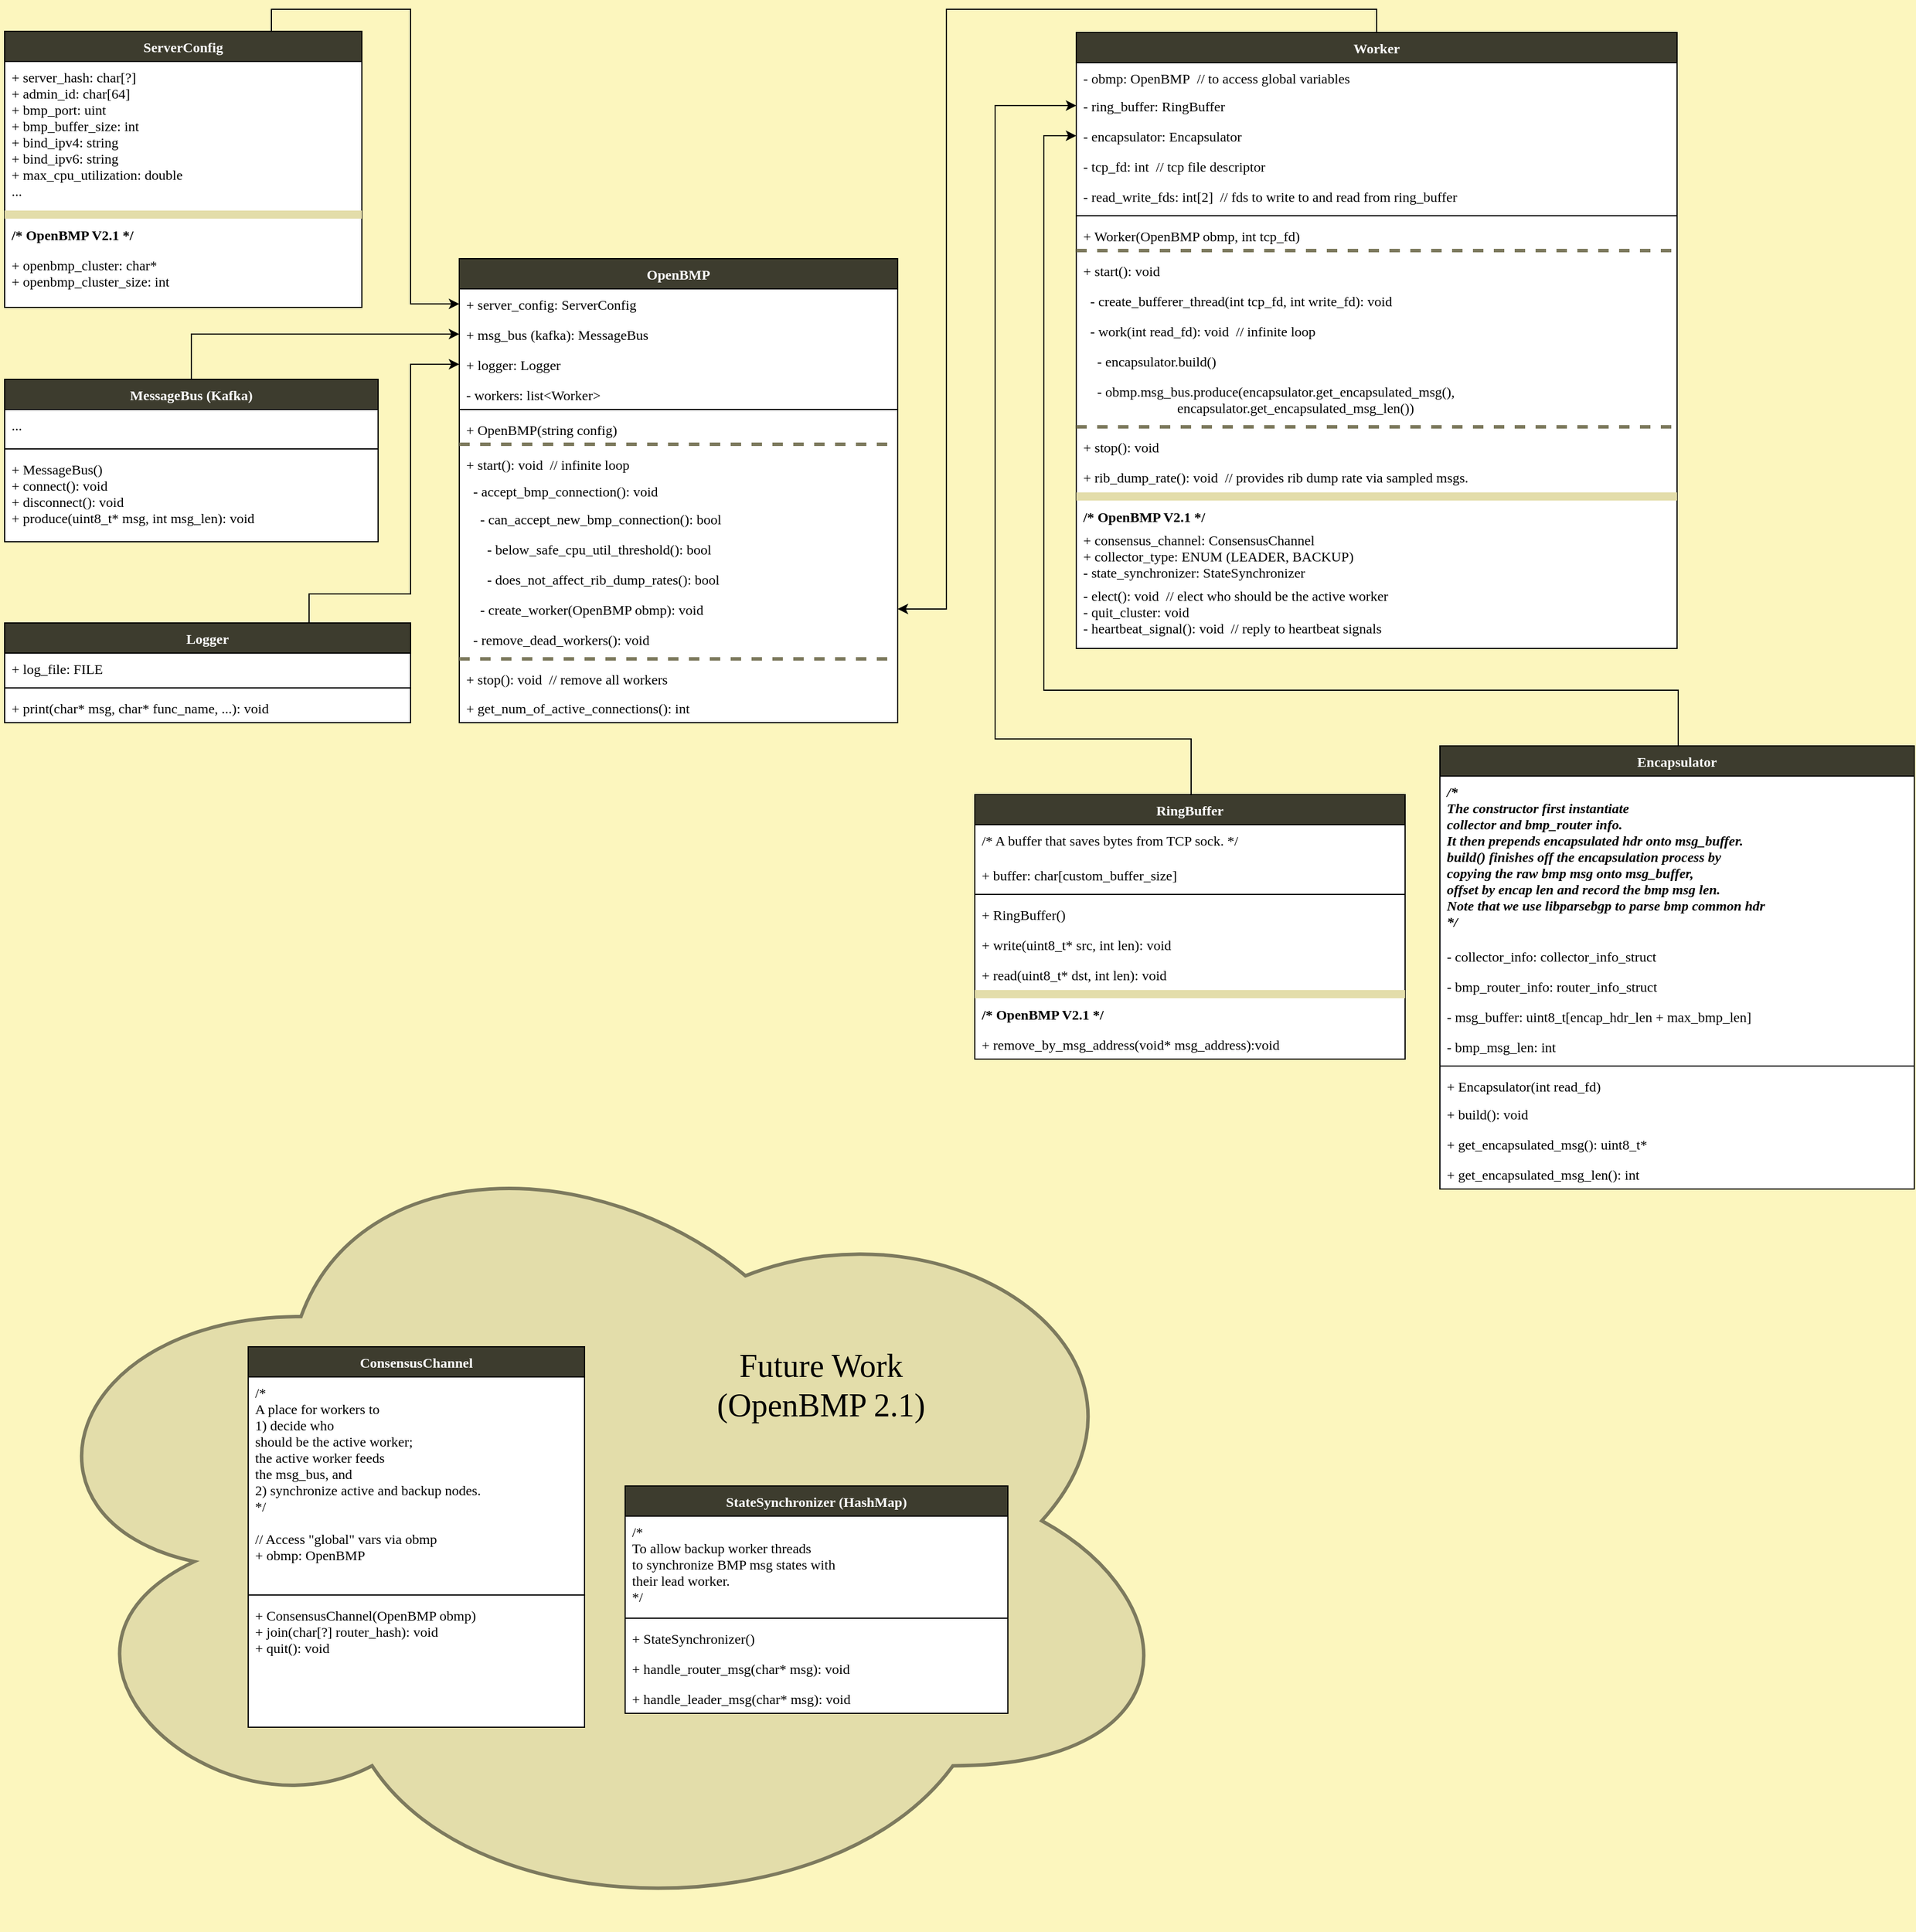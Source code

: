 <mxfile version="10.9.8" type="device"><diagram id="4aZu_ftLAJvf5aX1emOi" name="arch"><mxGraphModel dx="1513" dy="1075" grid="1" gridSize="14" guides="1" tooltips="1" connect="1" arrows="1" fold="1" page="1" pageScale="1" pageWidth="850" pageHeight="1100" background="#FCF6BE" math="0" shadow="0"><root><mxCell id="_BWz7kvadqnGhiUZRHNo-0"/><mxCell id="_BWz7kvadqnGhiUZRHNo-1" parent="_BWz7kvadqnGhiUZRHNo-0"/><mxCell id="T0GmbJsUSWGh9lP8ddAe-7" value="OpenBMP" style="swimlane;fontStyle=1;align=center;verticalAlign=middle;childLayout=stackLayout;horizontal=1;startSize=26;horizontalStack=0;resizeParent=1;resizeParentMax=0;resizeLast=0;collapsible=1;marginBottom=0;fontFamily=Menlo;swimlaneFillColor=#ffffff;fillColor=#3D3C2E;fontColor=#FFFFFF;" parent="_BWz7kvadqnGhiUZRHNo-1" vertex="1"><mxGeometry x="420" y="244" width="378" height="400" as="geometry"><mxRectangle x="190" y="60" width="80" height="26" as="alternateBounds"/></mxGeometry></mxCell><mxCell id="KRs0BwHSnM1uax4pe-AB-51" value="+ server_config: ServerConfig" style="text;strokeColor=none;fillColor=none;align=left;verticalAlign=top;spacingLeft=4;spacingRight=4;overflow=hidden;rotatable=0;points=[[0,0.5],[1,0.5]];portConstraint=eastwest;shadow=0;glass=0;fontFamily=Menlo;fontColor=#000000;" vertex="1" parent="T0GmbJsUSWGh9lP8ddAe-7"><mxGeometry y="26" width="378" height="26" as="geometry"/></mxCell><mxCell id="KRs0BwHSnM1uax4pe-AB-53" value="+ msg_bus (kafka): MessageBus" style="text;strokeColor=none;fillColor=none;align=left;verticalAlign=top;spacingLeft=4;spacingRight=4;overflow=hidden;rotatable=0;points=[[0,0.5],[1,0.5]];portConstraint=eastwest;shadow=0;glass=0;fontFamily=Menlo;fontColor=#000000;" vertex="1" parent="T0GmbJsUSWGh9lP8ddAe-7"><mxGeometry y="52" width="378" height="26" as="geometry"/></mxCell><mxCell id="KRs0BwHSnM1uax4pe-AB-52" value="+ logger: Logger" style="text;strokeColor=none;fillColor=none;align=left;verticalAlign=top;spacingLeft=4;spacingRight=4;overflow=hidden;rotatable=0;points=[[0,0.5],[1,0.5]];portConstraint=eastwest;shadow=0;glass=0;fontFamily=Menlo;fontColor=#000000;" vertex="1" parent="T0GmbJsUSWGh9lP8ddAe-7"><mxGeometry y="78" width="378" height="26" as="geometry"/></mxCell><mxCell id="T0GmbJsUSWGh9lP8ddAe-8" value="- workers: list&lt;Worker&gt;" style="text;strokeColor=none;fillColor=none;align=left;verticalAlign=top;spacingLeft=4;spacingRight=4;overflow=hidden;rotatable=0;points=[[0,0.5],[1,0.5]];portConstraint=eastwest;fontFamily=Menlo;" parent="T0GmbJsUSWGh9lP8ddAe-7" vertex="1"><mxGeometry y="104" width="378" height="22" as="geometry"/></mxCell><mxCell id="T0GmbJsUSWGh9lP8ddAe-9" value="" style="line;strokeWidth=1;fillColor=none;align=left;verticalAlign=middle;spacingTop=-1;spacingLeft=3;spacingRight=3;rotatable=0;labelPosition=right;points=[];portConstraint=eastwest;fontFamily=Menlo;" parent="T0GmbJsUSWGh9lP8ddAe-7" vertex="1"><mxGeometry y="126" width="378" height="8" as="geometry"/></mxCell><mxCell id="T0GmbJsUSWGh9lP8ddAe-10" value="+ OpenBMP(string config)" style="text;strokeColor=none;fillColor=none;align=left;verticalAlign=top;spacingLeft=4;spacingRight=4;overflow=hidden;rotatable=0;points=[[0,0.5],[1,0.5]];portConstraint=eastwest;fontFamily=Menlo;" parent="T0GmbJsUSWGh9lP8ddAe-7" vertex="1"><mxGeometry y="134" width="378" height="22" as="geometry"/></mxCell><mxCell id="KRs0BwHSnM1uax4pe-AB-24" value="" style="line;strokeWidth=3;fillColor=none;align=left;verticalAlign=middle;spacingTop=-1;spacingLeft=3;spacingRight=3;rotatable=0;labelPosition=right;points=[];portConstraint=eastwest;glass=0;fontFamily=Menlo;dashed=1;shadow=0;strokeColor=#7D7A5E;" vertex="1" parent="T0GmbJsUSWGh9lP8ddAe-7"><mxGeometry y="156" width="378" height="8" as="geometry"/></mxCell><mxCell id="1okAoI9CNQA997DGilC_-48" value="+ start(): void  // infinite loop" style="text;strokeColor=none;fillColor=none;align=left;verticalAlign=top;spacingLeft=4;spacingRight=4;overflow=hidden;rotatable=0;points=[[0,0.5],[1,0.5]];portConstraint=eastwest;shadow=0;fontFamily=Menlo;fontColor=#000000;" parent="T0GmbJsUSWGh9lP8ddAe-7" vertex="1"><mxGeometry y="164" width="378" height="23" as="geometry"/></mxCell><mxCell id="1okAoI9CNQA997DGilC_-51" value="  - accept_bmp_connection(): void" style="text;strokeColor=none;fillColor=none;align=left;verticalAlign=top;spacingLeft=4;spacingRight=4;overflow=hidden;rotatable=0;points=[[0,0.5],[1,0.5]];portConstraint=eastwest;shadow=0;fontFamily=Menlo;fontColor=#000000;" parent="T0GmbJsUSWGh9lP8ddAe-7" vertex="1"><mxGeometry y="187" width="378" height="24" as="geometry"/></mxCell><mxCell id="KRs0BwHSnM1uax4pe-AB-5" value="    - can_accept_new_bmp_connection(): bool" style="text;strokeColor=none;fillColor=none;align=left;verticalAlign=top;spacingLeft=4;spacingRight=4;overflow=hidden;rotatable=0;points=[[0,0.5],[1,0.5]];portConstraint=eastwest;glass=0;dashed=1;fontFamily=Menlo;" vertex="1" parent="T0GmbJsUSWGh9lP8ddAe-7"><mxGeometry y="211" width="378" height="26" as="geometry"/></mxCell><mxCell id="KRs0BwHSnM1uax4pe-AB-30" value="      - below_safe_cpu_util_threshold(): bool" style="text;strokeColor=none;fillColor=none;align=left;verticalAlign=top;spacingLeft=4;spacingRight=4;overflow=hidden;rotatable=0;points=[[0,0.5],[1,0.5]];portConstraint=eastwest;glass=0;dashed=1;fontFamily=Menlo;" vertex="1" parent="T0GmbJsUSWGh9lP8ddAe-7"><mxGeometry y="237" width="378" height="26" as="geometry"/></mxCell><mxCell id="KRs0BwHSnM1uax4pe-AB-31" value="      - does_not_affect_rib_dump_rates(): bool" style="text;strokeColor=none;fillColor=none;align=left;verticalAlign=top;spacingLeft=4;spacingRight=4;overflow=hidden;rotatable=0;points=[[0,0.5],[1,0.5]];portConstraint=eastwest;glass=0;dashed=1;fontFamily=Menlo;" vertex="1" parent="T0GmbJsUSWGh9lP8ddAe-7"><mxGeometry y="263" width="378" height="26" as="geometry"/></mxCell><mxCell id="KRs0BwHSnM1uax4pe-AB-34" value="    - create_worker(OpenBMP obmp): void" style="text;strokeColor=none;fillColor=none;align=left;verticalAlign=top;spacingLeft=4;spacingRight=4;overflow=hidden;rotatable=0;points=[[0,0.5],[1,0.5]];portConstraint=eastwest;glass=0;dashed=1;fontFamily=Menlo;" vertex="1" parent="T0GmbJsUSWGh9lP8ddAe-7"><mxGeometry y="289" width="378" height="26" as="geometry"/></mxCell><mxCell id="1okAoI9CNQA997DGilC_-52" value="  - remove_dead_workers(): void" style="text;strokeColor=none;fillColor=none;align=left;verticalAlign=top;spacingLeft=4;spacingRight=4;overflow=hidden;rotatable=0;points=[[0,0.5],[1,0.5]];portConstraint=eastwest;shadow=0;fontFamily=Menlo;fontColor=#000000;" parent="T0GmbJsUSWGh9lP8ddAe-7" vertex="1"><mxGeometry y="315" width="378" height="26" as="geometry"/></mxCell><mxCell id="KRs0BwHSnM1uax4pe-AB-27" value="" style="line;strokeWidth=3;fillColor=none;align=left;verticalAlign=middle;spacingTop=-1;spacingLeft=3;spacingRight=3;rotatable=0;labelPosition=right;points=[];portConstraint=eastwest;glass=0;fontFamily=Menlo;dashed=1;shadow=0;strokeColor=#7D7A5E;" vertex="1" parent="T0GmbJsUSWGh9lP8ddAe-7"><mxGeometry y="341" width="378" height="8" as="geometry"/></mxCell><mxCell id="1okAoI9CNQA997DGilC_-49" value="+ stop(): void  // remove all workers" style="text;strokeColor=none;fillColor=none;align=left;verticalAlign=top;spacingLeft=4;spacingRight=4;overflow=hidden;rotatable=0;points=[[0,0.5],[1,0.5]];portConstraint=eastwest;shadow=0;fontFamily=Menlo;fontColor=#000000;" parent="T0GmbJsUSWGh9lP8ddAe-7" vertex="1"><mxGeometry y="349" width="378" height="25" as="geometry"/></mxCell><mxCell id="1okAoI9CNQA997DGilC_-50" value="+ get_num_of_active_connections(): int" style="text;strokeColor=none;fillColor=none;align=left;verticalAlign=top;spacingLeft=4;spacingRight=4;overflow=hidden;rotatable=0;points=[[0,0.5],[1,0.5]];portConstraint=eastwest;shadow=0;fontFamily=Menlo;fontColor=#000000;" parent="T0GmbJsUSWGh9lP8ddAe-7" vertex="1"><mxGeometry y="374" width="378" height="26" as="geometry"/></mxCell><mxCell id="KRs0BwHSnM1uax4pe-AB-81" style="edgeStyle=orthogonalEdgeStyle;rounded=0;orthogonalLoop=1;jettySize=auto;html=1;entryX=0;entryY=0.5;entryDx=0;entryDy=0;fontFamily=Menlo;fontSize=12;fontColor=#000000;exitX=0.75;exitY=0;exitDx=0;exitDy=0;" edge="1" parent="_BWz7kvadqnGhiUZRHNo-1" source="1okAoI9CNQA997DGilC_-1" target="KRs0BwHSnM1uax4pe-AB-51"><mxGeometry relative="1" as="geometry"><Array as="points"><mxPoint x="258" y="29"/><mxPoint x="378" y="29"/><mxPoint x="378" y="283"/></Array></mxGeometry></mxCell><mxCell id="1okAoI9CNQA997DGilC_-1" value="ServerConfig" style="swimlane;fontStyle=1;childLayout=stackLayout;horizontal=1;startSize=26;fillColor=#3D3C2E;horizontalStack=0;resizeParent=1;resizeParentMax=0;resizeLast=0;collapsible=1;marginBottom=0;fontFamily=Menlo;swimlaneFillColor=#ffffff;fontColor=#FFFFFF;" parent="_BWz7kvadqnGhiUZRHNo-1" vertex="1"><mxGeometry x="28" y="48" width="308" height="238" as="geometry"/></mxCell><mxCell id="1okAoI9CNQA997DGilC_-5" value="+ server_hash: char[?]&#10;+ admin_id: char[64]&#10;+ bmp_port: uint&#10;+ bmp_buffer_size: int&#10;+ bind_ipv4: string&#10;+ bind_ipv6: string&#10;+ max_cpu_utilization: double&#10;...&#10;" style="text;strokeColor=none;fillColor=none;align=left;verticalAlign=top;spacingLeft=4;spacingRight=4;overflow=hidden;rotatable=0;points=[[0,0.5],[1,0.5]];portConstraint=eastwest;fontFamily=Menlo;" parent="1okAoI9CNQA997DGilC_-1" vertex="1"><mxGeometry y="26" width="308" height="128" as="geometry"/></mxCell><mxCell id="KRs0BwHSnM1uax4pe-AB-45" value="" style="line;strokeWidth=7;fillColor=#E3DDAA;align=left;verticalAlign=middle;spacingTop=-1;spacingLeft=3;spacingRight=3;rotatable=0;labelPosition=right;points=[];portConstraint=eastwest;glass=0;fontFamily=Menlo;strokeColor=#E3DDAA;fontColor=#ffffff;" vertex="1" parent="1okAoI9CNQA997DGilC_-1"><mxGeometry y="154" width="308" height="8" as="geometry"/></mxCell><mxCell id="KRs0BwHSnM1uax4pe-AB-74" value="/* OpenBMP V2.1 */" style="text;strokeColor=none;fillColor=none;align=left;verticalAlign=top;spacingLeft=4;spacingRight=4;overflow=hidden;rotatable=0;points=[[0,0.5],[1,0.5]];portConstraint=eastwest;shadow=0;glass=0;fontFamily=Menlo;fontSize=12;fontColor=#000000;fontStyle=1" vertex="1" parent="1okAoI9CNQA997DGilC_-1"><mxGeometry y="162" width="308" height="26" as="geometry"/></mxCell><mxCell id="KRs0BwHSnM1uax4pe-AB-46" value="+ openbmp_cluster: char*&#10;+ openbmp_cluster_size: int" style="text;strokeColor=none;fillColor=none;align=left;verticalAlign=top;spacingLeft=4;spacingRight=4;overflow=hidden;rotatable=0;points=[[0,0.5],[1,0.5]];portConstraint=eastwest;shadow=0;glass=0;fontFamily=Menlo;fontColor=#000000;" vertex="1" parent="1okAoI9CNQA997DGilC_-1"><mxGeometry y="188" width="308" height="50" as="geometry"/></mxCell><mxCell id="KRs0BwHSnM1uax4pe-AB-80" style="edgeStyle=orthogonalEdgeStyle;rounded=0;orthogonalLoop=1;jettySize=auto;html=1;fontFamily=Menlo;fontSize=12;fontColor=#000000;exitX=0.5;exitY=0;exitDx=0;exitDy=0;entryX=1;entryY=0.5;entryDx=0;entryDy=0;" edge="1" parent="_BWz7kvadqnGhiUZRHNo-1" source="1okAoI9CNQA997DGilC_-18" target="KRs0BwHSnM1uax4pe-AB-34"><mxGeometry relative="1" as="geometry"><mxPoint x="1287" y="29" as="sourcePoint"/><mxPoint x="826" y="504" as="targetPoint"/><Array as="points"><mxPoint x="1211" y="29"/><mxPoint x="840" y="29"/><mxPoint x="840" y="546"/></Array></mxGeometry></mxCell><mxCell id="1okAoI9CNQA997DGilC_-18" value="Worker" style="swimlane;fontStyle=1;align=center;verticalAlign=top;childLayout=stackLayout;horizontal=1;startSize=26;horizontalStack=0;resizeParent=1;resizeParentMax=0;resizeLast=0;collapsible=1;marginBottom=0;fontFamily=Menlo;fontColor=#FFFFFF;swimlaneFillColor=#ffffff;fillColor=#3D3C2E;" parent="_BWz7kvadqnGhiUZRHNo-1" vertex="1"><mxGeometry x="952" y="49" width="518" height="531" as="geometry"/></mxCell><mxCell id="1okAoI9CNQA997DGilC_-19" value="- obmp: OpenBMP  // to access global variables" style="text;strokeColor=none;fillColor=none;align=left;verticalAlign=top;spacingLeft=4;spacingRight=4;overflow=hidden;rotatable=0;points=[[0,0.5],[1,0.5]];portConstraint=eastwest;fontFamily=Menlo;shadow=0;" parent="1okAoI9CNQA997DGilC_-18" vertex="1"><mxGeometry y="26" width="518" height="24" as="geometry"/></mxCell><mxCell id="KRs0BwHSnM1uax4pe-AB-9" value="- ring_buffer: RingBuffer" style="text;strokeColor=none;fillColor=none;align=left;verticalAlign=top;spacingLeft=4;spacingRight=4;overflow=hidden;rotatable=0;points=[[0,0.5],[1,0.5]];portConstraint=eastwest;glass=0;dashed=1;fontFamily=Menlo;" vertex="1" parent="1okAoI9CNQA997DGilC_-18"><mxGeometry y="50" width="518" height="26" as="geometry"/></mxCell><mxCell id="KRs0BwHSnM1uax4pe-AB-14" value="- encapsulator: Encapsulator" style="text;strokeColor=none;fillColor=none;align=left;verticalAlign=top;spacingLeft=4;spacingRight=4;overflow=hidden;rotatable=0;points=[[0,0.5],[1,0.5]];portConstraint=eastwest;glass=0;dashed=1;fontFamily=Menlo;" vertex="1" parent="1okAoI9CNQA997DGilC_-18"><mxGeometry y="76" width="518" height="26" as="geometry"/></mxCell><mxCell id="KRs0BwHSnM1uax4pe-AB-68" value="- tcp_fd: int  // tcp file descriptor" style="text;strokeColor=none;fillColor=none;align=left;verticalAlign=top;spacingLeft=4;spacingRight=4;overflow=hidden;rotatable=0;points=[[0,0.5],[1,0.5]];portConstraint=eastwest;glass=0;dashed=1;fontFamily=Menlo;" vertex="1" parent="1okAoI9CNQA997DGilC_-18"><mxGeometry y="102" width="518" height="26" as="geometry"/></mxCell><mxCell id="KRs0BwHSnM1uax4pe-AB-79" value="- read_write_fds: int[2]  // fds to write to and read from ring_buffer" style="text;strokeColor=none;fillColor=none;align=left;verticalAlign=top;spacingLeft=4;spacingRight=4;overflow=hidden;rotatable=0;points=[[0,0.5],[1,0.5]];portConstraint=eastwest;glass=0;dashed=1;fontFamily=Menlo;" vertex="1" parent="1okAoI9CNQA997DGilC_-18"><mxGeometry y="128" width="518" height="26" as="geometry"/></mxCell><mxCell id="1okAoI9CNQA997DGilC_-20" value="" style="line;strokeWidth=1;fillColor=none;align=left;verticalAlign=middle;spacingTop=-1;spacingLeft=3;spacingRight=3;rotatable=0;labelPosition=right;points=[];portConstraint=eastwest;" parent="1okAoI9CNQA997DGilC_-18" vertex="1"><mxGeometry y="154" width="518" height="8" as="geometry"/></mxCell><mxCell id="1okAoI9CNQA997DGilC_-21" value="+ Worker(OpenBMP obmp, int tcp_fd)&#10;" style="text;strokeColor=none;fillColor=none;align=left;verticalAlign=top;spacingLeft=4;spacingRight=4;overflow=hidden;rotatable=0;points=[[0,0.5],[1,0.5]];portConstraint=eastwest;fontFamily=Menlo;" parent="1okAoI9CNQA997DGilC_-18" vertex="1"><mxGeometry y="162" width="518" height="22" as="geometry"/></mxCell><mxCell id="KRs0BwHSnM1uax4pe-AB-25" value="" style="line;strokeWidth=3;fillColor=none;align=left;verticalAlign=middle;spacingTop=-1;spacingLeft=3;spacingRight=3;rotatable=0;labelPosition=right;points=[];portConstraint=eastwest;shadow=0;glass=0;dashed=1;fontFamily=Menlo;strokeColor=#7D7A5E;" vertex="1" parent="1okAoI9CNQA997DGilC_-18"><mxGeometry y="184" width="518" height="8" as="geometry"/></mxCell><mxCell id="KRs0BwHSnM1uax4pe-AB-8" value="+ start(): void" style="text;strokeColor=none;fillColor=none;align=left;verticalAlign=top;spacingLeft=4;spacingRight=4;overflow=hidden;rotatable=0;points=[[0,0.5],[1,0.5]];portConstraint=eastwest;glass=0;dashed=1;fontFamily=Menlo;" vertex="1" parent="1okAoI9CNQA997DGilC_-18"><mxGeometry y="192" width="518" height="26" as="geometry"/></mxCell><mxCell id="KRs0BwHSnM1uax4pe-AB-19" value="  - create_bufferer_thread(int tcp_fd, int write_fd): void" style="text;strokeColor=none;fillColor=none;align=left;verticalAlign=top;spacingLeft=4;spacingRight=4;overflow=hidden;rotatable=0;points=[[0,0.5],[1,0.5]];portConstraint=eastwest;glass=0;dashed=1;fontFamily=Menlo;" vertex="1" parent="1okAoI9CNQA997DGilC_-18"><mxGeometry y="218" width="518" height="26" as="geometry"/></mxCell><mxCell id="KRs0BwHSnM1uax4pe-AB-35" value="  - work(int read_fd): void  // infinite loop" style="text;strokeColor=none;fillColor=none;align=left;verticalAlign=top;spacingLeft=4;spacingRight=4;overflow=hidden;rotatable=0;points=[[0,0.5],[1,0.5]];portConstraint=eastwest;glass=0;dashed=1;fontFamily=Menlo;" vertex="1" parent="1okAoI9CNQA997DGilC_-18"><mxGeometry y="244" width="518" height="26" as="geometry"/></mxCell><mxCell id="KRs0BwHSnM1uax4pe-AB-88" value="    - encapsulator.build()" style="text;strokeColor=none;fillColor=none;align=left;verticalAlign=top;spacingLeft=4;spacingRight=4;overflow=hidden;rotatable=0;points=[[0,0.5],[1,0.5]];portConstraint=eastwest;glass=0;dashed=1;fontFamily=Menlo;" vertex="1" parent="1okAoI9CNQA997DGilC_-18"><mxGeometry y="270" width="518" height="26" as="geometry"/></mxCell><mxCell id="KRs0BwHSnM1uax4pe-AB-41" value="    - obmp.msg_bus.produce(encapsulator.get_encapsulated_msg(),&#10;                           encapsulator.get_encapsulated_msg_len())" style="text;strokeColor=none;fillColor=none;align=left;verticalAlign=top;spacingLeft=4;spacingRight=4;overflow=hidden;rotatable=0;points=[[0,0.5],[1,0.5]];portConstraint=eastwest;glass=0;dashed=1;fontFamily=Menlo;" vertex="1" parent="1okAoI9CNQA997DGilC_-18"><mxGeometry y="296" width="518" height="40" as="geometry"/></mxCell><mxCell id="KRs0BwHSnM1uax4pe-AB-26" value="" style="line;strokeWidth=3;fillColor=none;align=left;verticalAlign=middle;spacingTop=-1;spacingLeft=3;spacingRight=3;rotatable=0;labelPosition=right;points=[];portConstraint=eastwest;shadow=0;glass=0;dashed=1;fontFamily=Menlo;strokeColor=#7D7A5E;" vertex="1" parent="1okAoI9CNQA997DGilC_-18"><mxGeometry y="336" width="518" height="8" as="geometry"/></mxCell><mxCell id="KRs0BwHSnM1uax4pe-AB-20" value="+ stop(): void" style="text;strokeColor=none;fillColor=none;align=left;verticalAlign=top;spacingLeft=4;spacingRight=4;overflow=hidden;rotatable=0;points=[[0,0.5],[1,0.5]];portConstraint=eastwest;glass=0;dashed=1;fontFamily=Menlo;" vertex="1" parent="1okAoI9CNQA997DGilC_-18"><mxGeometry y="344" width="518" height="26" as="geometry"/></mxCell><mxCell id="KRs0BwHSnM1uax4pe-AB-32" value="+ rib_dump_rate(): void  // provides rib dump rate via sampled msgs." style="text;strokeColor=none;fillColor=none;align=left;verticalAlign=top;spacingLeft=4;spacingRight=4;overflow=hidden;rotatable=0;points=[[0,0.5],[1,0.5]];portConstraint=eastwest;glass=0;dashed=1;fontFamily=Menlo;" vertex="1" parent="1okAoI9CNQA997DGilC_-18"><mxGeometry y="370" width="518" height="26" as="geometry"/></mxCell><mxCell id="KRs0BwHSnM1uax4pe-AB-21" value="" style="line;strokeWidth=7;fillColor=#ffffff;align=left;verticalAlign=middle;spacingTop=-1;spacingLeft=3;spacingRight=3;rotatable=0;labelPosition=right;points=[];portConstraint=eastwest;glass=0;fontFamily=Menlo;strokeColor=#E3DDAA;fontColor=#ffffff;shadow=0;" vertex="1" parent="1okAoI9CNQA997DGilC_-18"><mxGeometry y="396" width="518" height="8" as="geometry"/></mxCell><mxCell id="KRs0BwHSnM1uax4pe-AB-67" value="/* OpenBMP V2.1 */" style="text;strokeColor=none;fillColor=none;align=left;verticalAlign=top;spacingLeft=4;spacingRight=4;overflow=hidden;rotatable=0;points=[[0,0.5],[1,0.5]];portConstraint=eastwest;shadow=0;glass=0;fontFamily=Menlo;fontSize=12;fontColor=#000000;fontStyle=1" vertex="1" parent="1okAoI9CNQA997DGilC_-18"><mxGeometry y="404" width="518" height="20" as="geometry"/></mxCell><mxCell id="KRs0BwHSnM1uax4pe-AB-18" value="+ consensus_channel: ConsensusChannel&#10;+ collector_type: ENUM (LEADER, BACKUP)&#10;- state_synchronizer: StateSynchronizer" style="text;strokeColor=none;fillColor=none;align=left;verticalAlign=top;spacingLeft=4;spacingRight=4;overflow=hidden;rotatable=0;points=[[0,0.5],[1,0.5]];portConstraint=eastwest;glass=0;dashed=1;fontFamily=Menlo;fontStyle=0" vertex="1" parent="1okAoI9CNQA997DGilC_-18"><mxGeometry y="424" width="518" height="48" as="geometry"/></mxCell><mxCell id="KRs0BwHSnM1uax4pe-AB-6" value="- elect(): void  // elect who should be the active worker&#10;- quit_cluster: void&#10;- heartbeat_signal(): void  // reply to heartbeat signals" style="text;strokeColor=none;fillColor=none;align=left;verticalAlign=top;spacingLeft=4;spacingRight=4;overflow=hidden;rotatable=0;points=[[0,0.5],[1,0.5]];portConstraint=eastwest;glass=0;dashed=1;fontFamily=Menlo;" vertex="1" parent="1okAoI9CNQA997DGilC_-18"><mxGeometry y="472" width="518" height="59" as="geometry"/></mxCell><mxCell id="KRs0BwHSnM1uax4pe-AB-84" style="edgeStyle=orthogonalEdgeStyle;rounded=0;orthogonalLoop=1;jettySize=auto;html=1;fontFamily=Menlo;fontSize=12;fontColor=#000000;exitX=0.75;exitY=0;exitDx=0;exitDy=0;entryX=0;entryY=0.5;entryDx=0;entryDy=0;" edge="1" parent="_BWz7kvadqnGhiUZRHNo-1" source="1okAoI9CNQA997DGilC_-22" target="KRs0BwHSnM1uax4pe-AB-52"><mxGeometry relative="1" as="geometry"><mxPoint x="392" y="364" as="targetPoint"/><Array as="points"><mxPoint x="291" y="533"/><mxPoint x="378" y="533"/><mxPoint x="378" y="335"/></Array></mxGeometry></mxCell><mxCell id="1okAoI9CNQA997DGilC_-22" value="Logger" style="swimlane;fontStyle=1;align=center;verticalAlign=top;childLayout=stackLayout;horizontal=1;startSize=26;horizontalStack=0;resizeParent=1;resizeParentMax=0;resizeLast=0;collapsible=1;marginBottom=0;fontFamily=Menlo;fontColor=#FFFFFF;swimlaneFillColor=#ffffff;fillColor=#3D3C2E;" parent="_BWz7kvadqnGhiUZRHNo-1" vertex="1"><mxGeometry x="28" y="558" width="350" height="86" as="geometry"/></mxCell><mxCell id="1okAoI9CNQA997DGilC_-23" value="+ log_file: FILE" style="text;strokeColor=none;fillColor=none;align=left;verticalAlign=top;spacingLeft=4;spacingRight=4;overflow=hidden;rotatable=0;points=[[0,0.5],[1,0.5]];portConstraint=eastwest;fontFamily=Menlo;" parent="1okAoI9CNQA997DGilC_-22" vertex="1"><mxGeometry y="26" width="350" height="26" as="geometry"/></mxCell><mxCell id="1okAoI9CNQA997DGilC_-24" value="" style="line;strokeWidth=1;fillColor=none;align=left;verticalAlign=middle;spacingTop=-1;spacingLeft=3;spacingRight=3;rotatable=0;labelPosition=right;points=[];portConstraint=eastwest;" parent="1okAoI9CNQA997DGilC_-22" vertex="1"><mxGeometry y="52" width="350" height="8" as="geometry"/></mxCell><mxCell id="1okAoI9CNQA997DGilC_-25" value="+ print(char* msg, char* func_name, ...): void" style="text;strokeColor=none;fillColor=none;align=left;verticalAlign=top;spacingLeft=4;spacingRight=4;overflow=hidden;rotatable=0;points=[[0,0.5],[1,0.5]];portConstraint=eastwest;fontFamily=Menlo;" parent="1okAoI9CNQA997DGilC_-22" vertex="1"><mxGeometry y="60" width="350" height="26" as="geometry"/></mxCell><mxCell id="KRs0BwHSnM1uax4pe-AB-82" style="edgeStyle=orthogonalEdgeStyle;rounded=0;orthogonalLoop=1;jettySize=auto;html=1;entryX=0;entryY=0.5;entryDx=0;entryDy=0;fontFamily=Menlo;fontSize=12;fontColor=#000000;" edge="1" parent="_BWz7kvadqnGhiUZRHNo-1" source="1okAoI9CNQA997DGilC_-26" target="KRs0BwHSnM1uax4pe-AB-53"><mxGeometry relative="1" as="geometry"/></mxCell><mxCell id="1okAoI9CNQA997DGilC_-26" value="MessageBus (Kafka)" style="swimlane;fontStyle=1;align=center;verticalAlign=top;childLayout=stackLayout;horizontal=1;startSize=26;horizontalStack=0;resizeParent=1;resizeParentMax=0;resizeLast=0;collapsible=1;marginBottom=0;fontFamily=Menlo;fontColor=#FFFFFF;swimlaneFillColor=#ffffff;fillColor=#3D3C2E;" parent="_BWz7kvadqnGhiUZRHNo-1" vertex="1"><mxGeometry x="28" y="348" width="322" height="140" as="geometry"/></mxCell><mxCell id="1okAoI9CNQA997DGilC_-27" value="..." style="text;strokeColor=none;fillColor=none;align=left;verticalAlign=top;spacingLeft=4;spacingRight=4;overflow=hidden;rotatable=0;points=[[0,0.5],[1,0.5]];portConstraint=eastwest;fontFamily=Menlo;" parent="1okAoI9CNQA997DGilC_-26" vertex="1"><mxGeometry y="26" width="322" height="30" as="geometry"/></mxCell><mxCell id="1okAoI9CNQA997DGilC_-28" value="" style="line;strokeWidth=1;fillColor=none;align=left;verticalAlign=middle;spacingTop=-1;spacingLeft=3;spacingRight=3;rotatable=0;labelPosition=right;points=[];portConstraint=eastwest;" parent="1okAoI9CNQA997DGilC_-26" vertex="1"><mxGeometry y="56" width="322" height="8" as="geometry"/></mxCell><mxCell id="1okAoI9CNQA997DGilC_-29" value="+ MessageBus()&#10;+ connect(): void&#10;+ disconnect(): void&#10;+ produce(uint8_t* msg, int msg_len): void" style="text;strokeColor=none;fillColor=none;align=left;verticalAlign=top;spacingLeft=4;spacingRight=4;overflow=hidden;rotatable=0;points=[[0,0.5],[1,0.5]];portConstraint=eastwest;fontFamily=Menlo;" parent="1okAoI9CNQA997DGilC_-26" vertex="1"><mxGeometry y="64" width="322" height="76" as="geometry"/></mxCell><mxCell id="5W3p2AG66-7xD1D4XgEy-1" style="edgeStyle=orthogonalEdgeStyle;rounded=0;orthogonalLoop=1;jettySize=auto;html=1;exitX=0.5;exitY=0;exitDx=0;exitDy=0;entryX=0;entryY=0.5;entryDx=0;entryDy=0;fontFamily=Menlo;fontSize=12;fontColor=#000000;" edge="1" parent="_BWz7kvadqnGhiUZRHNo-1" source="1okAoI9CNQA997DGilC_-30" target="KRs0BwHSnM1uax4pe-AB-14"><mxGeometry relative="1" as="geometry"><Array as="points"><mxPoint x="1471" y="616"/><mxPoint x="924" y="616"/><mxPoint x="924" y="138"/></Array></mxGeometry></mxCell><mxCell id="1okAoI9CNQA997DGilC_-30" value="Encapsulator" style="swimlane;fontStyle=1;align=center;verticalAlign=top;childLayout=stackLayout;horizontal=1;startSize=26;horizontalStack=0;resizeParent=1;resizeParentMax=0;resizeLast=0;collapsible=1;marginBottom=0;fontFamily=Menlo;fontColor=#FFFFFF;swimlaneFillColor=#ffffff;fillColor=#3D3C2E;" parent="_BWz7kvadqnGhiUZRHNo-1" vertex="1"><mxGeometry x="1265.5" y="664" width="409" height="382" as="geometry"/></mxCell><mxCell id="KRs0BwHSnM1uax4pe-AB-29" value="/*&#10;The constructor first instantiate&#10;collector and bmp_router info.&#10;It then prepends encapsulated hdr onto msg_buffer.&#10;build() finishes off the encapsulation process by&#10;copying the raw bmp msg onto msg_buffer,&#10;offset by encap len and record the bmp msg len.&#10;Note that we use libparsebgp to parse bmp common hdr&#10;*/" style="text;strokeColor=none;fillColor=none;align=left;verticalAlign=top;spacingLeft=4;spacingRight=4;overflow=hidden;rotatable=0;points=[[0,0.5],[1,0.5]];portConstraint=eastwest;glass=0;dashed=1;fontFamily=Menlo;fontStyle=3" vertex="1" parent="1okAoI9CNQA997DGilC_-30"><mxGeometry y="26" width="409" height="142" as="geometry"/></mxCell><mxCell id="KRs0BwHSnM1uax4pe-AB-86" value="- collector_info: collector_info_struct" style="text;strokeColor=none;fillColor=none;align=left;verticalAlign=top;spacingLeft=4;spacingRight=4;overflow=hidden;rotatable=0;points=[[0,0.5],[1,0.5]];portConstraint=eastwest;shadow=0;glass=0;fontFamily=Menlo;fontSize=12;fontColor=#000000;" vertex="1" parent="1okAoI9CNQA997DGilC_-30"><mxGeometry y="168" width="409" height="26" as="geometry"/></mxCell><mxCell id="KRs0BwHSnM1uax4pe-AB-87" value="- bmp_router_info: router_info_struct" style="text;strokeColor=none;fillColor=none;align=left;verticalAlign=top;spacingLeft=4;spacingRight=4;overflow=hidden;rotatable=0;points=[[0,0.5],[1,0.5]];portConstraint=eastwest;glass=0;dashed=1;fontFamily=Menlo;" vertex="1" parent="1okAoI9CNQA997DGilC_-30"><mxGeometry y="194" width="409" height="26" as="geometry"/></mxCell><mxCell id="KRs0BwHSnM1uax4pe-AB-38" value="- msg_buffer: uint8_t[encap_hdr_len + max_bmp_len]" style="text;strokeColor=none;fillColor=none;align=left;verticalAlign=top;spacingLeft=4;spacingRight=4;overflow=hidden;rotatable=0;points=[[0,0.5],[1,0.5]];portConstraint=eastwest;glass=0;dashed=1;fontFamily=Menlo;" vertex="1" parent="1okAoI9CNQA997DGilC_-30"><mxGeometry y="220" width="409" height="26" as="geometry"/></mxCell><mxCell id="KRs0BwHSnM1uax4pe-AB-39" value="- bmp_msg_len: int" style="text;strokeColor=none;fillColor=none;align=left;verticalAlign=top;spacingLeft=4;spacingRight=4;overflow=hidden;rotatable=0;points=[[0,0.5],[1,0.5]];portConstraint=eastwest;glass=0;dashed=1;fontFamily=Menlo;" vertex="1" parent="1okAoI9CNQA997DGilC_-30"><mxGeometry y="246" width="409" height="26" as="geometry"/></mxCell><mxCell id="1okAoI9CNQA997DGilC_-32" value="" style="line;strokeWidth=1;fillColor=none;align=left;verticalAlign=middle;spacingTop=-1;spacingLeft=3;spacingRight=3;rotatable=0;labelPosition=right;points=[];portConstraint=eastwest;" parent="1okAoI9CNQA997DGilC_-30" vertex="1"><mxGeometry y="272" width="409" height="8" as="geometry"/></mxCell><mxCell id="1okAoI9CNQA997DGilC_-33" value="+ Encapsulator(int read_fd)&#10;" style="text;strokeColor=none;fillColor=none;align=left;verticalAlign=top;spacingLeft=4;spacingRight=4;overflow=hidden;rotatable=0;points=[[0,0.5],[1,0.5]];portConstraint=eastwest;fontFamily=Menlo;" parent="1okAoI9CNQA997DGilC_-30" vertex="1"><mxGeometry y="280" width="409" height="24" as="geometry"/></mxCell><mxCell id="KRs0BwHSnM1uax4pe-AB-16" value="+ build(): void" style="text;strokeColor=none;fillColor=none;align=left;verticalAlign=top;spacingLeft=4;spacingRight=4;overflow=hidden;rotatable=0;points=[[0,0.5],[1,0.5]];portConstraint=eastwest;glass=0;dashed=1;fontFamily=Menlo;" vertex="1" parent="1okAoI9CNQA997DGilC_-30"><mxGeometry y="304" width="409" height="26" as="geometry"/></mxCell><mxCell id="KRs0BwHSnM1uax4pe-AB-89" value="+ get_encapsulated_msg(): uint8_t*" style="text;strokeColor=none;fillColor=none;align=left;verticalAlign=top;spacingLeft=4;spacingRight=4;overflow=hidden;rotatable=0;points=[[0,0.5],[1,0.5]];portConstraint=eastwest;glass=0;dashed=1;fontFamily=Menlo;" vertex="1" parent="1okAoI9CNQA997DGilC_-30"><mxGeometry y="330" width="409" height="26" as="geometry"/></mxCell><mxCell id="KRs0BwHSnM1uax4pe-AB-90" value="+ get_encapsulated_msg_len(): int" style="text;strokeColor=none;fillColor=none;align=left;verticalAlign=top;spacingLeft=4;spacingRight=4;overflow=hidden;rotatable=0;points=[[0,0.5],[1,0.5]];portConstraint=eastwest;glass=0;dashed=1;fontFamily=Menlo;" vertex="1" parent="1okAoI9CNQA997DGilC_-30"><mxGeometry y="356" width="409" height="26" as="geometry"/></mxCell><mxCell id="5W3p2AG66-7xD1D4XgEy-0" style="edgeStyle=orthogonalEdgeStyle;rounded=0;orthogonalLoop=1;jettySize=auto;html=1;entryX=0;entryY=0.5;entryDx=0;entryDy=0;fontFamily=Menlo;fontSize=12;fontColor=#000000;exitX=0.5;exitY=0;exitDx=0;exitDy=0;" edge="1" parent="_BWz7kvadqnGhiUZRHNo-1" source="1okAoI9CNQA997DGilC_-39" target="KRs0BwHSnM1uax4pe-AB-9"><mxGeometry relative="1" as="geometry"><Array as="points"><mxPoint x="1051" y="658"/><mxPoint x="882" y="658"/><mxPoint x="882" y="112"/></Array></mxGeometry></mxCell><mxCell id="1okAoI9CNQA997DGilC_-39" value="RingBuffer" style="swimlane;fontStyle=1;align=center;verticalAlign=top;childLayout=stackLayout;horizontal=1;startSize=26;horizontalStack=0;resizeParent=1;resizeParentMax=0;resizeLast=0;collapsible=1;marginBottom=0;fontFamily=Menlo;fontColor=#FFFFFF;swimlaneFillColor=#ffffff;gradientColor=none;fillColor=#3D3C2E;" parent="_BWz7kvadqnGhiUZRHNo-1" vertex="1"><mxGeometry x="864.5" y="706" width="371" height="228" as="geometry"/></mxCell><mxCell id="1okAoI9CNQA997DGilC_-40" value="/* A buffer that saves bytes from TCP sock. */" style="text;strokeColor=none;fillColor=none;align=left;verticalAlign=top;spacingLeft=4;spacingRight=4;overflow=hidden;rotatable=0;points=[[0,0.5],[1,0.5]];portConstraint=eastwest;fontFamily=Menlo;" parent="1okAoI9CNQA997DGilC_-39" vertex="1"><mxGeometry y="26" width="371" height="30" as="geometry"/></mxCell><mxCell id="KRs0BwHSnM1uax4pe-AB-72" value="+ buffer: char[custom_buffer_size]" style="text;strokeColor=none;fillColor=none;align=left;verticalAlign=top;spacingLeft=4;spacingRight=4;overflow=hidden;rotatable=0;points=[[0,0.5],[1,0.5]];portConstraint=eastwest;shadow=0;glass=0;fontFamily=Menlo;fontSize=12;fontColor=#000000;" vertex="1" parent="1okAoI9CNQA997DGilC_-39"><mxGeometry y="56" width="371" height="26" as="geometry"/></mxCell><mxCell id="1okAoI9CNQA997DGilC_-41" value="" style="line;strokeWidth=1;fillColor=none;align=left;verticalAlign=middle;spacingTop=-1;spacingLeft=3;spacingRight=3;rotatable=0;labelPosition=right;points=[];portConstraint=eastwest;" parent="1okAoI9CNQA997DGilC_-39" vertex="1"><mxGeometry y="82" width="371" height="8" as="geometry"/></mxCell><mxCell id="1SzhAZ3bLxcFaQjZey3--1" value="+ RingBuffer()" style="text;strokeColor=none;fillColor=none;align=left;verticalAlign=top;spacingLeft=4;spacingRight=4;overflow=hidden;rotatable=0;points=[[0,0.5],[1,0.5]];portConstraint=eastwest;fontFamily=Menlo;" vertex="1" parent="1okAoI9CNQA997DGilC_-39"><mxGeometry y="90" width="371" height="26" as="geometry"/></mxCell><mxCell id="KRs0BwHSnM1uax4pe-AB-70" value="+ write(uint8_t* src, int len): void" style="text;strokeColor=none;fillColor=none;align=left;verticalAlign=top;spacingLeft=4;spacingRight=4;overflow=hidden;rotatable=0;points=[[0,0.5],[1,0.5]];portConstraint=eastwest;fontFamily=Menlo;" vertex="1" parent="1okAoI9CNQA997DGilC_-39"><mxGeometry y="116" width="371" height="26" as="geometry"/></mxCell><mxCell id="KRs0BwHSnM1uax4pe-AB-71" value="+ read(uint8_t* dst, int len): void" style="text;strokeColor=none;fillColor=none;align=left;verticalAlign=top;spacingLeft=4;spacingRight=4;overflow=hidden;rotatable=0;points=[[0,0.5],[1,0.5]];portConstraint=eastwest;fontFamily=Menlo;" vertex="1" parent="1okAoI9CNQA997DGilC_-39"><mxGeometry y="142" width="371" height="26" as="geometry"/></mxCell><mxCell id="KRs0BwHSnM1uax4pe-AB-69" value="" style="line;strokeWidth=7;fillColor=#E3DDAA;align=left;verticalAlign=middle;spacingTop=-1;spacingLeft=3;spacingRight=3;rotatable=0;labelPosition=right;points=[];portConstraint=eastwest;glass=0;fontFamily=Menlo;strokeColor=#E3DDAA;fontColor=#ffffff;" vertex="1" parent="1okAoI9CNQA997DGilC_-39"><mxGeometry y="168" width="371" height="8" as="geometry"/></mxCell><mxCell id="KRs0BwHSnM1uax4pe-AB-73" value="/* OpenBMP V2.1 */" style="text;strokeColor=none;fillColor=none;align=left;verticalAlign=top;spacingLeft=4;spacingRight=4;overflow=hidden;rotatable=0;points=[[0,0.5],[1,0.5]];portConstraint=eastwest;shadow=0;glass=0;fontFamily=Menlo;fontSize=12;fontColor=#000000;fontStyle=1" vertex="1" parent="1okAoI9CNQA997DGilC_-39"><mxGeometry y="176" width="371" height="26" as="geometry"/></mxCell><mxCell id="1SzhAZ3bLxcFaQjZey3--0" value="+ remove_by_msg_address(void* msg_address):void" style="text;strokeColor=none;fillColor=none;align=left;verticalAlign=top;spacingLeft=4;spacingRight=4;overflow=hidden;rotatable=0;points=[[0,0.5],[1,0.5]];portConstraint=eastwest;fontFamily=Menlo;" vertex="1" parent="1okAoI9CNQA997DGilC_-39"><mxGeometry y="202" width="371" height="26" as="geometry"/></mxCell><mxCell id="KRs0BwHSnM1uax4pe-AB-85" value="" style="group" vertex="1" connectable="0" parent="_BWz7kvadqnGhiUZRHNo-1"><mxGeometry x="28" y="980" width="1022" height="704" as="geometry"/></mxCell><mxCell id="KRs0BwHSnM1uax4pe-AB-63" value="" style="ellipse;shape=cloud;whiteSpace=wrap;html=1;shadow=0;glass=0;strokeColor=#7D7A5E;strokeWidth=3;fillColor=#E3DDAA;gradientColor=none;fontFamily=Menlo;fontColor=#000000;align=center;" vertex="1" parent="KRs0BwHSnM1uax4pe-AB-85"><mxGeometry width="1022" height="704" as="geometry"/></mxCell><mxCell id="1okAoI9CNQA997DGilC_-43" value="ConsensusChannel" style="swimlane;fontStyle=1;align=center;verticalAlign=top;childLayout=stackLayout;horizontal=1;startSize=26;horizontalStack=0;resizeParent=1;resizeParentMax=0;resizeLast=0;collapsible=1;marginBottom=0;fontFamily=Menlo;fontColor=#FFFFFF;swimlaneFillColor=#ffffff;fillColor=#3D3C2E;" parent="KRs0BwHSnM1uax4pe-AB-85" vertex="1"><mxGeometry x="210" y="202" width="290" height="328" as="geometry"/></mxCell><mxCell id="1okAoI9CNQA997DGilC_-44" value="/*&#10;A place for workers to&#10;1) decide who&#10;should be the active worker;&#10;the active worker feeds&#10;the msg_bus, and&#10;2) synchronize active and backup nodes.&#10;*/&#10;&#10;// Access &quot;global&quot; vars via obmp&#10;+ obmp: OpenBMP" style="text;strokeColor=none;fillColor=none;align=left;verticalAlign=top;spacingLeft=4;spacingRight=4;overflow=hidden;rotatable=0;points=[[0,0.5],[1,0.5]];portConstraint=eastwest;fontFamily=Menlo;shadow=0;" parent="1okAoI9CNQA997DGilC_-43" vertex="1"><mxGeometry y="26" width="290" height="184" as="geometry"/></mxCell><mxCell id="1okAoI9CNQA997DGilC_-45" value="" style="line;strokeWidth=1;fillColor=none;align=left;verticalAlign=middle;spacingTop=-1;spacingLeft=3;spacingRight=3;rotatable=0;labelPosition=right;points=[];portConstraint=eastwest;" parent="1okAoI9CNQA997DGilC_-43" vertex="1"><mxGeometry y="210" width="290" height="8" as="geometry"/></mxCell><mxCell id="1okAoI9CNQA997DGilC_-46" value="+ ConsensusChannel(OpenBMP obmp)&#10;+ join(char[?] router_hash): void&#10;+ quit(): void" style="text;strokeColor=none;fillColor=none;align=left;verticalAlign=top;spacingLeft=4;spacingRight=4;overflow=hidden;rotatable=0;points=[[0,0.5],[1,0.5]];portConstraint=eastwest;fontFamily=Menlo;" parent="1okAoI9CNQA997DGilC_-43" vertex="1"><mxGeometry y="218" width="290" height="110" as="geometry"/></mxCell><mxCell id="fb8m4ZM8mw7fuQMB13UZ-0" value="StateSynchronizer (HashMap)" style="swimlane;fontStyle=1;align=center;verticalAlign=top;childLayout=stackLayout;horizontal=1;startSize=26;horizontalStack=0;resizeParent=1;resizeParentMax=0;resizeLast=0;collapsible=1;marginBottom=0;fontFamily=Menlo;fontColor=#FFFFFF;swimlaneFillColor=#ffffff;fillColor=#3D3C2E;" vertex="1" parent="KRs0BwHSnM1uax4pe-AB-85"><mxGeometry x="535" y="322" width="330" height="196" as="geometry"/></mxCell><mxCell id="fb8m4ZM8mw7fuQMB13UZ-1" value="/*&#10;To allow backup worker threads&#10;to synchronize BMP msg states with&#10;their lead worker.&#10;*/" style="text;strokeColor=none;fillColor=none;align=left;verticalAlign=top;spacingLeft=4;spacingRight=4;overflow=hidden;rotatable=0;points=[[0,0.5],[1,0.5]];portConstraint=eastwest;fontFamily=Menlo;" vertex="1" parent="fb8m4ZM8mw7fuQMB13UZ-0"><mxGeometry y="26" width="330" height="84" as="geometry"/></mxCell><mxCell id="fb8m4ZM8mw7fuQMB13UZ-2" value="" style="line;strokeWidth=1;fillColor=none;align=left;verticalAlign=middle;spacingTop=-1;spacingLeft=3;spacingRight=3;rotatable=0;labelPosition=right;points=[];portConstraint=eastwest;" vertex="1" parent="fb8m4ZM8mw7fuQMB13UZ-0"><mxGeometry y="110" width="330" height="8" as="geometry"/></mxCell><mxCell id="1SzhAZ3bLxcFaQjZey3--2" value="+ StateSynchronizer()" style="text;strokeColor=none;fillColor=none;align=left;verticalAlign=top;spacingLeft=4;spacingRight=4;overflow=hidden;rotatable=0;points=[[0,0.5],[1,0.5]];portConstraint=eastwest;fontFamily=Menlo;" vertex="1" parent="fb8m4ZM8mw7fuQMB13UZ-0"><mxGeometry y="118" width="330" height="26" as="geometry"/></mxCell><mxCell id="1SzhAZ3bLxcFaQjZey3--3" value="+ handle_router_msg(char* msg): void" style="text;strokeColor=none;fillColor=none;align=left;verticalAlign=top;spacingLeft=4;spacingRight=4;overflow=hidden;rotatable=0;points=[[0,0.5],[1,0.5]];portConstraint=eastwest;fontFamily=Menlo;" vertex="1" parent="fb8m4ZM8mw7fuQMB13UZ-0"><mxGeometry y="144" width="330" height="26" as="geometry"/></mxCell><mxCell id="1SzhAZ3bLxcFaQjZey3--4" value="+ handle_leader_msg(char* msg): void" style="text;strokeColor=none;fillColor=none;align=left;verticalAlign=top;spacingLeft=4;spacingRight=4;overflow=hidden;rotatable=0;points=[[0,0.5],[1,0.5]];portConstraint=eastwest;fontFamily=Menlo;" vertex="1" parent="fb8m4ZM8mw7fuQMB13UZ-0"><mxGeometry y="170" width="330" height="26" as="geometry"/></mxCell><mxCell id="KRs0BwHSnM1uax4pe-AB-64" value="Future Work&lt;br style=&quot;font-size: 28px&quot;&gt;(OpenBMP 2.1)" style="text;html=1;strokeColor=none;fillColor=none;align=center;verticalAlign=middle;whiteSpace=wrap;rounded=0;shadow=0;glass=0;fontFamily=Menlo;fontColor=#000000;fontSize=28;" vertex="1" parent="KRs0BwHSnM1uax4pe-AB-85"><mxGeometry x="543" y="186" width="322" height="98" as="geometry"/></mxCell></root></mxGraphModel></diagram><diagram id="AB9MReH1kS64g3GalDCY" name="workflow V2.1"><mxGraphModel dx="1210" dy="860" grid="1" gridSize="10" guides="1" tooltips="1" connect="1" arrows="1" fold="1" page="1" pageScale="1" pageWidth="1100" pageHeight="850" math="0" shadow="0"><root><mxCell id="W8T4C2mJG_637JNxn1q1-0"/><mxCell id="W8T4C2mJG_637JNxn1q1-1" parent="W8T4C2mJG_637JNxn1q1-0"/><mxCell id="NjUYqNmva2aA_I94r32W-0" value="" style="rounded=0;whiteSpace=wrap;html=1;shadow=0;fontFamily=Menlo;fontColor=#000000;" parent="W8T4C2mJG_637JNxn1q1-1" vertex="1"><mxGeometry x="10" y="10" width="530" height="380" as="geometry"/></mxCell><mxCell id="UW2-YPld0bHc2p3ww-Vs-3" style="edgeStyle=orthogonalEdgeStyle;rounded=0;orthogonalLoop=1;jettySize=auto;html=1;exitX=1;exitY=0.5;exitDx=0;exitDy=0;entryX=0;entryY=0.5;entryDx=0;entryDy=0;fontFamily=Menlo;fontColor=#000000;" parent="W8T4C2mJG_637JNxn1q1-1" source="tnhENMDPFoKUWa55Eya_-0" target="tnhENMDPFoKUWa55Eya_-2" edge="1"><mxGeometry relative="1" as="geometry"/></mxCell><mxCell id="tnhENMDPFoKUWa55Eya_-0" value="Main()" style="rounded=0;whiteSpace=wrap;html=1;shadow=0;fontFamily=Menlo;fontColor=#000000;" parent="W8T4C2mJG_637JNxn1q1-1" vertex="1"><mxGeometry x="30" y="74" width="120" height="60" as="geometry"/></mxCell><mxCell id="UW2-YPld0bHc2p3ww-Vs-4" style="edgeStyle=orthogonalEdgeStyle;rounded=0;orthogonalLoop=1;jettySize=auto;html=1;exitX=1;exitY=0.5;exitDx=0;exitDy=0;entryX=0;entryY=0.5;entryDx=0;entryDy=0;fontFamily=Menlo;fontColor=#000000;" parent="W8T4C2mJG_637JNxn1q1-1" source="tnhENMDPFoKUWa55Eya_-2" target="tnhENMDPFoKUWa55Eya_-3" edge="1"><mxGeometry relative="1" as="geometry"/></mxCell><mxCell id="tnhENMDPFoKUWa55Eya_-2" value="Read server config" style="rounded=0;whiteSpace=wrap;html=1;shadow=0;fontFamily=Menlo;fontColor=#000000;" parent="W8T4C2mJG_637JNxn1q1-1" vertex="1"><mxGeometry x="195" y="74" width="120" height="60" as="geometry"/></mxCell><mxCell id="UW2-YPld0bHc2p3ww-Vs-5" style="edgeStyle=orthogonalEdgeStyle;rounded=0;orthogonalLoop=1;jettySize=auto;html=1;exitX=0.5;exitY=1;exitDx=0;exitDy=0;entryX=0.5;entryY=0;entryDx=0;entryDy=0;fontFamily=Menlo;fontColor=#000000;" parent="W8T4C2mJG_637JNxn1q1-1" source="tnhENMDPFoKUWa55Eya_-3" target="miluHTGAMK6tMCiWDYHJ-0" edge="1"><mxGeometry relative="1" as="geometry"><Array as="points"><mxPoint x="440" y="154"/><mxPoint x="255" y="154"/></Array></mxGeometry></mxCell><mxCell id="tnhENMDPFoKUWa55Eya_-3" value="Initialize TCP socket, message bus, logger, etc" style="rounded=0;whiteSpace=wrap;html=1;shadow=0;fontFamily=Menlo;fontColor=#000000;" parent="W8T4C2mJG_637JNxn1q1-1" vertex="1"><mxGeometry x="360" y="74" width="160" height="60" as="geometry"/></mxCell><mxCell id="NjUYqNmva2aA_I94r32W-11" style="edgeStyle=orthogonalEdgeStyle;rounded=0;orthogonalLoop=1;jettySize=auto;html=1;exitX=0.75;exitY=1;exitDx=0;exitDy=0;entryX=0.5;entryY=0;entryDx=0;entryDy=0;entryPerimeter=0;fontFamily=Menlo;fontColor=#000000;" parent="W8T4C2mJG_637JNxn1q1-1" source="miluHTGAMK6tMCiWDYHJ-0" target="NjUYqNmva2aA_I94r32W-8" edge="1"><mxGeometry relative="1" as="geometry"/></mxCell><mxCell id="9VL6pkc71Lwr_hiw48Gd-23" value="accept bmp connections&lt;br&gt;from routers&lt;br&gt;and create workers;&lt;br&gt;each bmp connection will be&lt;br&gt;handled by one worker&amp;nbsp;" style="text;html=1;resizable=0;points=[];align=center;verticalAlign=middle;labelBackgroundColor=#ffffff;fontFamily=Menlo;fontColor=#000000;" parent="NjUYqNmva2aA_I94r32W-11" vertex="1" connectable="0"><mxGeometry x="0.315" y="-2" relative="1" as="geometry"><mxPoint x="77" y="-34" as="offset"/></mxGeometry></mxCell><mxCell id="NjUYqNmva2aA_I94r32W-12" style="edgeStyle=orthogonalEdgeStyle;rounded=0;orthogonalLoop=1;jettySize=auto;html=1;exitX=0.25;exitY=1;exitDx=0;exitDy=0;entryX=0.5;entryY=0;entryDx=0;entryDy=0;entryPerimeter=0;fontFamily=Menlo;fontColor=#000000;" parent="W8T4C2mJG_637JNxn1q1-1" source="miluHTGAMK6tMCiWDYHJ-0" target="NjUYqNmva2aA_I94r32W-7" edge="1"><mxGeometry relative="1" as="geometry"/></mxCell><mxCell id="miluHTGAMK6tMCiWDYHJ-0" value="Server Loop" style="rounded=1;whiteSpace=wrap;html=1;shadow=0;fontFamily=Menlo;fontColor=#000000;" parent="W8T4C2mJG_637JNxn1q1-1" vertex="1"><mxGeometry x="195" y="174" width="120" height="60" as="geometry"/></mxCell><mxCell id="NjUYqNmva2aA_I94r32W-4" value="OpenBMP V2 Instance 1" style="text;html=1;strokeColor=none;fillColor=none;align=center;verticalAlign=middle;whiteSpace=wrap;rounded=0;shadow=0;fontFamily=Menlo;fontColor=#000000;" parent="W8T4C2mJG_637JNxn1q1-1" vertex="1"><mxGeometry x="20" y="20" width="170" height="20" as="geometry"/></mxCell><mxCell id="NjUYqNmva2aA_I94r32W-6" value="" style="line;strokeWidth=2;html=1;rounded=1;shadow=0;fontFamily=Menlo;fontColor=#000000;" parent="W8T4C2mJG_637JNxn1q1-1" vertex="1"><mxGeometry x="20" y="40" width="170" height="10" as="geometry"/></mxCell><mxCell id="9VL6pkc71Lwr_hiw48Gd-14" style="edgeStyle=orthogonalEdgeStyle;rounded=0;orthogonalLoop=1;jettySize=auto;html=1;entryX=0;entryY=0.5;entryDx=0;entryDy=0;startArrow=none;startFill=0;strokeColor=#000000;fontFamily=Menlo;fontColor=#000000;" parent="W8T4C2mJG_637JNxn1q1-1" source="NjUYqNmva2aA_I94r32W-7" target="9VL6pkc71Lwr_hiw48Gd-0" edge="1"><mxGeometry relative="1" as="geometry"><Array as="points"><mxPoint x="135" y="570"/></Array></mxGeometry></mxCell><mxCell id="9VL6pkc71Lwr_hiw48Gd-22" value="Raw BMP messages encapsulated&lt;br&gt;in OpenBMP headers;&lt;br&gt;each OpenBMP header contains&lt;br&gt;router and OpenBMP information" style="text;html=1;resizable=0;points=[];align=center;verticalAlign=middle;labelBackgroundColor=#ffffff;fontFamily=Menlo;fontColor=#000000;labelBorderColor=none;" parent="9VL6pkc71Lwr_hiw48Gd-14" vertex="1" connectable="0"><mxGeometry x="0.347" y="1" relative="1" as="geometry"><mxPoint x="-27" y="1" as="offset"/></mxGeometry></mxCell><mxCell id="9VL6pkc71Lwr_hiw48Gd-18" style="edgeStyle=orthogonalEdgeStyle;rounded=0;orthogonalLoop=1;jettySize=auto;html=1;exitX=1;exitY=0.333;exitDx=0;exitDy=0;exitPerimeter=0;entryX=0.5;entryY=1;entryDx=0;entryDy=0;startArrow=classic;startFill=1;strokeColor=#0000FF;fontFamily=Menlo;fontColor=#000000;" parent="W8T4C2mJG_637JNxn1q1-1" source="NjUYqNmva2aA_I94r32W-7" target="NjUYqNmva2aA_I94r32W-1" edge="1"><mxGeometry relative="1" as="geometry"><Array as="points"><mxPoint x="230" y="310"/><mxPoint x="230" y="440"/><mxPoint x="820" y="440"/></Array></mxGeometry></mxCell><mxCell id="NjUYqNmva2aA_I94r32W-7" value="Worker Thread 1" style="shape=umlActor;verticalLabelPosition=bottom;labelBackgroundColor=#ffffff;verticalAlign=top;html=1;outlineConnect=0;rounded=1;shadow=0;fontFamily=Menlo;fontColor=#000000;" parent="W8T4C2mJG_637JNxn1q1-1" vertex="1"><mxGeometry x="120" y="290" width="30" height="60" as="geometry"/></mxCell><mxCell id="9VL6pkc71Lwr_hiw48Gd-15" style="edgeStyle=orthogonalEdgeStyle;rounded=0;orthogonalLoop=1;jettySize=auto;html=1;entryX=0;entryY=0.5;entryDx=0;entryDy=0;startArrow=none;startFill=0;strokeColor=#000000;fontFamily=Menlo;fontColor=#000000;" parent="W8T4C2mJG_637JNxn1q1-1" source="NjUYqNmva2aA_I94r32W-8" target="9VL6pkc71Lwr_hiw48Gd-0" edge="1"><mxGeometry relative="1" as="geometry"><Array as="points"><mxPoint x="375" y="570"/></Array></mxGeometry></mxCell><mxCell id="9VL6pkc71Lwr_hiw48Gd-20" style="edgeStyle=orthogonalEdgeStyle;rounded=0;orthogonalLoop=1;jettySize=auto;html=1;exitX=1;exitY=0.333;exitDx=0;exitDy=0;exitPerimeter=0;entryX=0.5;entryY=1;entryDx=0;entryDy=0;labelBackgroundColor=#ffffff;startArrow=classic;startFill=1;strokeColor=#0000FF;fontFamily=Menlo;fontColor=#000000;" parent="W8T4C2mJG_637JNxn1q1-1" source="NjUYqNmva2aA_I94r32W-8" target="NjUYqNmva2aA_I94r32W-1" edge="1"><mxGeometry relative="1" as="geometry"><Array as="points"><mxPoint x="390" y="440"/><mxPoint x="820" y="440"/></Array></mxGeometry></mxCell><mxCell id="9VL6pkc71Lwr_hiw48Gd-21" value="Consensus Channel&lt;br&gt;(Here we assume both worker threads&lt;br&gt;in instance 1&lt;br&gt;won the elections and became leaders)&lt;br&gt;&lt;br&gt;Solutions: Zookeeper, Raft..." style="text;html=1;resizable=0;points=[];align=center;verticalAlign=middle;labelBackgroundColor=#ffffff;fontFamily=Menlo;fontColor=#0000FF;labelBorderColor=none;spacing=3;spacingTop=0;" parent="9VL6pkc71Lwr_hiw48Gd-20" vertex="1" connectable="0"><mxGeometry x="0.148" y="2" relative="1" as="geometry"><mxPoint x="30" y="2" as="offset"/></mxGeometry></mxCell><mxCell id="NjUYqNmva2aA_I94r32W-8" value="Worker Thread 2" style="shape=umlActor;verticalLabelPosition=bottom;labelBackgroundColor=#ffffff;verticalAlign=top;html=1;outlineConnect=0;rounded=1;shadow=0;fontFamily=Menlo;fontColor=#000000;" parent="W8T4C2mJG_637JNxn1q1-1" vertex="1"><mxGeometry x="360" y="290" width="30" height="60" as="geometry"/></mxCell><mxCell id="9VL6pkc71Lwr_hiw48Gd-17" style="edgeStyle=orthogonalEdgeStyle;rounded=0;orthogonalLoop=1;jettySize=auto;html=1;startArrow=none;startFill=0;strokeColor=#000000;fontFamily=Menlo;fontColor=#000000;" parent="W8T4C2mJG_637JNxn1q1-1" source="9VL6pkc71Lwr_hiw48Gd-0" target="9VL6pkc71Lwr_hiw48Gd-16" edge="1"><mxGeometry relative="1" as="geometry"/></mxCell><mxCell id="9VL6pkc71Lwr_hiw48Gd-0" value="Message Bus (Kafka)" style="rounded=0;whiteSpace=wrap;html=1;shadow=0;fontFamily=Menlo;fontColor=#000000;" parent="W8T4C2mJG_637JNxn1q1-1" vertex="1"><mxGeometry x="460" y="540" width="290" height="60" as="geometry"/></mxCell><mxCell id="9VL6pkc71Lwr_hiw48Gd-16" value="Consumers&lt;br&gt;e.g., BGPStream" style="rounded=0;whiteSpace=wrap;html=1;shadow=0;fontFamily=Menlo;fontColor=#000000;" parent="W8T4C2mJG_637JNxn1q1-1" vertex="1"><mxGeometry x="545" y="660" width="120" height="60" as="geometry"/></mxCell><mxCell id="q62uzWhMkegHQIF-zZGK-0" value="" style="group" parent="W8T4C2mJG_637JNxn1q1-1" vertex="1" connectable="0"><mxGeometry x="700" y="230" width="200" height="80" as="geometry"/></mxCell><mxCell id="q62uzWhMkegHQIF-zZGK-1" value="OpenBMP V2 Instance 3&lt;br&gt;&lt;br&gt;&lt;br&gt;......" style="rounded=0;whiteSpace=wrap;html=1;shadow=0;fontFamily=Menlo;fontColor=#000000;verticalAlign=top;" parent="q62uzWhMkegHQIF-zZGK-0" vertex="1"><mxGeometry width="200" height="80.0" as="geometry"/></mxCell><mxCell id="q62uzWhMkegHQIF-zZGK-2" value="" style="line;strokeWidth=2;html=1;rounded=1;shadow=0;fontFamily=Menlo;fontColor=#000000;" parent="q62uzWhMkegHQIF-zZGK-0" vertex="1"><mxGeometry x="15" y="21.978" width="170" height="14.815" as="geometry"/></mxCell><mxCell id="9VL6pkc71Lwr_hiw48Gd-6" value="" style="group" parent="W8T4C2mJG_637JNxn1q1-1" vertex="1" connectable="0"><mxGeometry x="720" y="267" width="200" height="80" as="geometry"/></mxCell><mxCell id="NjUYqNmva2aA_I94r32W-1" value="OpenBMP V2 Instance 2&lt;br&gt;&lt;br&gt;&lt;br&gt;......" style="rounded=0;whiteSpace=wrap;html=1;shadow=0;fontFamily=Menlo;fontColor=#000000;verticalAlign=top;" parent="9VL6pkc71Lwr_hiw48Gd-6" vertex="1"><mxGeometry width="200" height="80.0" as="geometry"/></mxCell><mxCell id="9VL6pkc71Lwr_hiw48Gd-4" value="" style="line;strokeWidth=2;html=1;rounded=1;shadow=0;fontFamily=Menlo;fontColor=#000000;" parent="9VL6pkc71Lwr_hiw48Gd-6" vertex="1"><mxGeometry x="15" y="21.978" width="170" height="14.815" as="geometry"/></mxCell></root></mxGraphModel></diagram><diagram name="redundancy" id="304KxmJsuaX91UL4vU8B"><mxGraphModel dx="946" dy="748" grid="1" gridSize="10" guides="1" tooltips="1" connect="1" arrows="1" fold="1" page="1" pageScale="1" pageWidth="1100" pageHeight="850" math="0" shadow="0"><root><mxCell id="ZzbbZ4f_Q6GE-BUpLp-m-0"/><mxCell id="ZzbbZ4f_Q6GE-BUpLp-m-1" parent="ZzbbZ4f_Q6GE-BUpLp-m-0"/><mxCell id="ZzbbZ4f_Q6GE-BUpLp-m-2" style="edgeStyle=orthogonalEdgeStyle;rounded=0;orthogonalLoop=1;jettySize=auto;html=1;entryX=0;entryY=0.5;entryDx=0;entryDy=0;fontFamily=Georgia;fontSize=18;startArrow=block;startFill=1;endArrow=block;endFill=1;" parent="ZzbbZ4f_Q6GE-BUpLp-m-1" source="ZzbbZ4f_Q6GE-BUpLp-m-3" target="ZzbbZ4f_Q6GE-BUpLp-m-11" edge="1"><mxGeometry relative="1" as="geometry"/></mxCell><mxCell id="ZzbbZ4f_Q6GE-BUpLp-m-3" value="BMP Router" style="verticalLabelPosition=bottom;aspect=fixed;html=1;verticalAlign=top;strokeColor=none;align=center;outlineConnect=0;shape=mxgraph.citrix.router;fontSize=18;fontFamily=Georgia;fontStyle=0" parent="ZzbbZ4f_Q6GE-BUpLp-m-1" vertex="1"><mxGeometry x="130" y="158.5" width="91" height="60" as="geometry"/></mxCell><mxCell id="ZzbbZ4f_Q6GE-BUpLp-m-4" value="Kafka Server" style="outlineConnect=0;fontColor=#232F3E;gradientColor=#945DF2;gradientDirection=north;fillColor=#5A30B5;strokeColor=#ffffff;dashed=0;verticalLabelPosition=bottom;verticalAlign=top;align=center;html=1;fontSize=18;fontStyle=0;aspect=fixed;shape=mxgraph.aws4.resourceIcon;resIcon=mxgraph.aws4.managed_streaming_for_kafka;fontFamily=Georgia;" parent="ZzbbZ4f_Q6GE-BUpLp-m-1" vertex="1"><mxGeometry x="819" y="378.5" width="80" height="80" as="geometry"/></mxCell><mxCell id="ZzbbZ4f_Q6GE-BUpLp-m-5" style="edgeStyle=orthogonalEdgeStyle;rounded=0;orthogonalLoop=1;jettySize=auto;html=1;entryX=0;entryY=0.5;entryDx=0;entryDy=0;fontFamily=Georgia;fontSize=18;startArrow=block;startFill=1;endArrow=block;endFill=1;" parent="ZzbbZ4f_Q6GE-BUpLp-m-1" source="ZzbbZ4f_Q6GE-BUpLp-m-6" target="ZzbbZ4f_Q6GE-BUpLp-m-11" edge="1"><mxGeometry relative="1" as="geometry"/></mxCell><mxCell id="ZzbbZ4f_Q6GE-BUpLp-m-6" value="BMP Router" style="verticalLabelPosition=bottom;aspect=fixed;html=1;verticalAlign=top;strokeColor=none;align=center;outlineConnect=0;shape=mxgraph.citrix.router;fontSize=18;fontFamily=Georgia;fontStyle=0" parent="ZzbbZ4f_Q6GE-BUpLp-m-1" vertex="1"><mxGeometry x="130" y="288.5" width="91" height="60" as="geometry"/></mxCell><mxCell id="ZzbbZ4f_Q6GE-BUpLp-m-7" style="edgeStyle=orthogonalEdgeStyle;rounded=0;orthogonalLoop=1;jettySize=auto;html=1;entryX=0;entryY=0.5;entryDx=0;entryDy=0;fontFamily=Georgia;fontSize=18;startArrow=block;startFill=1;endArrow=block;endFill=1;" parent="ZzbbZ4f_Q6GE-BUpLp-m-1" source="ZzbbZ4f_Q6GE-BUpLp-m-8" target="ZzbbZ4f_Q6GE-BUpLp-m-11" edge="1"><mxGeometry relative="1" as="geometry"/></mxCell><mxCell id="ZzbbZ4f_Q6GE-BUpLp-m-8" value="BMP Router" style="verticalLabelPosition=bottom;aspect=fixed;html=1;verticalAlign=top;strokeColor=none;align=center;outlineConnect=0;shape=mxgraph.citrix.router;fontSize=18;fontFamily=Georgia;fontStyle=0" parent="ZzbbZ4f_Q6GE-BUpLp-m-1" vertex="1"><mxGeometry x="130" y="418.5" width="91" height="60" as="geometry"/></mxCell><mxCell id="ZzbbZ4f_Q6GE-BUpLp-m-9" style="edgeStyle=orthogonalEdgeStyle;rounded=0;orthogonalLoop=1;jettySize=auto;html=1;entryX=0;entryY=0.5;entryDx=0;entryDy=0;fontFamily=Georgia;fontSize=18;startArrow=block;startFill=1;endArrow=block;endFill=1;" parent="ZzbbZ4f_Q6GE-BUpLp-m-1" source="ZzbbZ4f_Q6GE-BUpLp-m-10" target="ZzbbZ4f_Q6GE-BUpLp-m-11" edge="1"><mxGeometry relative="1" as="geometry"/></mxCell><mxCell id="ZzbbZ4f_Q6GE-BUpLp-m-10" value="BMP Router" style="verticalLabelPosition=bottom;aspect=fixed;html=1;verticalAlign=top;strokeColor=none;align=center;outlineConnect=0;shape=mxgraph.citrix.router;fontSize=18;fontFamily=Georgia;fontStyle=0" parent="ZzbbZ4f_Q6GE-BUpLp-m-1" vertex="1"><mxGeometry x="130" y="548.5" width="91" height="60" as="geometry"/></mxCell><mxCell id="ZzbbZ4f_Q6GE-BUpLp-m-11" value="" style="rounded=1;whiteSpace=wrap;html=1;fontFamily=Georgia;fontSize=18;" parent="ZzbbZ4f_Q6GE-BUpLp-m-1" vertex="1"><mxGeometry x="460" y="170" width="140" height="452" as="geometry"/></mxCell><mxCell id="ZzbbZ4f_Q6GE-BUpLp-m-12" value="BMP Collector" style="points=[];aspect=fixed;html=1;align=center;shadow=0;dashed=0;image;image=img/lib/allied_telesis/computer_and_terminals/Server_Desktop.svg;fontFamily=Georgia;fontSize=18;" parent="ZzbbZ4f_Q6GE-BUpLp-m-1" vertex="1"><mxGeometry x="490" y="186" width="82" height="104" as="geometry"/></mxCell><mxCell id="ZzbbZ4f_Q6GE-BUpLp-m-13" value="BMP Collector" style="points=[];aspect=fixed;html=1;align=center;shadow=0;dashed=0;image;image=img/lib/allied_telesis/computer_and_terminals/Server_Desktop.svg;fontFamily=Georgia;fontSize=18;" parent="ZzbbZ4f_Q6GE-BUpLp-m-1" vertex="1"><mxGeometry x="492" y="462" width="78" height="99" as="geometry"/></mxCell><mxCell id="ZzbbZ4f_Q6GE-BUpLp-m-14" value="" style="endArrow=classic;html=1;fontFamily=Georgia;fontSize=18;" parent="ZzbbZ4f_Q6GE-BUpLp-m-1" source="ZzbbZ4f_Q6GE-BUpLp-m-13" edge="1"><mxGeometry width="50" height="50" relative="1" as="geometry"><mxPoint x="528" y="439.5" as="sourcePoint"/><mxPoint x="531" y="320" as="targetPoint"/></mxGeometry></mxCell><mxCell id="ZzbbZ4f_Q6GE-BUpLp-m-15" value="Who should&lt;br&gt;be the&lt;br&gt;active/backup&lt;br&gt;node?" style="text;html=1;resizable=0;points=[];align=center;verticalAlign=middle;labelBackgroundColor=#ffffff;fontSize=18;fontFamily=Georgia;rotation=90;" parent="ZzbbZ4f_Q6GE-BUpLp-m-14" vertex="1" connectable="0"><mxGeometry x="-0.098" y="1" relative="1" as="geometry"><mxPoint x="3" y="-7" as="offset"/></mxGeometry></mxCell></root></mxGraphModel></diagram><diagram id="S1D34y6qZt3wJnGGFnJn" name="redundancy 1"><mxGraphModel dx="946" dy="748" grid="1" gridSize="10" guides="1" tooltips="1" connect="1" arrows="1" fold="1" page="1" pageScale="1" pageWidth="1100" pageHeight="850" math="0" shadow="0"><root><mxCell id="0"/><mxCell id="1" parent="0"/><mxCell id="lSaCia9DrVN42Oadzsus-36" style="edgeStyle=orthogonalEdgeStyle;rounded=0;orthogonalLoop=1;jettySize=auto;html=1;entryX=0;entryY=0.5;entryDx=0;entryDy=0;fontFamily=Georgia;fontSize=18;startArrow=block;startFill=1;endArrow=block;endFill=1;" parent="1" source="lSaCia9DrVN42Oadzsus-1" target="lSaCia9DrVN42Oadzsus-30" edge="1"><mxGeometry relative="1" as="geometry"/></mxCell><mxCell id="lSaCia9DrVN42Oadzsus-1" value="BMP Router" style="verticalLabelPosition=bottom;aspect=fixed;html=1;verticalAlign=top;strokeColor=none;align=center;outlineConnect=0;shape=mxgraph.citrix.router;fontSize=18;fontFamily=Georgia;fontStyle=0" parent="1" vertex="1"><mxGeometry x="130" y="158.5" width="91" height="60" as="geometry"/></mxCell><mxCell id="lSaCia9DrVN42Oadzsus-24" value="Kafka Server" style="outlineConnect=0;fontColor=#232F3E;gradientColor=#945DF2;gradientDirection=north;fillColor=#5A30B5;strokeColor=#ffffff;dashed=0;verticalLabelPosition=bottom;verticalAlign=top;align=center;html=1;fontSize=18;fontStyle=0;aspect=fixed;shape=mxgraph.aws4.resourceIcon;resIcon=mxgraph.aws4.managed_streaming_for_kafka;fontFamily=Georgia;" parent="1" vertex="1"><mxGeometry x="819" y="378.5" width="80" height="80" as="geometry"/></mxCell><mxCell id="lSaCia9DrVN42Oadzsus-37" style="edgeStyle=orthogonalEdgeStyle;rounded=0;orthogonalLoop=1;jettySize=auto;html=1;entryX=0;entryY=0.5;entryDx=0;entryDy=0;fontFamily=Georgia;fontSize=18;startArrow=block;startFill=1;endArrow=block;endFill=1;" parent="1" source="lSaCia9DrVN42Oadzsus-32" target="lSaCia9DrVN42Oadzsus-30" edge="1"><mxGeometry relative="1" as="geometry"/></mxCell><mxCell id="lSaCia9DrVN42Oadzsus-32" value="BMP Router" style="verticalLabelPosition=bottom;aspect=fixed;html=1;verticalAlign=top;strokeColor=none;align=center;outlineConnect=0;shape=mxgraph.citrix.router;fontSize=18;fontFamily=Georgia;fontStyle=0" parent="1" vertex="1"><mxGeometry x="130" y="288.5" width="91" height="60" as="geometry"/></mxCell><mxCell id="lSaCia9DrVN42Oadzsus-38" style="edgeStyle=orthogonalEdgeStyle;rounded=0;orthogonalLoop=1;jettySize=auto;html=1;entryX=0;entryY=0.5;entryDx=0;entryDy=0;fontFamily=Georgia;fontSize=18;startArrow=block;startFill=1;endArrow=block;endFill=1;" parent="1" source="lSaCia9DrVN42Oadzsus-33" target="lSaCia9DrVN42Oadzsus-30" edge="1"><mxGeometry relative="1" as="geometry"/></mxCell><mxCell id="lSaCia9DrVN42Oadzsus-33" value="BMP Router" style="verticalLabelPosition=bottom;aspect=fixed;html=1;verticalAlign=top;strokeColor=none;align=center;outlineConnect=0;shape=mxgraph.citrix.router;fontSize=18;fontFamily=Georgia;fontStyle=0" parent="1" vertex="1"><mxGeometry x="130" y="418.5" width="91" height="60" as="geometry"/></mxCell><mxCell id="lSaCia9DrVN42Oadzsus-39" style="edgeStyle=orthogonalEdgeStyle;rounded=0;orthogonalLoop=1;jettySize=auto;html=1;entryX=0;entryY=0.5;entryDx=0;entryDy=0;fontFamily=Georgia;fontSize=18;startArrow=block;startFill=1;endArrow=block;endFill=1;" parent="1" source="lSaCia9DrVN42Oadzsus-34" target="lSaCia9DrVN42Oadzsus-30" edge="1"><mxGeometry relative="1" as="geometry"/></mxCell><mxCell id="lSaCia9DrVN42Oadzsus-34" value="BMP Router" style="verticalLabelPosition=bottom;aspect=fixed;html=1;verticalAlign=top;strokeColor=none;align=center;outlineConnect=0;shape=mxgraph.citrix.router;fontSize=18;fontFamily=Georgia;fontStyle=0" parent="1" vertex="1"><mxGeometry x="130" y="548.5" width="91" height="60" as="geometry"/></mxCell><mxCell id="lSaCia9DrVN42Oadzsus-30" value="" style="rounded=1;whiteSpace=wrap;html=1;fontFamily=Georgia;fontSize=18;" parent="1" vertex="1"><mxGeometry x="460" y="170" width="140" height="452" as="geometry"/></mxCell><mxCell id="lSaCia9DrVN42Oadzsus-10" value="BMP Collector&lt;br style=&quot;font-size: 18px&quot;&gt;(Leader)" style="points=[];aspect=fixed;html=1;align=center;shadow=0;dashed=0;image;image=img/lib/allied_telesis/computer_and_terminals/Server_Desktop.svg;fontFamily=Georgia;fontSize=18;" parent="1" vertex="1"><mxGeometry x="490" y="186" width="82" height="104" as="geometry"/></mxCell><mxCell id="lSaCia9DrVN42Oadzsus-46" value="BMP Collector&lt;br style=&quot;font-size: 18px&quot;&gt;(Backup)" style="points=[];aspect=fixed;html=1;align=center;shadow=0;dashed=0;image;image=img/lib/allied_telesis/computer_and_terminals/Server_Desktop.svg;fontFamily=Georgia;fontSize=18;" parent="1" vertex="1"><mxGeometry x="492" y="462" width="78" height="99" as="geometry"/></mxCell><mxCell id="lSaCia9DrVN42Oadzsus-47" value="" style="endArrow=classic;html=1;fontFamily=Georgia;fontSize=18;" parent="1" source="lSaCia9DrVN42Oadzsus-46" edge="1"><mxGeometry width="50" height="50" relative="1" as="geometry"><mxPoint x="528" y="439.5" as="sourcePoint"/><mxPoint x="532" y="337.5" as="targetPoint"/></mxGeometry></mxCell><mxCell id="lSaCia9DrVN42Oadzsus-48" value="R.Y.D.Y. ?" style="text;html=1;resizable=0;points=[];align=center;verticalAlign=middle;labelBackgroundColor=#ffffff;fontSize=18;fontFamily=Georgia;rotation=90;" parent="lSaCia9DrVN42Oadzsus-47" vertex="1" connectable="0"><mxGeometry x="-0.098" y="1" relative="1" as="geometry"><mxPoint x="3.5" as="offset"/></mxGeometry></mxCell><mxCell id="lSaCia9DrVN42Oadzsus-51" value="" style="endArrow=classic;html=1;fontFamily=Georgia;fontSize=18;" parent="1" source="lSaCia9DrVN42Oadzsus-10" target="lSaCia9DrVN42Oadzsus-24" edge="1"><mxGeometry width="50" height="50" relative="1" as="geometry"><mxPoint x="665" y="331.5" as="sourcePoint"/><mxPoint x="715" y="281.5" as="targetPoint"/><Array as="points"><mxPoint x="859" y="240"/></Array></mxGeometry></mxCell><mxCell id="lSaCia9DrVN42Oadzsus-52" value="send_bmp_raw()" style="text;html=1;resizable=0;points=[];align=center;verticalAlign=middle;labelBackgroundColor=#ffffff;fontSize=18;fontFamily=Georgia;" parent="lSaCia9DrVN42Oadzsus-51" vertex="1" connectable="0"><mxGeometry x="0.035" relative="1" as="geometry"><mxPoint x="-30" y="-1.5" as="offset"/></mxGeometry></mxCell></root></mxGraphModel></diagram><diagram name="redundancy 2-1" id="LthXfo8mSiPXKRDJn9do"><mxGraphModel dx="946" dy="748" grid="1" gridSize="10" guides="1" tooltips="1" connect="1" arrows="1" fold="1" page="1" pageScale="1" pageWidth="1100" pageHeight="850" math="0" shadow="0"><root><mxCell id="H1BEKeWHqWcJbuezAASb-0"/><mxCell id="H1BEKeWHqWcJbuezAASb-1" parent="H1BEKeWHqWcJbuezAASb-0"/><mxCell id="H1BEKeWHqWcJbuezAASb-2" style="edgeStyle=orthogonalEdgeStyle;rounded=0;orthogonalLoop=1;jettySize=auto;html=1;entryX=0;entryY=0.5;entryDx=0;entryDy=0;fontFamily=Georgia;fontSize=18;startArrow=block;startFill=1;endArrow=block;endFill=1;" parent="H1BEKeWHqWcJbuezAASb-1" source="H1BEKeWHqWcJbuezAASb-3" target="H1BEKeWHqWcJbuezAASb-11" edge="1"><mxGeometry relative="1" as="geometry"/></mxCell><mxCell id="H1BEKeWHqWcJbuezAASb-3" value="BMP Router" style="verticalLabelPosition=bottom;aspect=fixed;html=1;verticalAlign=top;strokeColor=none;align=center;outlineConnect=0;shape=mxgraph.citrix.router;fontSize=18;fontFamily=Georgia;fontStyle=0" parent="H1BEKeWHqWcJbuezAASb-1" vertex="1"><mxGeometry x="130" y="158.5" width="91" height="60" as="geometry"/></mxCell><mxCell id="H1BEKeWHqWcJbuezAASb-4" value="Kafka Server" style="outlineConnect=0;fontColor=#232F3E;gradientColor=#945DF2;gradientDirection=north;fillColor=#5A30B5;strokeColor=#ffffff;dashed=0;verticalLabelPosition=bottom;verticalAlign=top;align=center;html=1;fontSize=18;fontStyle=0;aspect=fixed;shape=mxgraph.aws4.resourceIcon;resIcon=mxgraph.aws4.managed_streaming_for_kafka;fontFamily=Georgia;" parent="H1BEKeWHqWcJbuezAASb-1" vertex="1"><mxGeometry x="819" y="378.5" width="80" height="80" as="geometry"/></mxCell><mxCell id="H1BEKeWHqWcJbuezAASb-5" style="edgeStyle=orthogonalEdgeStyle;rounded=0;orthogonalLoop=1;jettySize=auto;html=1;entryX=0;entryY=0.5;entryDx=0;entryDy=0;fontFamily=Georgia;fontSize=18;startArrow=block;startFill=1;endArrow=block;endFill=1;" parent="H1BEKeWHqWcJbuezAASb-1" source="H1BEKeWHqWcJbuezAASb-6" target="H1BEKeWHqWcJbuezAASb-11" edge="1"><mxGeometry relative="1" as="geometry"/></mxCell><mxCell id="H1BEKeWHqWcJbuezAASb-6" value="BMP Router" style="verticalLabelPosition=bottom;aspect=fixed;html=1;verticalAlign=top;strokeColor=none;align=center;outlineConnect=0;shape=mxgraph.citrix.router;fontSize=18;fontFamily=Georgia;fontStyle=0" parent="H1BEKeWHqWcJbuezAASb-1" vertex="1"><mxGeometry x="130" y="288.5" width="91" height="60" as="geometry"/></mxCell><mxCell id="H1BEKeWHqWcJbuezAASb-7" style="edgeStyle=orthogonalEdgeStyle;rounded=0;orthogonalLoop=1;jettySize=auto;html=1;entryX=0;entryY=0.5;entryDx=0;entryDy=0;fontFamily=Georgia;fontSize=18;startArrow=block;startFill=1;endArrow=block;endFill=1;" parent="H1BEKeWHqWcJbuezAASb-1" source="H1BEKeWHqWcJbuezAASb-8" target="H1BEKeWHqWcJbuezAASb-11" edge="1"><mxGeometry relative="1" as="geometry"/></mxCell><mxCell id="H1BEKeWHqWcJbuezAASb-8" value="BMP Router" style="verticalLabelPosition=bottom;aspect=fixed;html=1;verticalAlign=top;strokeColor=none;align=center;outlineConnect=0;shape=mxgraph.citrix.router;fontSize=18;fontFamily=Georgia;fontStyle=0" parent="H1BEKeWHqWcJbuezAASb-1" vertex="1"><mxGeometry x="130" y="418.5" width="91" height="60" as="geometry"/></mxCell><mxCell id="H1BEKeWHqWcJbuezAASb-9" style="edgeStyle=orthogonalEdgeStyle;rounded=0;orthogonalLoop=1;jettySize=auto;html=1;entryX=0;entryY=0.5;entryDx=0;entryDy=0;fontFamily=Georgia;fontSize=18;startArrow=block;startFill=1;endArrow=block;endFill=1;" parent="H1BEKeWHqWcJbuezAASb-1" source="H1BEKeWHqWcJbuezAASb-10" target="H1BEKeWHqWcJbuezAASb-11" edge="1"><mxGeometry relative="1" as="geometry"/></mxCell><mxCell id="H1BEKeWHqWcJbuezAASb-10" value="BMP Router" style="verticalLabelPosition=bottom;aspect=fixed;html=1;verticalAlign=top;strokeColor=none;align=center;outlineConnect=0;shape=mxgraph.citrix.router;fontSize=18;fontFamily=Georgia;fontStyle=0" parent="H1BEKeWHqWcJbuezAASb-1" vertex="1"><mxGeometry x="130" y="548.5" width="91" height="60" as="geometry"/></mxCell><mxCell id="H1BEKeWHqWcJbuezAASb-11" value="" style="rounded=1;whiteSpace=wrap;html=1;fontFamily=Georgia;fontSize=18;" parent="H1BEKeWHqWcJbuezAASb-1" vertex="1"><mxGeometry x="460" y="170" width="140" height="452" as="geometry"/></mxCell><mxCell id="H1BEKeWHqWcJbuezAASb-12" value="BMP Collector&lt;br style=&quot;font-size: 18px&quot;&gt;(Dead)" style="points=[];aspect=fixed;html=1;align=center;shadow=0;dashed=0;image;image=img/lib/allied_telesis/computer_and_terminals/Server_Desktop.svg;fontFamily=Georgia;fontSize=18;" parent="H1BEKeWHqWcJbuezAASb-1" vertex="1"><mxGeometry x="490" y="186" width="82" height="104" as="geometry"/></mxCell><mxCell id="H1BEKeWHqWcJbuezAASb-13" value="BMP Collector&lt;br style=&quot;font-size: 18px&quot;&gt;(Leader)" style="points=[];aspect=fixed;html=1;align=center;shadow=0;dashed=0;image;image=img/lib/allied_telesis/computer_and_terminals/Server_Desktop.svg;fontFamily=Georgia;fontSize=18;" parent="H1BEKeWHqWcJbuezAASb-1" vertex="1"><mxGeometry x="492" y="462" width="78" height="99" as="geometry"/></mxCell><mxCell id="H1BEKeWHqWcJbuezAASb-16" value="" style="endArrow=classic;html=1;fontFamily=Georgia;fontSize=18;exitX=0.987;exitY=0.566;exitDx=0;exitDy=0;exitPerimeter=0;" parent="H1BEKeWHqWcJbuezAASb-1" source="H1BEKeWHqWcJbuezAASb-13" target="H1BEKeWHqWcJbuezAASb-4" edge="1"><mxGeometry width="50" height="50" relative="1" as="geometry"><mxPoint x="665" y="331.5" as="sourcePoint"/><mxPoint x="715" y="281.5" as="targetPoint"/><Array as="points"><mxPoint x="720" y="518"/><mxPoint x="720" y="420"/></Array></mxGeometry></mxCell><mxCell id="H1BEKeWHqWcJbuezAASb-17" value="send_bmp_raw()" style="text;html=1;resizable=0;points=[];align=center;verticalAlign=middle;labelBackgroundColor=#ffffff;fontSize=18;fontFamily=Georgia;" parent="H1BEKeWHqWcJbuezAASb-16" vertex="1" connectable="0"><mxGeometry x="0.035" relative="1" as="geometry"><mxPoint x="-31" y="28" as="offset"/></mxGeometry></mxCell><mxCell id="H1BEKeWHqWcJbuezAASb-18" value="" style="shape=image;html=1;verticalAlign=top;verticalLabelPosition=bottom;labelBackgroundColor=#ffffff;imageAspect=0;aspect=fixed;image=https://cdn4.iconfinder.com/data/icons/smileys-for-fun/128/smiley__20-128.png;fontFamily=Georgia;fontSize=18;" parent="H1BEKeWHqWcJbuezAASb-1" vertex="1"><mxGeometry x="510" y="180.5" width="76" height="76" as="geometry"/></mxCell></root></mxGraphModel></diagram><diagram name="redundancy 2-2" id="kf2JTTD-WnSKfpjfppwn"><mxGraphModel dx="946" dy="748" grid="1" gridSize="10" guides="1" tooltips="1" connect="1" arrows="1" fold="1" page="1" pageScale="1" pageWidth="1100" pageHeight="850" math="0" shadow="0"><root><mxCell id="m2BsGE4zHWISTHVL927o-0"/><mxCell id="m2BsGE4zHWISTHVL927o-1" parent="m2BsGE4zHWISTHVL927o-0"/><mxCell id="m2BsGE4zHWISTHVL927o-2" style="edgeStyle=orthogonalEdgeStyle;rounded=0;orthogonalLoop=1;jettySize=auto;html=1;entryX=0;entryY=0.5;entryDx=0;entryDy=0;fontFamily=Georgia;fontSize=18;startArrow=block;startFill=1;endArrow=block;endFill=1;" parent="m2BsGE4zHWISTHVL927o-1" source="m2BsGE4zHWISTHVL927o-3" target="m2BsGE4zHWISTHVL927o-11" edge="1"><mxGeometry relative="1" as="geometry"/></mxCell><mxCell id="m2BsGE4zHWISTHVL927o-3" value="BMP Router" style="verticalLabelPosition=bottom;aspect=fixed;html=1;verticalAlign=top;strokeColor=none;align=center;outlineConnect=0;shape=mxgraph.citrix.router;fontSize=18;fontFamily=Georgia;fontStyle=0" parent="m2BsGE4zHWISTHVL927o-1" vertex="1"><mxGeometry x="130" y="158.5" width="91" height="60" as="geometry"/></mxCell><mxCell id="m2BsGE4zHWISTHVL927o-4" value="Kafka Server" style="outlineConnect=0;fontColor=#232F3E;gradientColor=#945DF2;gradientDirection=north;fillColor=#5A30B5;strokeColor=#ffffff;dashed=0;verticalLabelPosition=bottom;verticalAlign=top;align=center;html=1;fontSize=18;fontStyle=0;aspect=fixed;shape=mxgraph.aws4.resourceIcon;resIcon=mxgraph.aws4.managed_streaming_for_kafka;fontFamily=Georgia;" parent="m2BsGE4zHWISTHVL927o-1" vertex="1"><mxGeometry x="819" y="378.5" width="80" height="80" as="geometry"/></mxCell><mxCell id="m2BsGE4zHWISTHVL927o-5" style="edgeStyle=orthogonalEdgeStyle;rounded=0;orthogonalLoop=1;jettySize=auto;html=1;entryX=0;entryY=0.5;entryDx=0;entryDy=0;fontFamily=Georgia;fontSize=18;startArrow=block;startFill=1;endArrow=block;endFill=1;" parent="m2BsGE4zHWISTHVL927o-1" source="m2BsGE4zHWISTHVL927o-6" target="m2BsGE4zHWISTHVL927o-11" edge="1"><mxGeometry relative="1" as="geometry"/></mxCell><mxCell id="m2BsGE4zHWISTHVL927o-6" value="BMP Router" style="verticalLabelPosition=bottom;aspect=fixed;html=1;verticalAlign=top;strokeColor=none;align=center;outlineConnect=0;shape=mxgraph.citrix.router;fontSize=18;fontFamily=Georgia;fontStyle=0" parent="m2BsGE4zHWISTHVL927o-1" vertex="1"><mxGeometry x="130" y="288.5" width="91" height="60" as="geometry"/></mxCell><mxCell id="m2BsGE4zHWISTHVL927o-7" style="edgeStyle=orthogonalEdgeStyle;rounded=0;orthogonalLoop=1;jettySize=auto;html=1;entryX=0;entryY=0.5;entryDx=0;entryDy=0;fontFamily=Georgia;fontSize=18;startArrow=block;startFill=1;endArrow=block;endFill=1;" parent="m2BsGE4zHWISTHVL927o-1" source="m2BsGE4zHWISTHVL927o-8" target="m2BsGE4zHWISTHVL927o-11" edge="1"><mxGeometry relative="1" as="geometry"/></mxCell><mxCell id="m2BsGE4zHWISTHVL927o-8" value="BMP Router" style="verticalLabelPosition=bottom;aspect=fixed;html=1;verticalAlign=top;strokeColor=none;align=center;outlineConnect=0;shape=mxgraph.citrix.router;fontSize=18;fontFamily=Georgia;fontStyle=0" parent="m2BsGE4zHWISTHVL927o-1" vertex="1"><mxGeometry x="130" y="418.5" width="91" height="60" as="geometry"/></mxCell><mxCell id="m2BsGE4zHWISTHVL927o-9" style="edgeStyle=orthogonalEdgeStyle;rounded=0;orthogonalLoop=1;jettySize=auto;html=1;entryX=0;entryY=0.5;entryDx=0;entryDy=0;fontFamily=Georgia;fontSize=18;startArrow=block;startFill=1;endArrow=block;endFill=1;" parent="m2BsGE4zHWISTHVL927o-1" source="m2BsGE4zHWISTHVL927o-10" target="m2BsGE4zHWISTHVL927o-11" edge="1"><mxGeometry relative="1" as="geometry"/></mxCell><mxCell id="m2BsGE4zHWISTHVL927o-10" value="BMP Router" style="verticalLabelPosition=bottom;aspect=fixed;html=1;verticalAlign=top;strokeColor=none;align=center;outlineConnect=0;shape=mxgraph.citrix.router;fontSize=18;fontFamily=Georgia;fontStyle=0" parent="m2BsGE4zHWISTHVL927o-1" vertex="1"><mxGeometry x="130" y="548.5" width="91" height="60" as="geometry"/></mxCell><mxCell id="m2BsGE4zHWISTHVL927o-11" value="" style="rounded=1;whiteSpace=wrap;html=1;fontFamily=Georgia;fontSize=18;" parent="m2BsGE4zHWISTHVL927o-1" vertex="1"><mxGeometry x="460" y="170" width="140" height="452" as="geometry"/></mxCell><mxCell id="m2BsGE4zHWISTHVL927o-12" value="BMP Collector&lt;br style=&quot;font-size: 18px&quot;&gt;(Backup)" style="points=[];aspect=fixed;html=1;align=center;shadow=0;dashed=0;image;image=img/lib/allied_telesis/computer_and_terminals/Server_Desktop.svg;fontFamily=Georgia;fontSize=18;" parent="m2BsGE4zHWISTHVL927o-1" vertex="1"><mxGeometry x="490" y="186" width="82" height="104" as="geometry"/></mxCell><mxCell id="m2BsGE4zHWISTHVL927o-13" value="BMP Collector&lt;br style=&quot;font-size: 18px&quot;&gt;(Leader)" style="points=[];aspect=fixed;html=1;align=center;shadow=0;dashed=0;image;image=img/lib/allied_telesis/computer_and_terminals/Server_Desktop.svg;fontFamily=Georgia;fontSize=18;" parent="m2BsGE4zHWISTHVL927o-1" vertex="1"><mxGeometry x="492" y="462" width="78" height="99" as="geometry"/></mxCell><mxCell id="m2BsGE4zHWISTHVL927o-14" value="" style="endArrow=classic;html=1;fontFamily=Georgia;fontSize=18;exitX=0.987;exitY=0.566;exitDx=0;exitDy=0;exitPerimeter=0;" parent="m2BsGE4zHWISTHVL927o-1" source="m2BsGE4zHWISTHVL927o-13" target="m2BsGE4zHWISTHVL927o-4" edge="1"><mxGeometry width="50" height="50" relative="1" as="geometry"><mxPoint x="665" y="331.5" as="sourcePoint"/><mxPoint x="715" y="281.5" as="targetPoint"/><Array as="points"><mxPoint x="720" y="518"/><mxPoint x="720" y="420"/></Array></mxGeometry></mxCell><mxCell id="m2BsGE4zHWISTHVL927o-15" value="send_bmp_raw()" style="text;html=1;resizable=0;points=[];align=center;verticalAlign=middle;labelBackgroundColor=#ffffff;fontSize=18;fontFamily=Georgia;" parent="m2BsGE4zHWISTHVL927o-14" vertex="1" connectable="0"><mxGeometry x="0.035" relative="1" as="geometry"><mxPoint x="-31" y="28" as="offset"/></mxGeometry></mxCell><mxCell id="m2BsGE4zHWISTHVL927o-17" value="" style="shape=image;html=1;verticalAlign=top;verticalLabelPosition=bottom;labelBackgroundColor=#ffffff;imageAspect=0;aspect=fixed;image=https://cdn3.iconfinder.com/data/icons/emoji-1-4/64/_happy_smiley-128.png;fontFamily=Georgia;fontSize=18;" parent="m2BsGE4zHWISTHVL927o-1" vertex="1"><mxGeometry x="520" y="180" width="70" height="70" as="geometry"/></mxCell><mxCell id="bxwYLj6361gCqMiTTQPK-0" value="" style="endArrow=none;html=1;fontFamily=Georgia;fontSize=18;endFill=0;startArrow=classic;startFill=1;" parent="m2BsGE4zHWISTHVL927o-1" edge="1"><mxGeometry width="50" height="50" relative="1" as="geometry"><mxPoint x="531.284" y="462" as="sourcePoint"/><mxPoint x="532" y="337.5" as="targetPoint"/></mxGeometry></mxCell><mxCell id="bxwYLj6361gCqMiTTQPK-1" value="R.Y.D.Y. ?" style="text;html=1;resizable=0;points=[];align=center;verticalAlign=middle;labelBackgroundColor=#ffffff;fontSize=18;fontFamily=Georgia;rotation=90;" parent="bxwYLj6361gCqMiTTQPK-0" vertex="1" connectable="0"><mxGeometry x="-0.098" y="1" relative="1" as="geometry"><mxPoint x="3.5" y="-10" as="offset"/></mxGeometry></mxCell></root></mxGraphModel></diagram><diagram name="sync-states-opt-1" id="-CIb2RHkvCMrbwlURCqx"><mxGraphModel dx="946" dy="748" grid="1" gridSize="10" guides="1" tooltips="1" connect="1" arrows="1" fold="1" page="1" pageScale="1" pageWidth="1100" pageHeight="850" math="0" shadow="0"><root><mxCell id="y0gVNd4JrCSu4KFunFoV-0"/><mxCell id="y0gVNd4JrCSu4KFunFoV-1" parent="y0gVNd4JrCSu4KFunFoV-0"/><mxCell id="y0gVNd4JrCSu4KFunFoV-2" style="edgeStyle=orthogonalEdgeStyle;rounded=0;orthogonalLoop=1;jettySize=auto;html=1;entryX=0;entryY=0.5;entryDx=0;entryDy=0;fontFamily=Georgia;fontSize=18;startArrow=block;startFill=1;endArrow=block;endFill=1;" parent="y0gVNd4JrCSu4KFunFoV-1" source="y0gVNd4JrCSu4KFunFoV-3" target="y0gVNd4JrCSu4KFunFoV-11" edge="1"><mxGeometry relative="1" as="geometry"/></mxCell><mxCell id="y0gVNd4JrCSu4KFunFoV-3" value="BMP Router" style="verticalLabelPosition=bottom;aspect=fixed;html=1;verticalAlign=top;strokeColor=none;align=center;outlineConnect=0;shape=mxgraph.citrix.router;fontSize=18;fontFamily=Georgia;fontStyle=0" parent="y0gVNd4JrCSu4KFunFoV-1" vertex="1"><mxGeometry x="130" y="158.5" width="91" height="60" as="geometry"/></mxCell><mxCell id="y0gVNd4JrCSu4KFunFoV-4" value="Kafka Server" style="outlineConnect=0;fontColor=#232F3E;gradientColor=#945DF2;gradientDirection=north;fillColor=#5A30B5;strokeColor=#ffffff;dashed=0;verticalLabelPosition=bottom;verticalAlign=top;align=center;html=1;fontSize=18;fontStyle=0;aspect=fixed;shape=mxgraph.aws4.resourceIcon;resIcon=mxgraph.aws4.managed_streaming_for_kafka;fontFamily=Georgia;" parent="y0gVNd4JrCSu4KFunFoV-1" vertex="1"><mxGeometry x="819" y="378.5" width="80" height="80" as="geometry"/></mxCell><mxCell id="y0gVNd4JrCSu4KFunFoV-5" style="edgeStyle=orthogonalEdgeStyle;rounded=0;orthogonalLoop=1;jettySize=auto;html=1;entryX=0;entryY=0.5;entryDx=0;entryDy=0;fontFamily=Georgia;fontSize=18;startArrow=block;startFill=1;endArrow=block;endFill=1;" parent="y0gVNd4JrCSu4KFunFoV-1" source="y0gVNd4JrCSu4KFunFoV-6" target="y0gVNd4JrCSu4KFunFoV-11" edge="1"><mxGeometry relative="1" as="geometry"/></mxCell><mxCell id="y0gVNd4JrCSu4KFunFoV-6" value="BMP Router" style="verticalLabelPosition=bottom;aspect=fixed;html=1;verticalAlign=top;strokeColor=none;align=center;outlineConnect=0;shape=mxgraph.citrix.router;fontSize=18;fontFamily=Georgia;fontStyle=0" parent="y0gVNd4JrCSu4KFunFoV-1" vertex="1"><mxGeometry x="130" y="288.5" width="91" height="60" as="geometry"/></mxCell><mxCell id="y0gVNd4JrCSu4KFunFoV-7" style="edgeStyle=orthogonalEdgeStyle;rounded=0;orthogonalLoop=1;jettySize=auto;html=1;entryX=0;entryY=0.5;entryDx=0;entryDy=0;fontFamily=Georgia;fontSize=18;startArrow=block;startFill=1;endArrow=block;endFill=1;" parent="y0gVNd4JrCSu4KFunFoV-1" source="y0gVNd4JrCSu4KFunFoV-8" target="y0gVNd4JrCSu4KFunFoV-11" edge="1"><mxGeometry relative="1" as="geometry"/></mxCell><mxCell id="y0gVNd4JrCSu4KFunFoV-8" value="BMP Router" style="verticalLabelPosition=bottom;aspect=fixed;html=1;verticalAlign=top;strokeColor=none;align=center;outlineConnect=0;shape=mxgraph.citrix.router;fontSize=18;fontFamily=Georgia;fontStyle=0" parent="y0gVNd4JrCSu4KFunFoV-1" vertex="1"><mxGeometry x="130" y="418.5" width="91" height="60" as="geometry"/></mxCell><mxCell id="y0gVNd4JrCSu4KFunFoV-9" style="edgeStyle=orthogonalEdgeStyle;rounded=0;orthogonalLoop=1;jettySize=auto;html=1;entryX=0;entryY=0.5;entryDx=0;entryDy=0;fontFamily=Georgia;fontSize=18;startArrow=block;startFill=1;endArrow=block;endFill=1;" parent="y0gVNd4JrCSu4KFunFoV-1" source="y0gVNd4JrCSu4KFunFoV-10" target="y0gVNd4JrCSu4KFunFoV-11" edge="1"><mxGeometry relative="1" as="geometry"/></mxCell><mxCell id="y0gVNd4JrCSu4KFunFoV-10" value="BMP Router" style="verticalLabelPosition=bottom;aspect=fixed;html=1;verticalAlign=top;strokeColor=none;align=center;outlineConnect=0;shape=mxgraph.citrix.router;fontSize=18;fontFamily=Georgia;fontStyle=0" parent="y0gVNd4JrCSu4KFunFoV-1" vertex="1"><mxGeometry x="130" y="548.5" width="91" height="60" as="geometry"/></mxCell><mxCell id="y0gVNd4JrCSu4KFunFoV-11" value="" style="rounded=1;whiteSpace=wrap;html=1;fontFamily=Georgia;fontSize=18;" parent="y0gVNd4JrCSu4KFunFoV-1" vertex="1"><mxGeometry x="460" y="170" width="140" height="452" as="geometry"/></mxCell><mxCell id="y0gVNd4JrCSu4KFunFoV-12" value="BMP Collector&lt;br style=&quot;font-size: 18px&quot;&gt;(Leader)" style="points=[];aspect=fixed;html=1;align=center;shadow=0;dashed=0;image;image=img/lib/allied_telesis/computer_and_terminals/Server_Desktop.svg;fontFamily=Georgia;fontSize=18;" parent="y0gVNd4JrCSu4KFunFoV-1" vertex="1"><mxGeometry x="490" y="186" width="82" height="104" as="geometry"/></mxCell><mxCell id="y0gVNd4JrCSu4KFunFoV-13" value="BMP Collector&lt;br style=&quot;font-size: 18px&quot;&gt;(Backup)" style="points=[];aspect=fixed;html=1;align=center;shadow=0;dashed=0;image;image=img/lib/allied_telesis/computer_and_terminals/Server_Desktop.svg;fontFamily=Georgia;fontSize=18;" parent="y0gVNd4JrCSu4KFunFoV-1" vertex="1"><mxGeometry x="492" y="462" width="78" height="99" as="geometry"/></mxCell><mxCell id="y0gVNd4JrCSu4KFunFoV-14" value="" style="endArrow=none;html=1;fontFamily=Georgia;fontSize=18;startArrow=classic;startFill=1;endFill=0;" parent="y0gVNd4JrCSu4KFunFoV-1" source="y0gVNd4JrCSu4KFunFoV-13" edge="1"><mxGeometry width="50" height="50" relative="1" as="geometry"><mxPoint x="528" y="439.5" as="sourcePoint"/><mxPoint x="532" y="337.5" as="targetPoint"/></mxGeometry></mxCell><mxCell id="k7LVxHb23xJyPL9voMeN-0" value="BMP Hashes" style="text;html=1;resizable=0;points=[];align=center;verticalAlign=middle;labelBackgroundColor=#ffffff;fontFamily=Georgia;fontSize=18;rotation=90;" parent="y0gVNd4JrCSu4KFunFoV-14" vertex="1" connectable="0"><mxGeometry x="0.301" y="1" relative="1" as="geometry"><mxPoint x="4" y="12" as="offset"/></mxGeometry></mxCell><mxCell id="y0gVNd4JrCSu4KFunFoV-16" value="" style="endArrow=classic;html=1;fontFamily=Georgia;fontSize=18;" parent="y0gVNd4JrCSu4KFunFoV-1" source="y0gVNd4JrCSu4KFunFoV-12" target="y0gVNd4JrCSu4KFunFoV-4" edge="1"><mxGeometry width="50" height="50" relative="1" as="geometry"><mxPoint x="665" y="331.5" as="sourcePoint"/><mxPoint x="715" y="281.5" as="targetPoint"/><Array as="points"><mxPoint x="859" y="240"/></Array></mxGeometry></mxCell><mxCell id="y0gVNd4JrCSu4KFunFoV-17" value="send_bmp_raw()" style="text;html=1;resizable=0;points=[];align=center;verticalAlign=middle;labelBackgroundColor=#ffffff;fontSize=18;fontFamily=Georgia;" parent="y0gVNd4JrCSu4KFunFoV-16" vertex="1" connectable="0"><mxGeometry x="0.035" relative="1" as="geometry"><mxPoint x="-30" y="-1.5" as="offset"/></mxGeometry></mxCell><mxCell id="Pod_zqEnRY2mFhgY3Qkw-0" value="States synced" style="shape=image;html=1;verticalAlign=top;verticalLabelPosition=bottom;labelBackgroundColor=#ffffff;imageAspect=0;aspect=fixed;image=https://cdn3.iconfinder.com/data/icons/emoji-1-4/64/_happy_smiley-128.png;fontFamily=Georgia;fontSize=18;" parent="y0gVNd4JrCSu4KFunFoV-1" vertex="1"><mxGeometry x="550" y="427" width="70" height="70" as="geometry"/></mxCell><mxCell id="ZJr8fwALqNT68dN_e1Kn-0" value="Assumption:&lt;br style=&quot;font-size: 16px&quot;&gt;Each BMP router delivers BMP messages to all collectors in the same order; all collectors will receive BMP messages in the same order.&amp;nbsp;" style="text;html=1;strokeColor=none;fillColor=none;align=left;verticalAlign=top;whiteSpace=wrap;rounded=0;fontFamily=Georgia;fontSize=16;" parent="y0gVNd4JrCSu4KFunFoV-1" vertex="1"><mxGeometry x="694" y="578.5" width="330" height="106" as="geometry"/></mxCell></root></mxGraphModel></diagram><diagram name="sync-states-opt-2" id="kszGROyo342XfoxlVqsK"><mxGraphModel dx="946" dy="748" grid="1" gridSize="10" guides="1" tooltips="1" connect="1" arrows="1" fold="1" page="1" pageScale="1" pageWidth="1100" pageHeight="850" math="0" shadow="0"><root><mxCell id="xT83SxWe4_1Pb0qS0inX-0"/><mxCell id="xT83SxWe4_1Pb0qS0inX-1" parent="xT83SxWe4_1Pb0qS0inX-0"/><mxCell id="xT83SxWe4_1Pb0qS0inX-2" style="edgeStyle=orthogonalEdgeStyle;rounded=0;orthogonalLoop=1;jettySize=auto;html=1;entryX=0;entryY=0.5;entryDx=0;entryDy=0;fontFamily=Georgia;fontSize=18;startArrow=block;startFill=1;endArrow=block;endFill=1;" parent="xT83SxWe4_1Pb0qS0inX-1" source="xT83SxWe4_1Pb0qS0inX-3" target="xT83SxWe4_1Pb0qS0inX-11" edge="1"><mxGeometry relative="1" as="geometry"/></mxCell><mxCell id="xT83SxWe4_1Pb0qS0inX-3" value="BMP Router" style="verticalLabelPosition=bottom;aspect=fixed;html=1;verticalAlign=top;strokeColor=none;align=center;outlineConnect=0;shape=mxgraph.citrix.router;fontSize=18;fontFamily=Georgia;fontStyle=0" parent="xT83SxWe4_1Pb0qS0inX-1" vertex="1"><mxGeometry x="130" y="158.5" width="91" height="60" as="geometry"/></mxCell><mxCell id="bLkj3hNT4jaGnsvDzUBU-8" style="edgeStyle=orthogonalEdgeStyle;rounded=0;orthogonalLoop=1;jettySize=auto;html=1;entryX=1;entryY=0.5;entryDx=0;entryDy=0;startArrow=none;startFill=0;endArrow=classic;endFill=1;fontFamily=Georgia;fontSize=18;" parent="xT83SxWe4_1Pb0qS0inX-1" source="xT83SxWe4_1Pb0qS0inX-4" target="bLkj3hNT4jaGnsvDzUBU-7" edge="1"><mxGeometry relative="1" as="geometry"><Array as="points"><mxPoint x="927" y="330"/><mxPoint x="927" y="523"/></Array></mxGeometry></mxCell><mxCell id="bLkj3hNT4jaGnsvDzUBU-9" value="Relay bmp raw msgs" style="text;html=1;resizable=0;points=[];align=center;verticalAlign=middle;labelBackgroundColor=#ffffff;fontSize=18;fontFamily=Georgia;rotation=90;" parent="bLkj3hNT4jaGnsvDzUBU-8" vertex="1" connectable="0"><mxGeometry x="-0.054" y="-1" relative="1" as="geometry"><mxPoint x="4" y="9" as="offset"/></mxGeometry></mxCell><mxCell id="xT83SxWe4_1Pb0qS0inX-4" value="Kafka Server" style="outlineConnect=0;fontColor=#232F3E;gradientColor=#945DF2;gradientDirection=north;fillColor=#5A30B5;strokeColor=#ffffff;dashed=0;verticalLabelPosition=bottom;verticalAlign=top;align=center;html=1;fontSize=18;fontStyle=0;aspect=fixed;shape=mxgraph.aws4.resourceIcon;resIcon=mxgraph.aws4.managed_streaming_for_kafka;fontFamily=Georgia;" parent="xT83SxWe4_1Pb0qS0inX-1" vertex="1"><mxGeometry x="819" y="290" width="80" height="80" as="geometry"/></mxCell><mxCell id="xT83SxWe4_1Pb0qS0inX-5" style="edgeStyle=orthogonalEdgeStyle;rounded=0;orthogonalLoop=1;jettySize=auto;html=1;entryX=0;entryY=0.5;entryDx=0;entryDy=0;fontFamily=Georgia;fontSize=18;startArrow=block;startFill=1;endArrow=block;endFill=1;" parent="xT83SxWe4_1Pb0qS0inX-1" source="xT83SxWe4_1Pb0qS0inX-6" target="xT83SxWe4_1Pb0qS0inX-11" edge="1"><mxGeometry relative="1" as="geometry"/></mxCell><mxCell id="xT83SxWe4_1Pb0qS0inX-6" value="BMP Router" style="verticalLabelPosition=bottom;aspect=fixed;html=1;verticalAlign=top;strokeColor=none;align=center;outlineConnect=0;shape=mxgraph.citrix.router;fontSize=18;fontFamily=Georgia;fontStyle=0" parent="xT83SxWe4_1Pb0qS0inX-1" vertex="1"><mxGeometry x="130" y="288.5" width="91" height="60" as="geometry"/></mxCell><mxCell id="xT83SxWe4_1Pb0qS0inX-7" style="edgeStyle=orthogonalEdgeStyle;rounded=0;orthogonalLoop=1;jettySize=auto;html=1;entryX=0;entryY=0.5;entryDx=0;entryDy=0;fontFamily=Georgia;fontSize=18;startArrow=block;startFill=1;endArrow=block;endFill=1;" parent="xT83SxWe4_1Pb0qS0inX-1" source="xT83SxWe4_1Pb0qS0inX-8" target="xT83SxWe4_1Pb0qS0inX-11" edge="1"><mxGeometry relative="1" as="geometry"/></mxCell><mxCell id="xT83SxWe4_1Pb0qS0inX-8" value="BMP Router" style="verticalLabelPosition=bottom;aspect=fixed;html=1;verticalAlign=top;strokeColor=none;align=center;outlineConnect=0;shape=mxgraph.citrix.router;fontSize=18;fontFamily=Georgia;fontStyle=0" parent="xT83SxWe4_1Pb0qS0inX-1" vertex="1"><mxGeometry x="130" y="418.5" width="91" height="60" as="geometry"/></mxCell><mxCell id="xT83SxWe4_1Pb0qS0inX-9" style="edgeStyle=orthogonalEdgeStyle;rounded=0;orthogonalLoop=1;jettySize=auto;html=1;entryX=0;entryY=0.5;entryDx=0;entryDy=0;fontFamily=Georgia;fontSize=18;startArrow=block;startFill=1;endArrow=block;endFill=1;" parent="xT83SxWe4_1Pb0qS0inX-1" source="xT83SxWe4_1Pb0qS0inX-10" target="xT83SxWe4_1Pb0qS0inX-11" edge="1"><mxGeometry relative="1" as="geometry"/></mxCell><mxCell id="xT83SxWe4_1Pb0qS0inX-10" value="BMP Router" style="verticalLabelPosition=bottom;aspect=fixed;html=1;verticalAlign=top;strokeColor=none;align=center;outlineConnect=0;shape=mxgraph.citrix.router;fontSize=18;fontFamily=Georgia;fontStyle=0" parent="xT83SxWe4_1Pb0qS0inX-1" vertex="1"><mxGeometry x="130" y="548.5" width="91" height="60" as="geometry"/></mxCell><mxCell id="xT83SxWe4_1Pb0qS0inX-11" value="" style="rounded=1;whiteSpace=wrap;html=1;fontFamily=Georgia;fontSize=18;" parent="xT83SxWe4_1Pb0qS0inX-1" vertex="1"><mxGeometry x="460" y="170" width="140" height="452" as="geometry"/></mxCell><mxCell id="xT83SxWe4_1Pb0qS0inX-12" value="BMP Collector&lt;br style=&quot;font-size: 18px&quot;&gt;(Leader)" style="points=[];aspect=fixed;html=1;align=center;shadow=0;dashed=0;image;image=img/lib/allied_telesis/computer_and_terminals/Server_Desktop.svg;fontFamily=Georgia;fontSize=18;" parent="xT83SxWe4_1Pb0qS0inX-1" vertex="1"><mxGeometry x="490" y="186" width="82" height="104" as="geometry"/></mxCell><mxCell id="xT83SxWe4_1Pb0qS0inX-13" value="BMP Collector&lt;br style=&quot;font-size: 18px&quot;&gt;(Backup)" style="points=[];aspect=fixed;html=1;align=center;shadow=0;dashed=0;image;image=img/lib/allied_telesis/computer_and_terminals/Server_Desktop.svg;fontFamily=Georgia;fontSize=18;" parent="xT83SxWe4_1Pb0qS0inX-1" vertex="1"><mxGeometry x="492" y="462" width="78" height="99" as="geometry"/></mxCell><mxCell id="xT83SxWe4_1Pb0qS0inX-16" value="" style="endArrow=classic;html=1;fontFamily=Georgia;fontSize=18;" parent="xT83SxWe4_1Pb0qS0inX-1" source="xT83SxWe4_1Pb0qS0inX-12" target="xT83SxWe4_1Pb0qS0inX-4" edge="1"><mxGeometry width="50" height="50" relative="1" as="geometry"><mxPoint x="665" y="331.5" as="sourcePoint"/><mxPoint x="715" y="281.5" as="targetPoint"/><Array as="points"><mxPoint x="859" y="240"/></Array></mxGeometry></mxCell><mxCell id="xT83SxWe4_1Pb0qS0inX-17" value="send_bmp_raw()" style="text;html=1;resizable=0;points=[];align=center;verticalAlign=middle;labelBackgroundColor=#ffffff;fontSize=18;fontFamily=Georgia;" parent="xT83SxWe4_1Pb0qS0inX-16" vertex="1" connectable="0"><mxGeometry x="0.035" relative="1" as="geometry"><mxPoint x="-30" y="-1.5" as="offset"/></mxGeometry></mxCell><mxCell id="Us-_Y5HRH0dm2_HNPWmU-0" value="States synced" style="shape=image;html=1;verticalAlign=top;verticalLabelPosition=bottom;labelBackgroundColor=#ffffff;imageAspect=0;aspect=fixed;image=https://cdn3.iconfinder.com/data/icons/emoji-1-4/64/_happy_smiley-128.png;fontFamily=Georgia;fontSize=18;" parent="xT83SxWe4_1Pb0qS0inX-1" vertex="1"><mxGeometry x="440" y="441.5" width="70" height="70" as="geometry"/></mxCell><mxCell id="bLkj3hNT4jaGnsvDzUBU-7" value="BMP&lt;br&gt;State Monitor" style="shape=image;html=1;verticalAlign=top;verticalLabelPosition=bottom;labelBackgroundColor=#ffffff;imageAspect=0;aspect=fixed;image=https://cdn3.iconfinder.com/data/icons/UltimateGnome/128x128/apps/gnome-monitor.png;fontFamily=Georgia;fontSize=18;" parent="xT83SxWe4_1Pb0qS0inX-1" vertex="1"><mxGeometry x="819" y="478.5" width="88" height="88" as="geometry"/></mxCell><mxCell id="bLkj3hNT4jaGnsvDzUBU-11" value="" style="curved=1;endArrow=classic;html=1;fontFamily=Georgia;fontSize=18;entryX=0;entryY=0.25;entryDx=0;entryDy=0;exitX=0.5;exitY=0;exitDx=0;exitDy=0;" parent="xT83SxWe4_1Pb0qS0inX-1" source="bLkj3hNT4jaGnsvDzUBU-7" target="bLkj3hNT4jaGnsvDzUBU-7" edge="1"><mxGeometry width="50" height="50" relative="1" as="geometry"><mxPoint x="960" y="658.5" as="sourcePoint"/><mxPoint x="1010" y="608.5" as="targetPoint"/><Array as="points"><mxPoint x="860" y="450"/><mxPoint x="800" y="460"/></Array></mxGeometry></mxCell><mxCell id="bLkj3hNT4jaGnsvDzUBU-12" value="Hash&lt;br&gt;raw msgs" style="text;html=1;resizable=0;points=[];align=center;verticalAlign=middle;labelBackgroundColor=none;fontSize=18;fontFamily=Georgia;" parent="bLkj3hNT4jaGnsvDzUBU-11" vertex="1" connectable="0"><mxGeometry x="-0.574" y="16" relative="1" as="geometry"><mxPoint x="-46" y="-31" as="offset"/></mxGeometry></mxCell><mxCell id="RNIFl3IDGzJM3pSMJa9k-0" value="" style="endArrow=classic;startArrow=classic;html=1;fontFamily=Georgia;fontSize=18;entryX=0;entryY=0.5;entryDx=0;entryDy=0;" parent="xT83SxWe4_1Pb0qS0inX-1" source="xT83SxWe4_1Pb0qS0inX-13" target="bLkj3hNT4jaGnsvDzUBU-7" edge="1"><mxGeometry width="50" height="50" relative="1" as="geometry"><mxPoint x="140" y="710" as="sourcePoint"/><mxPoint x="190" y="660" as="targetPoint"/></mxGeometry></mxCell><mxCell id="HcEP19-STMjFHU-A-B9v-1" value="Request &amp;amp;&lt;br&gt;Get latest msg hash&lt;br&gt;when the collector&lt;br&gt;is dead" style="text;html=1;resizable=0;points=[];align=center;verticalAlign=middle;labelBackgroundColor=#ffffff;fontSize=18;fontFamily=Georgia;" parent="RNIFl3IDGzJM3pSMJa9k-0" vertex="1" connectable="0"><mxGeometry x="-0.092" y="-1" relative="1" as="geometry"><mxPoint x="17" y="-7" as="offset"/></mxGeometry></mxCell><mxCell id="TGbIxo9hfDu-TzLczNVx-0" value="What's the benifit of this model?" style="text;html=1;strokeColor=none;fillColor=none;align=center;verticalAlign=middle;whiteSpace=wrap;rounded=0;fontFamily=Georgia;fontSize=16;" parent="xT83SxWe4_1Pb0qS0inX-1" vertex="1"><mxGeometry x="532" y="710" width="168" height="40" as="geometry"/></mxCell></root></mxGraphModel></diagram><diagram id="FWzQESMgttIRrBERTlvG" name="sync-state-details-0"><mxGraphModel dx="946" dy="748" grid="1" gridSize="10" guides="1" tooltips="1" connect="1" arrows="1" fold="1" page="1" pageScale="1" pageWidth="850" pageHeight="1100" math="0" shadow="0"><root><mxCell id="JKDTxTvPylE-eflkkyXU-0"/><mxCell id="JKDTxTvPylE-eflkkyXU-1" parent="JKDTxTvPylE-eflkkyXU-0"/><mxCell id="t6pmzWEweog4YxbJ5926-3" style="edgeStyle=orthogonalEdgeStyle;rounded=0;orthogonalLoop=1;jettySize=auto;html=1;fontFamily=Georgia;fontSize=16;" parent="JKDTxTvPylE-eflkkyXU-1" source="V8MOxkB15hQ7Q-m11qla-0" target="9mRCkQNwnJIdLT3tVO6F-1" edge="1"><mxGeometry relative="1" as="geometry"/></mxCell><mxCell id="t6pmzWEweog4YxbJ5926-5" value="BMP&lt;br&gt;Msgs" style="text;html=1;resizable=0;points=[];align=center;verticalAlign=middle;labelBackgroundColor=#ffffff;fontSize=16;fontFamily=Georgia;" parent="t6pmzWEweog4YxbJ5926-3" vertex="1" connectable="0"><mxGeometry x="-0.492" y="-2" relative="1" as="geometry"><mxPoint as="offset"/></mxGeometry></mxCell><mxCell id="V8MOxkB15hQ7Q-m11qla-0" value="BMP Router" style="verticalLabelPosition=bottom;aspect=fixed;html=1;verticalAlign=top;strokeColor=none;align=center;outlineConnect=0;shape=mxgraph.citrix.router;fontSize=18;fontFamily=Georgia;fontStyle=0" parent="JKDTxTvPylE-eflkkyXU-1" vertex="1"><mxGeometry x="240" y="44.5" width="91" height="60" as="geometry"/></mxCell><mxCell id="t6pmzWEweog4YxbJ5926-4" style="edgeStyle=orthogonalEdgeStyle;rounded=0;orthogonalLoop=1;jettySize=auto;html=1;fontFamily=Georgia;fontSize=16;" parent="JKDTxTvPylE-eflkkyXU-1" source="9mRCkQNwnJIdLT3tVO6F-0" target="9mRCkQNwnJIdLT3tVO6F-1" edge="1"><mxGeometry relative="1" as="geometry"/></mxCell><mxCell id="t6pmzWEweog4YxbJ5926-6" value="BMP Msg &lt;br&gt;Hashes" style="text;html=1;resizable=0;points=[];align=center;verticalAlign=middle;labelBackgroundColor=#ffffff;fontSize=16;fontFamily=Georgia;" parent="t6pmzWEweog4YxbJ5926-4" vertex="1" connectable="0"><mxGeometry x="-0.521" y="-3" relative="1" as="geometry"><mxPoint as="offset"/></mxGeometry></mxCell><mxCell id="9mRCkQNwnJIdLT3tVO6F-0" value="BMP Collector&lt;br style=&quot;font-size: 18px&quot;&gt;(Leader)" style="points=[];aspect=fixed;html=1;align=center;shadow=0;dashed=0;image;image=img/lib/allied_telesis/computer_and_terminals/Server_Desktop.svg;fontFamily=Georgia;fontSize=18;" parent="JKDTxTvPylE-eflkkyXU-1" vertex="1"><mxGeometry x="590" y="22.5" width="82" height="104" as="geometry"/></mxCell><mxCell id="9mRCkQNwnJIdLT3tVO6F-1" value="BMP Collector&lt;br style=&quot;font-size: 18px&quot;&gt;(Backup)" style="points=[];aspect=fixed;html=1;align=center;shadow=0;dashed=0;image;image=img/lib/allied_telesis/computer_and_terminals/Server_Desktop.svg;fontFamily=Georgia;fontSize=18;" parent="JKDTxTvPylE-eflkkyXU-1" vertex="1"><mxGeometry x="420" y="182.5" width="78" height="99" as="geometry"/></mxCell><mxCell id="t6pmzWEweog4YxbJ5926-0" value="For Backup Collectors to synchronize states with the Active Collector." style="text;html=1;strokeColor=none;fillColor=none;align=left;verticalAlign=middle;whiteSpace=wrap;rounded=0;fontFamily=Georgia;fontSize=16;" parent="JKDTxTvPylE-eflkkyXU-1" vertex="1"><mxGeometry x="10" y="5" width="170" height="110" as="geometry"/></mxCell><mxCell id="t6pmzWEweog4YxbJ5926-8" value="" style="rounded=0;whiteSpace=wrap;html=1;fontFamily=Georgia;fontSize=16;align=left;" parent="JKDTxTvPylE-eflkkyXU-1" vertex="1"><mxGeometry x="150" y="370" width="650" height="310" as="geometry"/></mxCell><mxCell id="MHfUEJQEuNbTHd62qrhV-0" style="edgeStyle=orthogonalEdgeStyle;rounded=0;orthogonalLoop=1;jettySize=auto;html=1;entryX=0.25;entryY=0;entryDx=0;entryDy=0;startArrow=none;startFill=0;strokeWidth=1;fontFamily=Georgia;fontSize=14;" parent="JKDTxTvPylE-eflkkyXU-1" source="t6pmzWEweog4YxbJ5926-28" target="Qd-biM8XMsKa2MoKXGd0-1" edge="1"><mxGeometry relative="1" as="geometry"><Array as="points"><mxPoint x="343" y="460"/><mxPoint x="435" y="460"/></Array></mxGeometry></mxCell><mxCell id="t6pmzWEweog4YxbJ5926-28" value="BMP&lt;br&gt;Router" style="verticalLabelPosition=middle;aspect=fixed;html=1;verticalAlign=middle;strokeColor=none;align=left;outlineConnect=0;shape=mxgraph.citrix.router;fontSize=14;fontFamily=Georgia;fontStyle=0;labelPosition=right;" parent="JKDTxTvPylE-eflkkyXU-1" vertex="1"><mxGeometry x="320" y="390.5" width="46" height="30" as="geometry"/></mxCell><mxCell id="MHfUEJQEuNbTHd62qrhV-1" style="edgeStyle=orthogonalEdgeStyle;rounded=0;orthogonalLoop=1;jettySize=auto;html=1;entryX=0.75;entryY=0;entryDx=0;entryDy=0;startArrow=none;startFill=0;strokeWidth=1;fontFamily=Georgia;fontSize=14;" parent="JKDTxTvPylE-eflkkyXU-1" source="t6pmzWEweog4YxbJ5926-29" target="Qd-biM8XMsKa2MoKXGd0-1" edge="1"><mxGeometry relative="1" as="geometry"><Array as="points"><mxPoint x="570" y="460"/><mxPoint x="475" y="460"/></Array></mxGeometry></mxCell><mxCell id="t6pmzWEweog4YxbJ5926-29" value="BMP&lt;br&gt;Collector&lt;br style=&quot;font-size: 14px&quot;&gt;(Leader)" style="points=[];aspect=fixed;html=1;align=right;shadow=0;dashed=0;image;image=img/lib/allied_telesis/computer_and_terminals/Server_Desktop.svg;fontFamily=Georgia;fontSize=14;labelPosition=left;verticalLabelPosition=middle;verticalAlign=middle;" parent="JKDTxTvPylE-eflkkyXU-1" vertex="1"><mxGeometry x="550" y="380" width="40" height="51" as="geometry"/></mxCell><mxCell id="Qd-biM8XMsKa2MoKXGd0-1" value="Hash Table Buffer&lt;br&gt;(Replaces the ring buffer&lt;br&gt;in current OpenBMP)" style="shape=image;html=1;verticalAlign=top;verticalLabelPosition=bottom;labelBackgroundColor=#ffffff;imageAspect=0;aspect=fixed;image=https://cdn3.iconfinder.com/data/icons/iconic-1/32/hash-128.png;strokeColor=#000000;strokeWidth=1;fontFamily=Georgia;fontSize=14;align=center;" parent="JKDTxTvPylE-eflkkyXU-1" vertex="1"><mxGeometry x="415" y="530" width="80" height="80" as="geometry"/></mxCell><mxCell id="WPI3qDdHu7deD1auhM8A-0" value="" style="endArrow=none;dashed=1;html=1;strokeWidth=1;fontFamily=Georgia;fontSize=14;entryX=-0.013;entryY=0.571;entryDx=0;entryDy=0;entryPerimeter=0;exitX=0.007;exitY=0;exitDx=0;exitDy=0;exitPerimeter=0;" parent="JKDTxTvPylE-eflkkyXU-1" source="t6pmzWEweog4YxbJ5926-8" target="9mRCkQNwnJIdLT3tVO6F-1" edge="1"><mxGeometry width="50" height="50" relative="1" as="geometry"><mxPoint x="10" y="850" as="sourcePoint"/><mxPoint x="60" y="800" as="targetPoint"/></mxGeometry></mxCell><mxCell id="WPI3qDdHu7deD1auhM8A-1" value="" style="endArrow=none;dashed=1;html=1;strokeWidth=1;fontFamily=Georgia;fontSize=14;entryX=0.987;entryY=0.46;entryDx=0;entryDy=0;entryPerimeter=0;exitX=0.986;exitY=-0.007;exitDx=0;exitDy=0;exitPerimeter=0;" parent="JKDTxTvPylE-eflkkyXU-1" source="t6pmzWEweog4YxbJ5926-8" target="9mRCkQNwnJIdLT3tVO6F-1" edge="1"><mxGeometry width="50" height="50" relative="1" as="geometry"><mxPoint x="322" y="380" as="sourcePoint"/><mxPoint x="429" y="249" as="targetPoint"/></mxGeometry></mxCell><mxCell id="QFkbCu4SfQj5vOFYn7XQ-0" value="CircularBuffer&lt;br&gt;(supports delete by index)" style="pointerEvents=1;shadow=0;dashed=0;html=1;strokeColor=none;labelPosition=center;verticalLabelPosition=bottom;verticalAlign=top;align=center;shape=mxgraph.azure.queue_generic;fillColor=#00188D;fontFamily=Menlo;" vertex="1" parent="JKDTxTvPylE-eflkkyXU-1"><mxGeometry x="610" y="542.5" width="160" height="55" as="geometry"/></mxCell></root></mxGraphModel></diagram><diagram name="sync-state-details-1-1" id="nTSpT8KeHVAlKAgp9TDv"><mxGraphModel dx="946" dy="748" grid="1" gridSize="10" guides="1" tooltips="1" connect="1" arrows="1" fold="1" page="1" pageScale="1" pageWidth="850" pageHeight="1100" math="0" shadow="0"><root><mxCell id="hz8IHoIAYlyk841MQvRl-0"/><mxCell id="hz8IHoIAYlyk841MQvRl-1" parent="hz8IHoIAYlyk841MQvRl-0"/><mxCell id="qYS0eTP6iP8pB8xlRpB--0" value="" style="rounded=0;whiteSpace=wrap;html=1;fontFamily=Georgia;fontSize=16;align=left;" vertex="1" parent="hz8IHoIAYlyk841MQvRl-1"><mxGeometry x="150" y="370" width="650" height="370" as="geometry"/></mxCell><mxCell id="hz8IHoIAYlyk841MQvRl-2" style="edgeStyle=orthogonalEdgeStyle;rounded=0;orthogonalLoop=1;jettySize=auto;html=1;fontFamily=Georgia;fontSize=16;" parent="hz8IHoIAYlyk841MQvRl-1" source="hz8IHoIAYlyk841MQvRl-4" target="hz8IHoIAYlyk841MQvRl-8" edge="1"><mxGeometry relative="1" as="geometry"/></mxCell><mxCell id="hz8IHoIAYlyk841MQvRl-3" value="BMP&lt;br&gt;Msgs" style="text;html=1;resizable=0;points=[];align=center;verticalAlign=middle;labelBackgroundColor=#ffffff;fontSize=16;fontFamily=Georgia;" parent="hz8IHoIAYlyk841MQvRl-2" vertex="1" connectable="0"><mxGeometry x="-0.492" y="-2" relative="1" as="geometry"><mxPoint as="offset"/></mxGeometry></mxCell><mxCell id="hz8IHoIAYlyk841MQvRl-4" value="BMP Router" style="verticalLabelPosition=bottom;aspect=fixed;html=1;verticalAlign=top;strokeColor=none;align=center;outlineConnect=0;shape=mxgraph.citrix.router;fontSize=18;fontFamily=Georgia;fontStyle=0" parent="hz8IHoIAYlyk841MQvRl-1" vertex="1"><mxGeometry x="240" y="44.5" width="91" height="60" as="geometry"/></mxCell><mxCell id="hz8IHoIAYlyk841MQvRl-5" style="edgeStyle=orthogonalEdgeStyle;rounded=0;orthogonalLoop=1;jettySize=auto;html=1;fontFamily=Georgia;fontSize=16;" parent="hz8IHoIAYlyk841MQvRl-1" source="hz8IHoIAYlyk841MQvRl-7" target="hz8IHoIAYlyk841MQvRl-8" edge="1"><mxGeometry relative="1" as="geometry"/></mxCell><mxCell id="hz8IHoIAYlyk841MQvRl-6" value="BMP Msg &lt;br&gt;Hashes" style="text;html=1;resizable=0;points=[];align=center;verticalAlign=middle;labelBackgroundColor=#ffffff;fontSize=16;fontFamily=Georgia;" parent="hz8IHoIAYlyk841MQvRl-5" vertex="1" connectable="0"><mxGeometry x="-0.521" y="-3" relative="1" as="geometry"><mxPoint as="offset"/></mxGeometry></mxCell><mxCell id="hz8IHoIAYlyk841MQvRl-7" value="BMP Collector&lt;br style=&quot;font-size: 18px&quot;&gt;(Leader)" style="points=[];aspect=fixed;html=1;align=center;shadow=0;dashed=0;image;image=img/lib/allied_telesis/computer_and_terminals/Server_Desktop.svg;fontFamily=Georgia;fontSize=18;" parent="hz8IHoIAYlyk841MQvRl-1" vertex="1"><mxGeometry x="590" y="22.5" width="82" height="104" as="geometry"/></mxCell><mxCell id="hz8IHoIAYlyk841MQvRl-8" value="BMP Collector&lt;br style=&quot;font-size: 18px&quot;&gt;(Backup)" style="points=[];aspect=fixed;html=1;align=center;shadow=0;dashed=0;image;image=img/lib/allied_telesis/computer_and_terminals/Server_Desktop.svg;fontFamily=Georgia;fontSize=18;" parent="hz8IHoIAYlyk841MQvRl-1" vertex="1"><mxGeometry x="420" y="182.5" width="78" height="99" as="geometry"/></mxCell><mxCell id="hz8IHoIAYlyk841MQvRl-9" value="For Backup Collectors to synchronize states with the Active Collector." style="text;html=1;strokeColor=none;fillColor=none;align=left;verticalAlign=middle;whiteSpace=wrap;rounded=0;fontFamily=Georgia;fontSize=16;" parent="hz8IHoIAYlyk841MQvRl-1" vertex="1"><mxGeometry x="10" y="5" width="170" height="110" as="geometry"/></mxCell><mxCell id="hz8IHoIAYlyk841MQvRl-11" style="edgeStyle=orthogonalEdgeStyle;rounded=0;orthogonalLoop=1;jettySize=auto;html=1;entryX=0.25;entryY=0;entryDx=0;entryDy=0;startArrow=none;startFill=0;strokeWidth=1;fontFamily=Georgia;fontSize=14;" parent="hz8IHoIAYlyk841MQvRl-1" source="hz8IHoIAYlyk841MQvRl-12" target="hz8IHoIAYlyk841MQvRl-15" edge="1"><mxGeometry relative="1" as="geometry"><Array as="points"><mxPoint x="343" y="460"/><mxPoint x="435" y="460"/></Array></mxGeometry></mxCell><mxCell id="hz8IHoIAYlyk841MQvRl-12" value="BMP&lt;br&gt;Router" style="verticalLabelPosition=middle;aspect=fixed;html=1;verticalAlign=middle;strokeColor=none;align=left;outlineConnect=0;shape=mxgraph.citrix.router;fontSize=14;fontFamily=Georgia;fontStyle=0;labelPosition=right;" parent="hz8IHoIAYlyk841MQvRl-1" vertex="1"><mxGeometry x="320" y="390.5" width="46" height="30" as="geometry"/></mxCell><mxCell id="hz8IHoIAYlyk841MQvRl-13" style="edgeStyle=orthogonalEdgeStyle;rounded=0;orthogonalLoop=1;jettySize=auto;html=1;entryX=0.75;entryY=0;entryDx=0;entryDy=0;startArrow=none;startFill=0;strokeWidth=1;fontFamily=Georgia;fontSize=14;" parent="hz8IHoIAYlyk841MQvRl-1" source="hz8IHoIAYlyk841MQvRl-14" target="hz8IHoIAYlyk841MQvRl-15" edge="1"><mxGeometry relative="1" as="geometry"><Array as="points"><mxPoint x="570" y="460"/><mxPoint x="475" y="460"/></Array></mxGeometry></mxCell><mxCell id="VSMspab_ne2CLoP_esH3-0" value="msg_1_hash" style="text;html=1;resizable=0;points=[];align=center;verticalAlign=middle;labelBackgroundColor=#ffffff;fontSize=14;fontFamily=Georgia;" parent="hz8IHoIAYlyk841MQvRl-13" vertex="1" connectable="0"><mxGeometry x="-0.32" relative="1" as="geometry"><mxPoint x="-13" y="10" as="offset"/></mxGeometry></mxCell><mxCell id="hz8IHoIAYlyk841MQvRl-14" value="BMP&lt;br&gt;Collector&lt;br style=&quot;font-size: 14px&quot;&gt;(Leader)" style="points=[];aspect=fixed;html=1;align=right;shadow=0;dashed=0;image;image=img/lib/allied_telesis/computer_and_terminals/Server_Desktop.svg;fontFamily=Georgia;fontSize=14;labelPosition=left;verticalLabelPosition=middle;verticalAlign=middle;" parent="hz8IHoIAYlyk841MQvRl-1" vertex="1"><mxGeometry x="550" y="380" width="40" height="51" as="geometry"/></mxCell><mxCell id="hz8IHoIAYlyk841MQvRl-15" value="Hash Table Buffer" style="shape=image;html=1;verticalAlign=top;verticalLabelPosition=bottom;labelBackgroundColor=#ffffff;imageAspect=0;aspect=fixed;image=https://cdn3.iconfinder.com/data/icons/iconic-1/32/hash-128.png;strokeColor=#000000;strokeWidth=1;fontFamily=Georgia;fontSize=14;align=center;" parent="hz8IHoIAYlyk841MQvRl-1" vertex="1"><mxGeometry x="415" y="530" width="80" height="80" as="geometry"/></mxCell><mxCell id="hz8IHoIAYlyk841MQvRl-16" value="" style="endArrow=none;dashed=1;html=1;strokeWidth=1;fontFamily=Georgia;fontSize=14;entryX=-0.013;entryY=0.571;entryDx=0;entryDy=0;entryPerimeter=0;exitX=0.003;exitY=0;exitDx=0;exitDy=0;exitPerimeter=0;" parent="hz8IHoIAYlyk841MQvRl-1" source="qYS0eTP6iP8pB8xlRpB--0" target="hz8IHoIAYlyk841MQvRl-8" edge="1"><mxGeometry width="50" height="50" relative="1" as="geometry"><mxPoint x="312" y="370" as="sourcePoint"/><mxPoint x="60" y="800" as="targetPoint"/></mxGeometry></mxCell><mxCell id="hz8IHoIAYlyk841MQvRl-17" value="" style="endArrow=none;dashed=1;html=1;strokeWidth=1;fontFamily=Georgia;fontSize=14;entryX=0.987;entryY=0.46;entryDx=0;entryDy=0;entryPerimeter=0;exitX=1;exitY=0;exitDx=0;exitDy=0;exitPerimeter=0;" parent="hz8IHoIAYlyk841MQvRl-1" source="qYS0eTP6iP8pB8xlRpB--0" target="hz8IHoIAYlyk841MQvRl-8" edge="1"><mxGeometry width="50" height="50" relative="1" as="geometry"><mxPoint x="596" y="367" as="sourcePoint"/><mxPoint x="429" y="249" as="targetPoint"/></mxGeometry></mxCell><mxCell id="Rd0C7dURI3bZnHiRGiox-0" value="msg_1_hash: null" style="rounded=0;whiteSpace=wrap;html=1;strokeColor=#000000;strokeWidth=1;fontFamily=Georgia;fontSize=14;align=center;" parent="hz8IHoIAYlyk841MQvRl-1" vertex="1"><mxGeometry x="340" y="660" width="230" height="60" as="geometry"/></mxCell><mxCell id="Rd0C7dURI3bZnHiRGiox-1" value="" style="endArrow=none;dashed=1;html=1;strokeWidth=1;fontFamily=Georgia;fontSize=14;entryX=1;entryY=0.75;entryDx=0;entryDy=0;exitX=0.996;exitY=0;exitDx=0;exitDy=0;exitPerimeter=0;" parent="hz8IHoIAYlyk841MQvRl-1" source="Rd0C7dURI3bZnHiRGiox-0" target="hz8IHoIAYlyk841MQvRl-15" edge="1"><mxGeometry width="50" height="50" relative="1" as="geometry"><mxPoint x="10" y="850" as="sourcePoint"/><mxPoint x="60" y="800" as="targetPoint"/></mxGeometry></mxCell><mxCell id="Rd0C7dURI3bZnHiRGiox-2" value="" style="endArrow=none;dashed=1;html=1;strokeWidth=1;fontFamily=Georgia;fontSize=14;entryX=0;entryY=0.75;entryDx=0;entryDy=0;exitX=0.022;exitY=0.033;exitDx=0;exitDy=0;exitPerimeter=0;" parent="hz8IHoIAYlyk841MQvRl-1" source="Rd0C7dURI3bZnHiRGiox-0" target="hz8IHoIAYlyk841MQvRl-15" edge="1"><mxGeometry width="50" height="50" relative="1" as="geometry"><mxPoint x="10" y="920" as="sourcePoint"/><mxPoint x="60" y="870" as="targetPoint"/></mxGeometry></mxCell><mxCell id="1I0PN5UKd8hPU6ColIDQ-0" value="CircularBuffer&lt;br&gt;(supports delete by index)" style="pointerEvents=1;shadow=0;dashed=0;html=1;strokeColor=none;labelPosition=center;verticalLabelPosition=bottom;verticalAlign=top;align=center;shape=mxgraph.azure.queue_generic;fillColor=#00188D;fontFamily=Menlo;" vertex="1" parent="hz8IHoIAYlyk841MQvRl-1"><mxGeometry x="610" y="542.5" width="160" height="55" as="geometry"/></mxCell></root></mxGraphModel></diagram><diagram name="sync-state-details-1-2" id="RK9ioPbxk_O4DOa_Oy_p"><mxGraphModel dx="946" dy="748" grid="1" gridSize="10" guides="1" tooltips="1" connect="1" arrows="1" fold="1" page="1" pageScale="1" pageWidth="850" pageHeight="1100" math="0" shadow="0"><root><mxCell id="9X7a7DAOJ9TqgHeRv7a1-0"/><mxCell id="9X7a7DAOJ9TqgHeRv7a1-1" parent="9X7a7DAOJ9TqgHeRv7a1-0"/><mxCell id="76TuJAR-n4ddHnjg5pab-0" value="" style="rounded=0;whiteSpace=wrap;html=1;fontFamily=Georgia;fontSize=16;align=left;" vertex="1" parent="9X7a7DAOJ9TqgHeRv7a1-1"><mxGeometry x="150" y="370" width="650" height="370" as="geometry"/></mxCell><mxCell id="9X7a7DAOJ9TqgHeRv7a1-2" style="edgeStyle=orthogonalEdgeStyle;rounded=0;orthogonalLoop=1;jettySize=auto;html=1;fontFamily=Georgia;fontSize=16;" parent="9X7a7DAOJ9TqgHeRv7a1-1" source="9X7a7DAOJ9TqgHeRv7a1-4" target="9X7a7DAOJ9TqgHeRv7a1-8" edge="1"><mxGeometry relative="1" as="geometry"/></mxCell><mxCell id="9X7a7DAOJ9TqgHeRv7a1-3" value="BMP&lt;br&gt;Msgs" style="text;html=1;resizable=0;points=[];align=center;verticalAlign=middle;labelBackgroundColor=#ffffff;fontSize=16;fontFamily=Georgia;" parent="9X7a7DAOJ9TqgHeRv7a1-2" vertex="1" connectable="0"><mxGeometry x="-0.492" y="-2" relative="1" as="geometry"><mxPoint as="offset"/></mxGeometry></mxCell><mxCell id="9X7a7DAOJ9TqgHeRv7a1-4" value="BMP Router" style="verticalLabelPosition=bottom;aspect=fixed;html=1;verticalAlign=top;strokeColor=none;align=center;outlineConnect=0;shape=mxgraph.citrix.router;fontSize=18;fontFamily=Georgia;fontStyle=0" parent="9X7a7DAOJ9TqgHeRv7a1-1" vertex="1"><mxGeometry x="240" y="44.5" width="91" height="60" as="geometry"/></mxCell><mxCell id="9X7a7DAOJ9TqgHeRv7a1-5" style="edgeStyle=orthogonalEdgeStyle;rounded=0;orthogonalLoop=1;jettySize=auto;html=1;fontFamily=Georgia;fontSize=16;" parent="9X7a7DAOJ9TqgHeRv7a1-1" source="9X7a7DAOJ9TqgHeRv7a1-7" target="9X7a7DAOJ9TqgHeRv7a1-8" edge="1"><mxGeometry relative="1" as="geometry"/></mxCell><mxCell id="9X7a7DAOJ9TqgHeRv7a1-6" value="BMP Msg &lt;br&gt;Hashes" style="text;html=1;resizable=0;points=[];align=center;verticalAlign=middle;labelBackgroundColor=#ffffff;fontSize=16;fontFamily=Georgia;" parent="9X7a7DAOJ9TqgHeRv7a1-5" vertex="1" connectable="0"><mxGeometry x="-0.521" y="-3" relative="1" as="geometry"><mxPoint as="offset"/></mxGeometry></mxCell><mxCell id="9X7a7DAOJ9TqgHeRv7a1-7" value="BMP Collector&lt;br style=&quot;font-size: 18px&quot;&gt;(Leader)" style="points=[];aspect=fixed;html=1;align=center;shadow=0;dashed=0;image;image=img/lib/allied_telesis/computer_and_terminals/Server_Desktop.svg;fontFamily=Georgia;fontSize=18;" parent="9X7a7DAOJ9TqgHeRv7a1-1" vertex="1"><mxGeometry x="590" y="22.5" width="82" height="104" as="geometry"/></mxCell><mxCell id="9X7a7DAOJ9TqgHeRv7a1-8" value="BMP Collector&lt;br style=&quot;font-size: 18px&quot;&gt;(Backup)" style="points=[];aspect=fixed;html=1;align=center;shadow=0;dashed=0;image;image=img/lib/allied_telesis/computer_and_terminals/Server_Desktop.svg;fontFamily=Georgia;fontSize=18;" parent="9X7a7DAOJ9TqgHeRv7a1-1" vertex="1"><mxGeometry x="420" y="182.5" width="78" height="99" as="geometry"/></mxCell><mxCell id="9X7a7DAOJ9TqgHeRv7a1-9" value="For Backup Collectors to synchronize states with the Active Collector." style="text;html=1;strokeColor=none;fillColor=none;align=left;verticalAlign=middle;whiteSpace=wrap;rounded=0;fontFamily=Georgia;fontSize=16;" parent="9X7a7DAOJ9TqgHeRv7a1-1" vertex="1"><mxGeometry x="10" y="5" width="170" height="110" as="geometry"/></mxCell><mxCell id="9X7a7DAOJ9TqgHeRv7a1-11" style="edgeStyle=orthogonalEdgeStyle;rounded=0;orthogonalLoop=1;jettySize=auto;html=1;entryX=0.25;entryY=0;entryDx=0;entryDy=0;startArrow=none;startFill=0;strokeWidth=1;fontFamily=Georgia;fontSize=14;" parent="9X7a7DAOJ9TqgHeRv7a1-1" source="9X7a7DAOJ9TqgHeRv7a1-12" target="9X7a7DAOJ9TqgHeRv7a1-16" edge="1"><mxGeometry relative="1" as="geometry"><Array as="points"><mxPoint x="343" y="460"/><mxPoint x="435" y="460"/></Array></mxGeometry></mxCell><mxCell id="9X7a7DAOJ9TqgHeRv7a1-22" value="msg_1" style="text;html=1;resizable=0;points=[];align=center;verticalAlign=middle;labelBackgroundColor=#ffffff;fontSize=14;fontFamily=Georgia;" parent="9X7a7DAOJ9TqgHeRv7a1-11" vertex="1" connectable="0"><mxGeometry x="-0.201" y="1" relative="1" as="geometry"><mxPoint x="-3.5" y="11" as="offset"/></mxGeometry></mxCell><mxCell id="9X7a7DAOJ9TqgHeRv7a1-12" value="BMP&lt;br&gt;Router" style="verticalLabelPosition=middle;aspect=fixed;html=1;verticalAlign=middle;strokeColor=none;align=left;outlineConnect=0;shape=mxgraph.citrix.router;fontSize=14;fontFamily=Georgia;fontStyle=0;labelPosition=right;" parent="9X7a7DAOJ9TqgHeRv7a1-1" vertex="1"><mxGeometry x="320" y="390.5" width="46" height="30" as="geometry"/></mxCell><mxCell id="9X7a7DAOJ9TqgHeRv7a1-13" style="edgeStyle=orthogonalEdgeStyle;rounded=0;orthogonalLoop=1;jettySize=auto;html=1;entryX=0.75;entryY=0;entryDx=0;entryDy=0;startArrow=none;startFill=0;strokeWidth=1;fontFamily=Georgia;fontSize=14;" parent="9X7a7DAOJ9TqgHeRv7a1-1" source="9X7a7DAOJ9TqgHeRv7a1-15" target="9X7a7DAOJ9TqgHeRv7a1-16" edge="1"><mxGeometry relative="1" as="geometry"><Array as="points"><mxPoint x="570" y="460"/><mxPoint x="475" y="460"/></Array></mxGeometry></mxCell><mxCell id="9X7a7DAOJ9TqgHeRv7a1-15" value="BMP&lt;br&gt;Collector&lt;br style=&quot;font-size: 14px&quot;&gt;(Leader)" style="points=[];aspect=fixed;html=1;align=right;shadow=0;dashed=0;image;image=img/lib/allied_telesis/computer_and_terminals/Server_Desktop.svg;fontFamily=Georgia;fontSize=14;labelPosition=left;verticalLabelPosition=middle;verticalAlign=middle;" parent="9X7a7DAOJ9TqgHeRv7a1-1" vertex="1"><mxGeometry x="550" y="380" width="40" height="51" as="geometry"/></mxCell><mxCell id="9X7a7DAOJ9TqgHeRv7a1-16" value="Hash Table Buffer" style="shape=image;html=1;verticalAlign=top;verticalLabelPosition=bottom;labelBackgroundColor=#ffffff;imageAspect=0;aspect=fixed;image=https://cdn3.iconfinder.com/data/icons/iconic-1/32/hash-128.png;strokeColor=#000000;strokeWidth=1;fontFamily=Georgia;fontSize=14;align=center;" parent="9X7a7DAOJ9TqgHeRv7a1-1" vertex="1"><mxGeometry x="415" y="530" width="80" height="80" as="geometry"/></mxCell><mxCell id="9X7a7DAOJ9TqgHeRv7a1-17" value="" style="endArrow=none;dashed=1;html=1;strokeWidth=1;fontFamily=Georgia;fontSize=14;entryX=-0.013;entryY=0.571;entryDx=0;entryDy=0;entryPerimeter=0;exitX=0.002;exitY=-0.003;exitDx=0;exitDy=0;exitPerimeter=0;" parent="9X7a7DAOJ9TqgHeRv7a1-1" source="76TuJAR-n4ddHnjg5pab-0" target="9X7a7DAOJ9TqgHeRv7a1-8" edge="1"><mxGeometry width="50" height="50" relative="1" as="geometry"><mxPoint x="312" y="370" as="sourcePoint"/><mxPoint x="60" y="800" as="targetPoint"/></mxGeometry></mxCell><mxCell id="9X7a7DAOJ9TqgHeRv7a1-18" value="" style="endArrow=none;dashed=1;html=1;strokeWidth=1;fontFamily=Georgia;fontSize=14;entryX=0.987;entryY=0.46;entryDx=0;entryDy=0;entryPerimeter=0;exitX=1.002;exitY=0;exitDx=0;exitDy=0;exitPerimeter=0;" parent="9X7a7DAOJ9TqgHeRv7a1-1" source="76TuJAR-n4ddHnjg5pab-0" target="9X7a7DAOJ9TqgHeRv7a1-8" edge="1"><mxGeometry width="50" height="50" relative="1" as="geometry"><mxPoint x="596" y="367" as="sourcePoint"/><mxPoint x="429" y="249" as="targetPoint"/></mxGeometry></mxCell><mxCell id="9X7a7DAOJ9TqgHeRv7a1-19" value="msg_1_hash: null" style="rounded=0;whiteSpace=wrap;html=1;strokeColor=#000000;strokeWidth=1;fontFamily=Georgia;fontSize=14;align=center;" parent="9X7a7DAOJ9TqgHeRv7a1-1" vertex="1"><mxGeometry x="340" y="660" width="230" height="60" as="geometry"/></mxCell><mxCell id="9X7a7DAOJ9TqgHeRv7a1-20" value="" style="endArrow=none;dashed=1;html=1;strokeWidth=1;fontFamily=Georgia;fontSize=14;entryX=1;entryY=0.75;entryDx=0;entryDy=0;exitX=0.996;exitY=0;exitDx=0;exitDy=0;exitPerimeter=0;" parent="9X7a7DAOJ9TqgHeRv7a1-1" source="9X7a7DAOJ9TqgHeRv7a1-19" target="9X7a7DAOJ9TqgHeRv7a1-16" edge="1"><mxGeometry width="50" height="50" relative="1" as="geometry"><mxPoint x="10" y="850" as="sourcePoint"/><mxPoint x="60" y="800" as="targetPoint"/></mxGeometry></mxCell><mxCell id="9X7a7DAOJ9TqgHeRv7a1-21" value="" style="endArrow=none;dashed=1;html=1;strokeWidth=1;fontFamily=Georgia;fontSize=14;entryX=0;entryY=0.75;entryDx=0;entryDy=0;exitX=0.022;exitY=0.033;exitDx=0;exitDy=0;exitPerimeter=0;" parent="9X7a7DAOJ9TqgHeRv7a1-1" source="9X7a7DAOJ9TqgHeRv7a1-19" target="9X7a7DAOJ9TqgHeRv7a1-16" edge="1"><mxGeometry width="50" height="50" relative="1" as="geometry"><mxPoint x="10" y="920" as="sourcePoint"/><mxPoint x="60" y="870" as="targetPoint"/></mxGeometry></mxCell><mxCell id="6-KBXzUwIys7-XNGapNu-0" value="Step 1:&lt;br&gt;msg_1 will be discarded since the active collector has processed msg_1 before.&lt;br&gt;Indicated by the entry in the hash table buffer." style="text;html=1;align=left;verticalAlign=middle;whiteSpace=wrap;rounded=0;fontFamily=Georgia;fontSize=14;strokeColor=#000000;perimeterSpacing=0;glass=0;fillColor=#ffffff;gradientColor=none;dashed=1;" parent="9X7a7DAOJ9TqgHeRv7a1-1" vertex="1"><mxGeometry x="40" y="397" width="210" height="133" as="geometry"/></mxCell><mxCell id="6-KBXzUwIys7-XNGapNu-1" value="" style="endArrow=classic;html=1;strokeWidth=1;fontFamily=Georgia;fontSize=14;entryX=1;entryY=0.5;entryDx=0;entryDy=0;" parent="9X7a7DAOJ9TqgHeRv7a1-1" target="6-KBXzUwIys7-XNGapNu-0" edge="1"><mxGeometry width="50" height="50" relative="1" as="geometry"><mxPoint x="360" y="470" as="sourcePoint"/><mxPoint x="60" y="800" as="targetPoint"/></mxGeometry></mxCell><mxCell id="QDulc2VfcpGVU_x95Zu9-0" value="Step 2:&lt;br&gt;This entry will be removed to avoid hash collision; in case BMP router somehow sends another BMP msg with exactly the same hash value as msg_1's." style="text;html=1;strokeColor=#000000;fillColor=#ffffff;align=left;verticalAlign=middle;whiteSpace=wrap;rounded=0;fontFamily=Georgia;fontSize=14;dashed=1;" parent="9X7a7DAOJ9TqgHeRv7a1-1" vertex="1"><mxGeometry x="366" y="750" width="170" height="140" as="geometry"/></mxCell><mxCell id="QDulc2VfcpGVU_x95Zu9-1" value="" style="endArrow=classic;html=1;strokeWidth=1;fontFamily=Georgia;fontSize=14;entryX=0.75;entryY=0;entryDx=0;entryDy=0;exitX=1;exitY=0.5;exitDx=0;exitDy=0;" parent="9X7a7DAOJ9TqgHeRv7a1-1" source="9X7a7DAOJ9TqgHeRv7a1-19" target="QDulc2VfcpGVU_x95Zu9-0" edge="1"><mxGeometry width="50" height="50" relative="1" as="geometry"><mxPoint x="10" y="830" as="sourcePoint"/><mxPoint x="60" y="780" as="targetPoint"/></mxGeometry></mxCell><mxCell id="fZ92nU3b1de36zcKy7Rn-0" value="CircularBuffer&lt;br&gt;(supports delete by index)" style="pointerEvents=1;shadow=0;dashed=0;html=1;strokeColor=none;labelPosition=center;verticalLabelPosition=bottom;verticalAlign=top;align=center;shape=mxgraph.azure.queue_generic;fillColor=#00188D;fontFamily=Menlo;" vertex="1" parent="9X7a7DAOJ9TqgHeRv7a1-1"><mxGeometry x="610" y="542.5" width="160" height="55" as="geometry"/></mxCell></root></mxGraphModel></diagram><diagram name="sync-state-details-2-1" id="e9mF2AmWw26PplIY1aAx"><mxGraphModel dx="946" dy="748" grid="1" gridSize="10" guides="1" tooltips="1" connect="1" arrows="1" fold="1" page="1" pageScale="1" pageWidth="850" pageHeight="1100" math="0" shadow="0"><root><mxCell id="yqGwDUSBMtwLQW7HcUp4-0"/><mxCell id="yqGwDUSBMtwLQW7HcUp4-1" parent="yqGwDUSBMtwLQW7HcUp4-0"/><mxCell id="3Xkvo9zMLRNvx5vPfC9j-0" value="" style="rounded=0;whiteSpace=wrap;html=1;fontFamily=Georgia;fontSize=16;align=left;" vertex="1" parent="yqGwDUSBMtwLQW7HcUp4-1"><mxGeometry x="150" y="370" width="650" height="370" as="geometry"/></mxCell><mxCell id="yqGwDUSBMtwLQW7HcUp4-2" style="edgeStyle=orthogonalEdgeStyle;rounded=0;orthogonalLoop=1;jettySize=auto;html=1;fontFamily=Georgia;fontSize=16;" parent="yqGwDUSBMtwLQW7HcUp4-1" source="yqGwDUSBMtwLQW7HcUp4-4" target="yqGwDUSBMtwLQW7HcUp4-8" edge="1"><mxGeometry relative="1" as="geometry"/></mxCell><mxCell id="yqGwDUSBMtwLQW7HcUp4-3" value="BMP&lt;br&gt;Msgs" style="text;html=1;resizable=0;points=[];align=center;verticalAlign=middle;labelBackgroundColor=#ffffff;fontSize=16;fontFamily=Georgia;" parent="yqGwDUSBMtwLQW7HcUp4-2" vertex="1" connectable="0"><mxGeometry x="-0.492" y="-2" relative="1" as="geometry"><mxPoint as="offset"/></mxGeometry></mxCell><mxCell id="yqGwDUSBMtwLQW7HcUp4-4" value="BMP Router" style="verticalLabelPosition=bottom;aspect=fixed;html=1;verticalAlign=top;strokeColor=none;align=center;outlineConnect=0;shape=mxgraph.citrix.router;fontSize=18;fontFamily=Georgia;fontStyle=0" parent="yqGwDUSBMtwLQW7HcUp4-1" vertex="1"><mxGeometry x="240" y="44.5" width="91" height="60" as="geometry"/></mxCell><mxCell id="yqGwDUSBMtwLQW7HcUp4-5" style="edgeStyle=orthogonalEdgeStyle;rounded=0;orthogonalLoop=1;jettySize=auto;html=1;fontFamily=Georgia;fontSize=16;" parent="yqGwDUSBMtwLQW7HcUp4-1" source="yqGwDUSBMtwLQW7HcUp4-7" target="yqGwDUSBMtwLQW7HcUp4-8" edge="1"><mxGeometry relative="1" as="geometry"/></mxCell><mxCell id="yqGwDUSBMtwLQW7HcUp4-6" value="BMP Msg &lt;br&gt;Hashes" style="text;html=1;resizable=0;points=[];align=center;verticalAlign=middle;labelBackgroundColor=#ffffff;fontSize=16;fontFamily=Georgia;" parent="yqGwDUSBMtwLQW7HcUp4-5" vertex="1" connectable="0"><mxGeometry x="-0.521" y="-3" relative="1" as="geometry"><mxPoint as="offset"/></mxGeometry></mxCell><mxCell id="yqGwDUSBMtwLQW7HcUp4-7" value="BMP Collector&lt;br style=&quot;font-size: 18px&quot;&gt;(Leader)" style="points=[];aspect=fixed;html=1;align=center;shadow=0;dashed=0;image;image=img/lib/allied_telesis/computer_and_terminals/Server_Desktop.svg;fontFamily=Georgia;fontSize=18;" parent="yqGwDUSBMtwLQW7HcUp4-1" vertex="1"><mxGeometry x="590" y="22.5" width="82" height="104" as="geometry"/></mxCell><mxCell id="yqGwDUSBMtwLQW7HcUp4-8" value="BMP Collector&lt;br style=&quot;font-size: 18px&quot;&gt;(Backup)" style="points=[];aspect=fixed;html=1;align=center;shadow=0;dashed=0;image;image=img/lib/allied_telesis/computer_and_terminals/Server_Desktop.svg;fontFamily=Georgia;fontSize=18;" parent="yqGwDUSBMtwLQW7HcUp4-1" vertex="1"><mxGeometry x="420" y="182.5" width="78" height="99" as="geometry"/></mxCell><mxCell id="yqGwDUSBMtwLQW7HcUp4-9" value="For Backup Collectors to synchronize states with the Active Collector." style="text;html=1;strokeColor=none;fillColor=none;align=left;verticalAlign=middle;whiteSpace=wrap;rounded=0;fontFamily=Georgia;fontSize=16;" parent="yqGwDUSBMtwLQW7HcUp4-1" vertex="1"><mxGeometry x="10" y="5" width="170" height="110" as="geometry"/></mxCell><mxCell id="yqGwDUSBMtwLQW7HcUp4-11" style="edgeStyle=orthogonalEdgeStyle;rounded=0;orthogonalLoop=1;jettySize=auto;html=1;entryX=0.25;entryY=0;entryDx=0;entryDy=0;startArrow=none;startFill=0;strokeWidth=1;fontFamily=Georgia;fontSize=14;" parent="yqGwDUSBMtwLQW7HcUp4-1" source="yqGwDUSBMtwLQW7HcUp4-13" target="yqGwDUSBMtwLQW7HcUp4-16" edge="1"><mxGeometry relative="1" as="geometry"><Array as="points"><mxPoint x="343" y="460"/><mxPoint x="435" y="460"/></Array></mxGeometry></mxCell><mxCell id="yqGwDUSBMtwLQW7HcUp4-12" value="msg_1" style="text;html=1;resizable=0;points=[];align=center;verticalAlign=middle;labelBackgroundColor=#ffffff;fontSize=14;fontFamily=Georgia;" parent="yqGwDUSBMtwLQW7HcUp4-11" vertex="1" connectable="0"><mxGeometry x="-0.201" y="1" relative="1" as="geometry"><mxPoint x="-3.5" y="11" as="offset"/></mxGeometry></mxCell><mxCell id="yqGwDUSBMtwLQW7HcUp4-13" value="BMP&lt;br&gt;Router" style="verticalLabelPosition=middle;aspect=fixed;html=1;verticalAlign=middle;strokeColor=none;align=left;outlineConnect=0;shape=mxgraph.citrix.router;fontSize=14;fontFamily=Georgia;fontStyle=0;labelPosition=right;" parent="yqGwDUSBMtwLQW7HcUp4-1" vertex="1"><mxGeometry x="320" y="390.5" width="46" height="30" as="geometry"/></mxCell><mxCell id="yqGwDUSBMtwLQW7HcUp4-14" style="edgeStyle=orthogonalEdgeStyle;rounded=0;orthogonalLoop=1;jettySize=auto;html=1;entryX=0.75;entryY=0;entryDx=0;entryDy=0;startArrow=none;startFill=0;strokeWidth=1;fontFamily=Georgia;fontSize=14;" parent="yqGwDUSBMtwLQW7HcUp4-1" source="yqGwDUSBMtwLQW7HcUp4-15" target="yqGwDUSBMtwLQW7HcUp4-16" edge="1"><mxGeometry relative="1" as="geometry"><Array as="points"><mxPoint x="570" y="460"/><mxPoint x="475" y="460"/></Array></mxGeometry></mxCell><mxCell id="yqGwDUSBMtwLQW7HcUp4-15" value="BMP&lt;br&gt;Collector&lt;br style=&quot;font-size: 14px&quot;&gt;(Leader)" style="points=[];aspect=fixed;html=1;align=right;shadow=0;dashed=0;image;image=img/lib/allied_telesis/computer_and_terminals/Server_Desktop.svg;fontFamily=Georgia;fontSize=14;labelPosition=left;verticalLabelPosition=middle;verticalAlign=middle;" parent="yqGwDUSBMtwLQW7HcUp4-1" vertex="1"><mxGeometry x="550" y="380" width="40" height="51" as="geometry"/></mxCell><mxCell id="yqGwDUSBMtwLQW7HcUp4-16" value="Hash Table Buffer" style="shape=image;html=1;verticalAlign=top;verticalLabelPosition=bottom;labelBackgroundColor=#ffffff;imageAspect=0;aspect=fixed;image=https://cdn3.iconfinder.com/data/icons/iconic-1/32/hash-128.png;strokeColor=#000000;strokeWidth=1;fontFamily=Georgia;fontSize=14;align=center;" parent="yqGwDUSBMtwLQW7HcUp4-1" vertex="1"><mxGeometry x="415" y="530" width="80" height="80" as="geometry"/></mxCell><mxCell id="yqGwDUSBMtwLQW7HcUp4-17" value="" style="endArrow=none;dashed=1;html=1;strokeWidth=1;fontFamily=Georgia;fontSize=14;entryX=-0.013;entryY=0.571;entryDx=0;entryDy=0;entryPerimeter=0;exitX=-0.002;exitY=0;exitDx=0;exitDy=0;exitPerimeter=0;" parent="yqGwDUSBMtwLQW7HcUp4-1" source="3Xkvo9zMLRNvx5vPfC9j-0" target="yqGwDUSBMtwLQW7HcUp4-8" edge="1"><mxGeometry width="50" height="50" relative="1" as="geometry"><mxPoint x="312" y="370" as="sourcePoint"/><mxPoint x="60" y="800" as="targetPoint"/></mxGeometry></mxCell><mxCell id="yqGwDUSBMtwLQW7HcUp4-18" value="" style="endArrow=none;dashed=1;html=1;strokeWidth=1;fontFamily=Georgia;fontSize=14;entryX=0.987;entryY=0.46;entryDx=0;entryDy=0;entryPerimeter=0;exitX=0.995;exitY=0;exitDx=0;exitDy=0;exitPerimeter=0;" parent="yqGwDUSBMtwLQW7HcUp4-1" source="3Xkvo9zMLRNvx5vPfC9j-0" target="yqGwDUSBMtwLQW7HcUp4-8" edge="1"><mxGeometry width="50" height="50" relative="1" as="geometry"><mxPoint x="596" y="367" as="sourcePoint"/><mxPoint x="429" y="249" as="targetPoint"/></mxGeometry></mxCell><mxCell id="yqGwDUSBMtwLQW7HcUp4-19" value="msg_1_hash: &amp;amp;msg_1" style="rounded=0;whiteSpace=wrap;html=1;strokeColor=#000000;strokeWidth=1;fontFamily=Georgia;fontSize=14;align=center;" parent="yqGwDUSBMtwLQW7HcUp4-1" vertex="1"><mxGeometry x="340" y="660" width="230" height="60" as="geometry"/></mxCell><mxCell id="yqGwDUSBMtwLQW7HcUp4-20" value="" style="endArrow=none;dashed=1;html=1;strokeWidth=1;fontFamily=Georgia;fontSize=14;entryX=1;entryY=0.75;entryDx=0;entryDy=0;exitX=0.996;exitY=0;exitDx=0;exitDy=0;exitPerimeter=0;" parent="yqGwDUSBMtwLQW7HcUp4-1" source="yqGwDUSBMtwLQW7HcUp4-19" target="yqGwDUSBMtwLQW7HcUp4-16" edge="1"><mxGeometry width="50" height="50" relative="1" as="geometry"><mxPoint x="10" y="850" as="sourcePoint"/><mxPoint x="60" y="800" as="targetPoint"/></mxGeometry></mxCell><mxCell id="yqGwDUSBMtwLQW7HcUp4-21" value="" style="endArrow=none;dashed=1;html=1;strokeWidth=1;fontFamily=Georgia;fontSize=14;entryX=0;entryY=0.75;entryDx=0;entryDy=0;exitX=0.022;exitY=0.033;exitDx=0;exitDy=0;exitPerimeter=0;" parent="yqGwDUSBMtwLQW7HcUp4-1" source="yqGwDUSBMtwLQW7HcUp4-19" target="yqGwDUSBMtwLQW7HcUp4-16" edge="1"><mxGeometry width="50" height="50" relative="1" as="geometry"><mxPoint x="10" y="920" as="sourcePoint"/><mxPoint x="60" y="870" as="targetPoint"/></mxGeometry></mxCell><mxCell id="4WrMK1BXL_2Hdz_Np1qv-0" value="CircularBuffer&lt;br&gt;(supports delete by index)" style="pointerEvents=1;shadow=0;dashed=0;html=1;strokeColor=none;labelPosition=center;verticalLabelPosition=bottom;verticalAlign=top;align=center;shape=mxgraph.azure.queue_generic;fillColor=#00188D;fontFamily=Menlo;" vertex="1" parent="yqGwDUSBMtwLQW7HcUp4-1"><mxGeometry x="610" y="542.5" width="160" height="55" as="geometry"/></mxCell><mxCell id="QsurhOcn8lSI472km4py-0" value="msg_1" style="rounded=0;whiteSpace=wrap;html=1;strokeColor=#000000;strokeWidth=1;fontFamily=Georgia;fontSize=14;align=center;" vertex="1" parent="yqGwDUSBMtwLQW7HcUp4-1"><mxGeometry x="630" y="660" width="120" height="60" as="geometry"/></mxCell><mxCell id="QsurhOcn8lSI472km4py-2" value="" style="endArrow=none;dashed=1;html=1;fontFamily=Menlo;entryX=0.005;entryY=0.97;entryDx=0;entryDy=0;entryPerimeter=0;exitX=0;exitY=0.25;exitDx=0;exitDy=0;" edge="1" parent="yqGwDUSBMtwLQW7HcUp4-1" source="QsurhOcn8lSI472km4py-0" target="4WrMK1BXL_2Hdz_Np1qv-0"><mxGeometry width="50" height="50" relative="1" as="geometry"><mxPoint x="620" y="680" as="sourcePoint"/><mxPoint x="670" y="630" as="targetPoint"/></mxGeometry></mxCell><mxCell id="QsurhOcn8lSI472km4py-3" value="" style="endArrow=none;dashed=1;html=1;fontFamily=Menlo;entryX=0.91;entryY=1;entryDx=0;entryDy=0;entryPerimeter=0;exitX=1;exitY=0.25;exitDx=0;exitDy=0;" edge="1" parent="yqGwDUSBMtwLQW7HcUp4-1" source="QsurhOcn8lSI472km4py-0" target="4WrMK1BXL_2Hdz_Np1qv-0"><mxGeometry width="50" height="50" relative="1" as="geometry"><mxPoint x="550" y="750" as="sourcePoint"/><mxPoint x="600" y="700" as="targetPoint"/></mxGeometry></mxCell></root></mxGraphModel></diagram><diagram name="sync-state-details-2-2" id="2LlDJx_KuImbb0wni9GF"><mxGraphModel dx="946" dy="748" grid="1" gridSize="10" guides="1" tooltips="1" connect="1" arrows="1" fold="1" page="1" pageScale="1" pageWidth="850" pageHeight="1100" math="0" shadow="0"><root><mxCell id="E7SgwY4gO4q2GcbwB0Rx-0"/><mxCell id="E7SgwY4gO4q2GcbwB0Rx-1" parent="E7SgwY4gO4q2GcbwB0Rx-0"/><mxCell id="GBe13eG_dwOb4f93PLeX-0" value="" style="rounded=0;whiteSpace=wrap;html=1;fontFamily=Georgia;fontSize=16;align=left;" vertex="1" parent="E7SgwY4gO4q2GcbwB0Rx-1"><mxGeometry x="150" y="370" width="650" height="370" as="geometry"/></mxCell><mxCell id="E7SgwY4gO4q2GcbwB0Rx-2" style="edgeStyle=orthogonalEdgeStyle;rounded=0;orthogonalLoop=1;jettySize=auto;html=1;fontFamily=Georgia;fontSize=16;" parent="E7SgwY4gO4q2GcbwB0Rx-1" source="E7SgwY4gO4q2GcbwB0Rx-4" target="E7SgwY4gO4q2GcbwB0Rx-8" edge="1"><mxGeometry relative="1" as="geometry"/></mxCell><mxCell id="E7SgwY4gO4q2GcbwB0Rx-3" value="BMP&lt;br&gt;Msgs" style="text;html=1;resizable=0;points=[];align=center;verticalAlign=middle;labelBackgroundColor=#ffffff;fontSize=16;fontFamily=Georgia;" parent="E7SgwY4gO4q2GcbwB0Rx-2" vertex="1" connectable="0"><mxGeometry x="-0.492" y="-2" relative="1" as="geometry"><mxPoint as="offset"/></mxGeometry></mxCell><mxCell id="E7SgwY4gO4q2GcbwB0Rx-4" value="BMP Router" style="verticalLabelPosition=bottom;aspect=fixed;html=1;verticalAlign=top;strokeColor=none;align=center;outlineConnect=0;shape=mxgraph.citrix.router;fontSize=18;fontFamily=Georgia;fontStyle=0" parent="E7SgwY4gO4q2GcbwB0Rx-1" vertex="1"><mxGeometry x="240" y="44.5" width="91" height="60" as="geometry"/></mxCell><mxCell id="E7SgwY4gO4q2GcbwB0Rx-5" style="edgeStyle=orthogonalEdgeStyle;rounded=0;orthogonalLoop=1;jettySize=auto;html=1;fontFamily=Georgia;fontSize=16;" parent="E7SgwY4gO4q2GcbwB0Rx-1" source="E7SgwY4gO4q2GcbwB0Rx-7" target="E7SgwY4gO4q2GcbwB0Rx-8" edge="1"><mxGeometry relative="1" as="geometry"/></mxCell><mxCell id="E7SgwY4gO4q2GcbwB0Rx-6" value="BMP Msg &lt;br&gt;Hashes" style="text;html=1;resizable=0;points=[];align=center;verticalAlign=middle;labelBackgroundColor=#ffffff;fontSize=16;fontFamily=Georgia;" parent="E7SgwY4gO4q2GcbwB0Rx-5" vertex="1" connectable="0"><mxGeometry x="-0.521" y="-3" relative="1" as="geometry"><mxPoint as="offset"/></mxGeometry></mxCell><mxCell id="E7SgwY4gO4q2GcbwB0Rx-7" value="BMP Collector&lt;br style=&quot;font-size: 18px&quot;&gt;(Leader)" style="points=[];aspect=fixed;html=1;align=center;shadow=0;dashed=0;image;image=img/lib/allied_telesis/computer_and_terminals/Server_Desktop.svg;fontFamily=Georgia;fontSize=18;" parent="E7SgwY4gO4q2GcbwB0Rx-1" vertex="1"><mxGeometry x="590" y="22.5" width="82" height="104" as="geometry"/></mxCell><mxCell id="E7SgwY4gO4q2GcbwB0Rx-8" value="BMP Collector&lt;br style=&quot;font-size: 18px&quot;&gt;(Backup)" style="points=[];aspect=fixed;html=1;align=center;shadow=0;dashed=0;image;image=img/lib/allied_telesis/computer_and_terminals/Server_Desktop.svg;fontFamily=Georgia;fontSize=18;" parent="E7SgwY4gO4q2GcbwB0Rx-1" vertex="1"><mxGeometry x="420" y="182.5" width="78" height="99" as="geometry"/></mxCell><mxCell id="E7SgwY4gO4q2GcbwB0Rx-9" value="For Backup Collectors to synchronize states with the Active Collector." style="text;html=1;strokeColor=none;fillColor=none;align=left;verticalAlign=middle;whiteSpace=wrap;rounded=0;fontFamily=Georgia;fontSize=16;" parent="E7SgwY4gO4q2GcbwB0Rx-1" vertex="1"><mxGeometry x="10" y="5" width="170" height="110" as="geometry"/></mxCell><mxCell id="E7SgwY4gO4q2GcbwB0Rx-11" style="edgeStyle=orthogonalEdgeStyle;rounded=0;orthogonalLoop=1;jettySize=auto;html=1;entryX=0.25;entryY=0;entryDx=0;entryDy=0;startArrow=none;startFill=0;strokeWidth=1;fontFamily=Georgia;fontSize=14;" parent="E7SgwY4gO4q2GcbwB0Rx-1" source="E7SgwY4gO4q2GcbwB0Rx-13" target="E7SgwY4gO4q2GcbwB0Rx-16" edge="1"><mxGeometry relative="1" as="geometry"><Array as="points"><mxPoint x="343" y="460"/><mxPoint x="435" y="460"/></Array></mxGeometry></mxCell><mxCell id="E7SgwY4gO4q2GcbwB0Rx-13" value="BMP&lt;br&gt;Router" style="verticalLabelPosition=middle;aspect=fixed;html=1;verticalAlign=middle;strokeColor=none;align=left;outlineConnect=0;shape=mxgraph.citrix.router;fontSize=14;fontFamily=Georgia;fontStyle=0;labelPosition=right;" parent="E7SgwY4gO4q2GcbwB0Rx-1" vertex="1"><mxGeometry x="320" y="390.5" width="46" height="30" as="geometry"/></mxCell><mxCell id="E7SgwY4gO4q2GcbwB0Rx-14" style="edgeStyle=orthogonalEdgeStyle;rounded=0;orthogonalLoop=1;jettySize=auto;html=1;entryX=0.75;entryY=0;entryDx=0;entryDy=0;startArrow=none;startFill=0;strokeWidth=1;fontFamily=Georgia;fontSize=14;" parent="E7SgwY4gO4q2GcbwB0Rx-1" source="E7SgwY4gO4q2GcbwB0Rx-15" target="E7SgwY4gO4q2GcbwB0Rx-16" edge="1"><mxGeometry relative="1" as="geometry"><Array as="points"><mxPoint x="570" y="460"/><mxPoint x="475" y="460"/></Array></mxGeometry></mxCell><mxCell id="5_SQtCdVY3rzkqLrDo82-0" value="msg_1_hash" style="text;html=1;resizable=0;points=[];align=center;verticalAlign=middle;labelBackgroundColor=#ffffff;fontSize=14;fontFamily=Georgia;" parent="E7SgwY4gO4q2GcbwB0Rx-14" vertex="1" connectable="0"><mxGeometry x="-0.186" y="-3" relative="1" as="geometry"><mxPoint as="offset"/></mxGeometry></mxCell><mxCell id="E7SgwY4gO4q2GcbwB0Rx-15" value="BMP&lt;br&gt;Collector&lt;br style=&quot;font-size: 14px&quot;&gt;(Leader)" style="points=[];aspect=fixed;html=1;align=right;shadow=0;dashed=0;image;image=img/lib/allied_telesis/computer_and_terminals/Server_Desktop.svg;fontFamily=Georgia;fontSize=14;labelPosition=left;verticalLabelPosition=middle;verticalAlign=middle;" parent="E7SgwY4gO4q2GcbwB0Rx-1" vertex="1"><mxGeometry x="550" y="380" width="40" height="51" as="geometry"/></mxCell><mxCell id="E7SgwY4gO4q2GcbwB0Rx-16" value="Hash Table Buffer" style="shape=image;html=1;verticalAlign=top;verticalLabelPosition=bottom;labelBackgroundColor=#ffffff;imageAspect=0;aspect=fixed;image=https://cdn3.iconfinder.com/data/icons/iconic-1/32/hash-128.png;strokeColor=#000000;strokeWidth=1;fontFamily=Georgia;fontSize=14;align=center;" parent="E7SgwY4gO4q2GcbwB0Rx-1" vertex="1"><mxGeometry x="415" y="530" width="80" height="80" as="geometry"/></mxCell><mxCell id="E7SgwY4gO4q2GcbwB0Rx-17" value="" style="endArrow=none;dashed=1;html=1;strokeWidth=1;fontFamily=Georgia;fontSize=14;entryX=-0.013;entryY=0.571;entryDx=0;entryDy=0;entryPerimeter=0;exitX=0.005;exitY=0;exitDx=0;exitDy=0;exitPerimeter=0;" parent="E7SgwY4gO4q2GcbwB0Rx-1" source="GBe13eG_dwOb4f93PLeX-0" target="E7SgwY4gO4q2GcbwB0Rx-8" edge="1"><mxGeometry width="50" height="50" relative="1" as="geometry"><mxPoint x="312" y="370" as="sourcePoint"/><mxPoint x="60" y="800" as="targetPoint"/></mxGeometry></mxCell><mxCell id="E7SgwY4gO4q2GcbwB0Rx-18" value="" style="endArrow=none;dashed=1;html=1;strokeWidth=1;fontFamily=Georgia;fontSize=14;entryX=0.987;entryY=0.46;entryDx=0;entryDy=0;entryPerimeter=0;" parent="E7SgwY4gO4q2GcbwB0Rx-1" target="E7SgwY4gO4q2GcbwB0Rx-8" edge="1"><mxGeometry width="50" height="50" relative="1" as="geometry"><mxPoint x="802" y="370" as="sourcePoint"/><mxPoint x="429" y="249" as="targetPoint"/></mxGeometry></mxCell><mxCell id="E7SgwY4gO4q2GcbwB0Rx-19" value="msg_1_hash: &amp;amp;msg_1" style="rounded=0;whiteSpace=wrap;html=1;strokeColor=#000000;strokeWidth=1;fontFamily=Georgia;fontSize=14;align=center;" parent="E7SgwY4gO4q2GcbwB0Rx-1" vertex="1"><mxGeometry x="340" y="660" width="230" height="60" as="geometry"/></mxCell><mxCell id="E7SgwY4gO4q2GcbwB0Rx-20" value="" style="endArrow=none;dashed=1;html=1;strokeWidth=1;fontFamily=Georgia;fontSize=14;entryX=1;entryY=0.75;entryDx=0;entryDy=0;exitX=0.996;exitY=0;exitDx=0;exitDy=0;exitPerimeter=0;" parent="E7SgwY4gO4q2GcbwB0Rx-1" source="E7SgwY4gO4q2GcbwB0Rx-19" target="E7SgwY4gO4q2GcbwB0Rx-16" edge="1"><mxGeometry width="50" height="50" relative="1" as="geometry"><mxPoint x="10" y="850" as="sourcePoint"/><mxPoint x="60" y="800" as="targetPoint"/></mxGeometry></mxCell><mxCell id="E7SgwY4gO4q2GcbwB0Rx-21" value="" style="endArrow=none;dashed=1;html=1;strokeWidth=1;fontFamily=Georgia;fontSize=14;entryX=0;entryY=0.75;entryDx=0;entryDy=0;exitX=0.022;exitY=0.033;exitDx=0;exitDy=0;exitPerimeter=0;" parent="E7SgwY4gO4q2GcbwB0Rx-1" source="E7SgwY4gO4q2GcbwB0Rx-19" target="E7SgwY4gO4q2GcbwB0Rx-16" edge="1"><mxGeometry width="50" height="50" relative="1" as="geometry"><mxPoint x="10" y="920" as="sourcePoint"/><mxPoint x="60" y="870" as="targetPoint"/></mxGeometry></mxCell><mxCell id="dJCRTzTaVLQNSnzeVxpS-0" value="These two entries will be removed as the lead BMP collector indicated is has processed msg_1." style="text;html=1;strokeColor=#000000;fillColor=#ffffff;align=center;verticalAlign=middle;whiteSpace=wrap;rounded=0;fontFamily=Georgia;fontSize=14;dashed=1;" parent="E7SgwY4gO4q2GcbwB0Rx-1" vertex="1"><mxGeometry x="438" y="770" width="196" height="100" as="geometry"/></mxCell><mxCell id="dJCRTzTaVLQNSnzeVxpS-1" value="" style="endArrow=classic;html=1;strokeWidth=1;fontFamily=Georgia;fontSize=14;entryX=0.25;entryY=0;entryDx=0;entryDy=0;exitX=0.5;exitY=1;exitDx=0;exitDy=0;" parent="E7SgwY4gO4q2GcbwB0Rx-1" source="E7SgwY4gO4q2GcbwB0Rx-19" target="dJCRTzTaVLQNSnzeVxpS-0" edge="1"><mxGeometry width="50" height="50" relative="1" as="geometry"><mxPoint x="10" y="830" as="sourcePoint"/><mxPoint x="60" y="780" as="targetPoint"/></mxGeometry></mxCell><mxCell id="b02JDCncvqaOypVP6lyc-0" value="CircularBuffer&lt;br&gt;(supports delete by index)" style="pointerEvents=1;shadow=0;dashed=0;html=1;strokeColor=none;labelPosition=center;verticalLabelPosition=bottom;verticalAlign=top;align=center;shape=mxgraph.azure.queue_generic;fillColor=#00188D;fontFamily=Menlo;" vertex="1" parent="E7SgwY4gO4q2GcbwB0Rx-1"><mxGeometry x="610" y="542.5" width="160" height="55" as="geometry"/></mxCell><mxCell id="b02JDCncvqaOypVP6lyc-1" value="msg_1" style="rounded=0;whiteSpace=wrap;html=1;strokeColor=#000000;strokeWidth=1;fontFamily=Georgia;fontSize=14;align=center;" vertex="1" parent="E7SgwY4gO4q2GcbwB0Rx-1"><mxGeometry x="630" y="660" width="120" height="60" as="geometry"/></mxCell><mxCell id="b02JDCncvqaOypVP6lyc-2" value="" style="endArrow=none;dashed=1;html=1;fontFamily=Menlo;entryX=0.005;entryY=0.97;entryDx=0;entryDy=0;entryPerimeter=0;exitX=0;exitY=0.25;exitDx=0;exitDy=0;" edge="1" parent="E7SgwY4gO4q2GcbwB0Rx-1" source="b02JDCncvqaOypVP6lyc-1" target="b02JDCncvqaOypVP6lyc-0"><mxGeometry width="50" height="50" relative="1" as="geometry"><mxPoint x="620" y="680" as="sourcePoint"/><mxPoint x="670" y="630" as="targetPoint"/></mxGeometry></mxCell><mxCell id="b02JDCncvqaOypVP6lyc-3" value="" style="endArrow=none;dashed=1;html=1;fontFamily=Menlo;entryX=0.91;entryY=1;entryDx=0;entryDy=0;entryPerimeter=0;exitX=1;exitY=0.25;exitDx=0;exitDy=0;" edge="1" parent="E7SgwY4gO4q2GcbwB0Rx-1" source="b02JDCncvqaOypVP6lyc-1" target="b02JDCncvqaOypVP6lyc-0"><mxGeometry width="50" height="50" relative="1" as="geometry"><mxPoint x="550" y="750" as="sourcePoint"/><mxPoint x="600" y="700" as="targetPoint"/></mxGeometry></mxCell><mxCell id="b02JDCncvqaOypVP6lyc-5" value="" style="endArrow=classic;html=1;fontFamily=Menlo;entryX=0.75;entryY=0;entryDx=0;entryDy=0;exitX=0;exitY=0.75;exitDx=0;exitDy=0;" edge="1" parent="E7SgwY4gO4q2GcbwB0Rx-1" source="b02JDCncvqaOypVP6lyc-1" target="dJCRTzTaVLQNSnzeVxpS-0"><mxGeometry width="50" height="50" relative="1" as="geometry"><mxPoint x="10" y="920" as="sourcePoint"/><mxPoint x="60" y="870" as="targetPoint"/></mxGeometry></mxCell></root></mxGraphModel></diagram></mxfile>